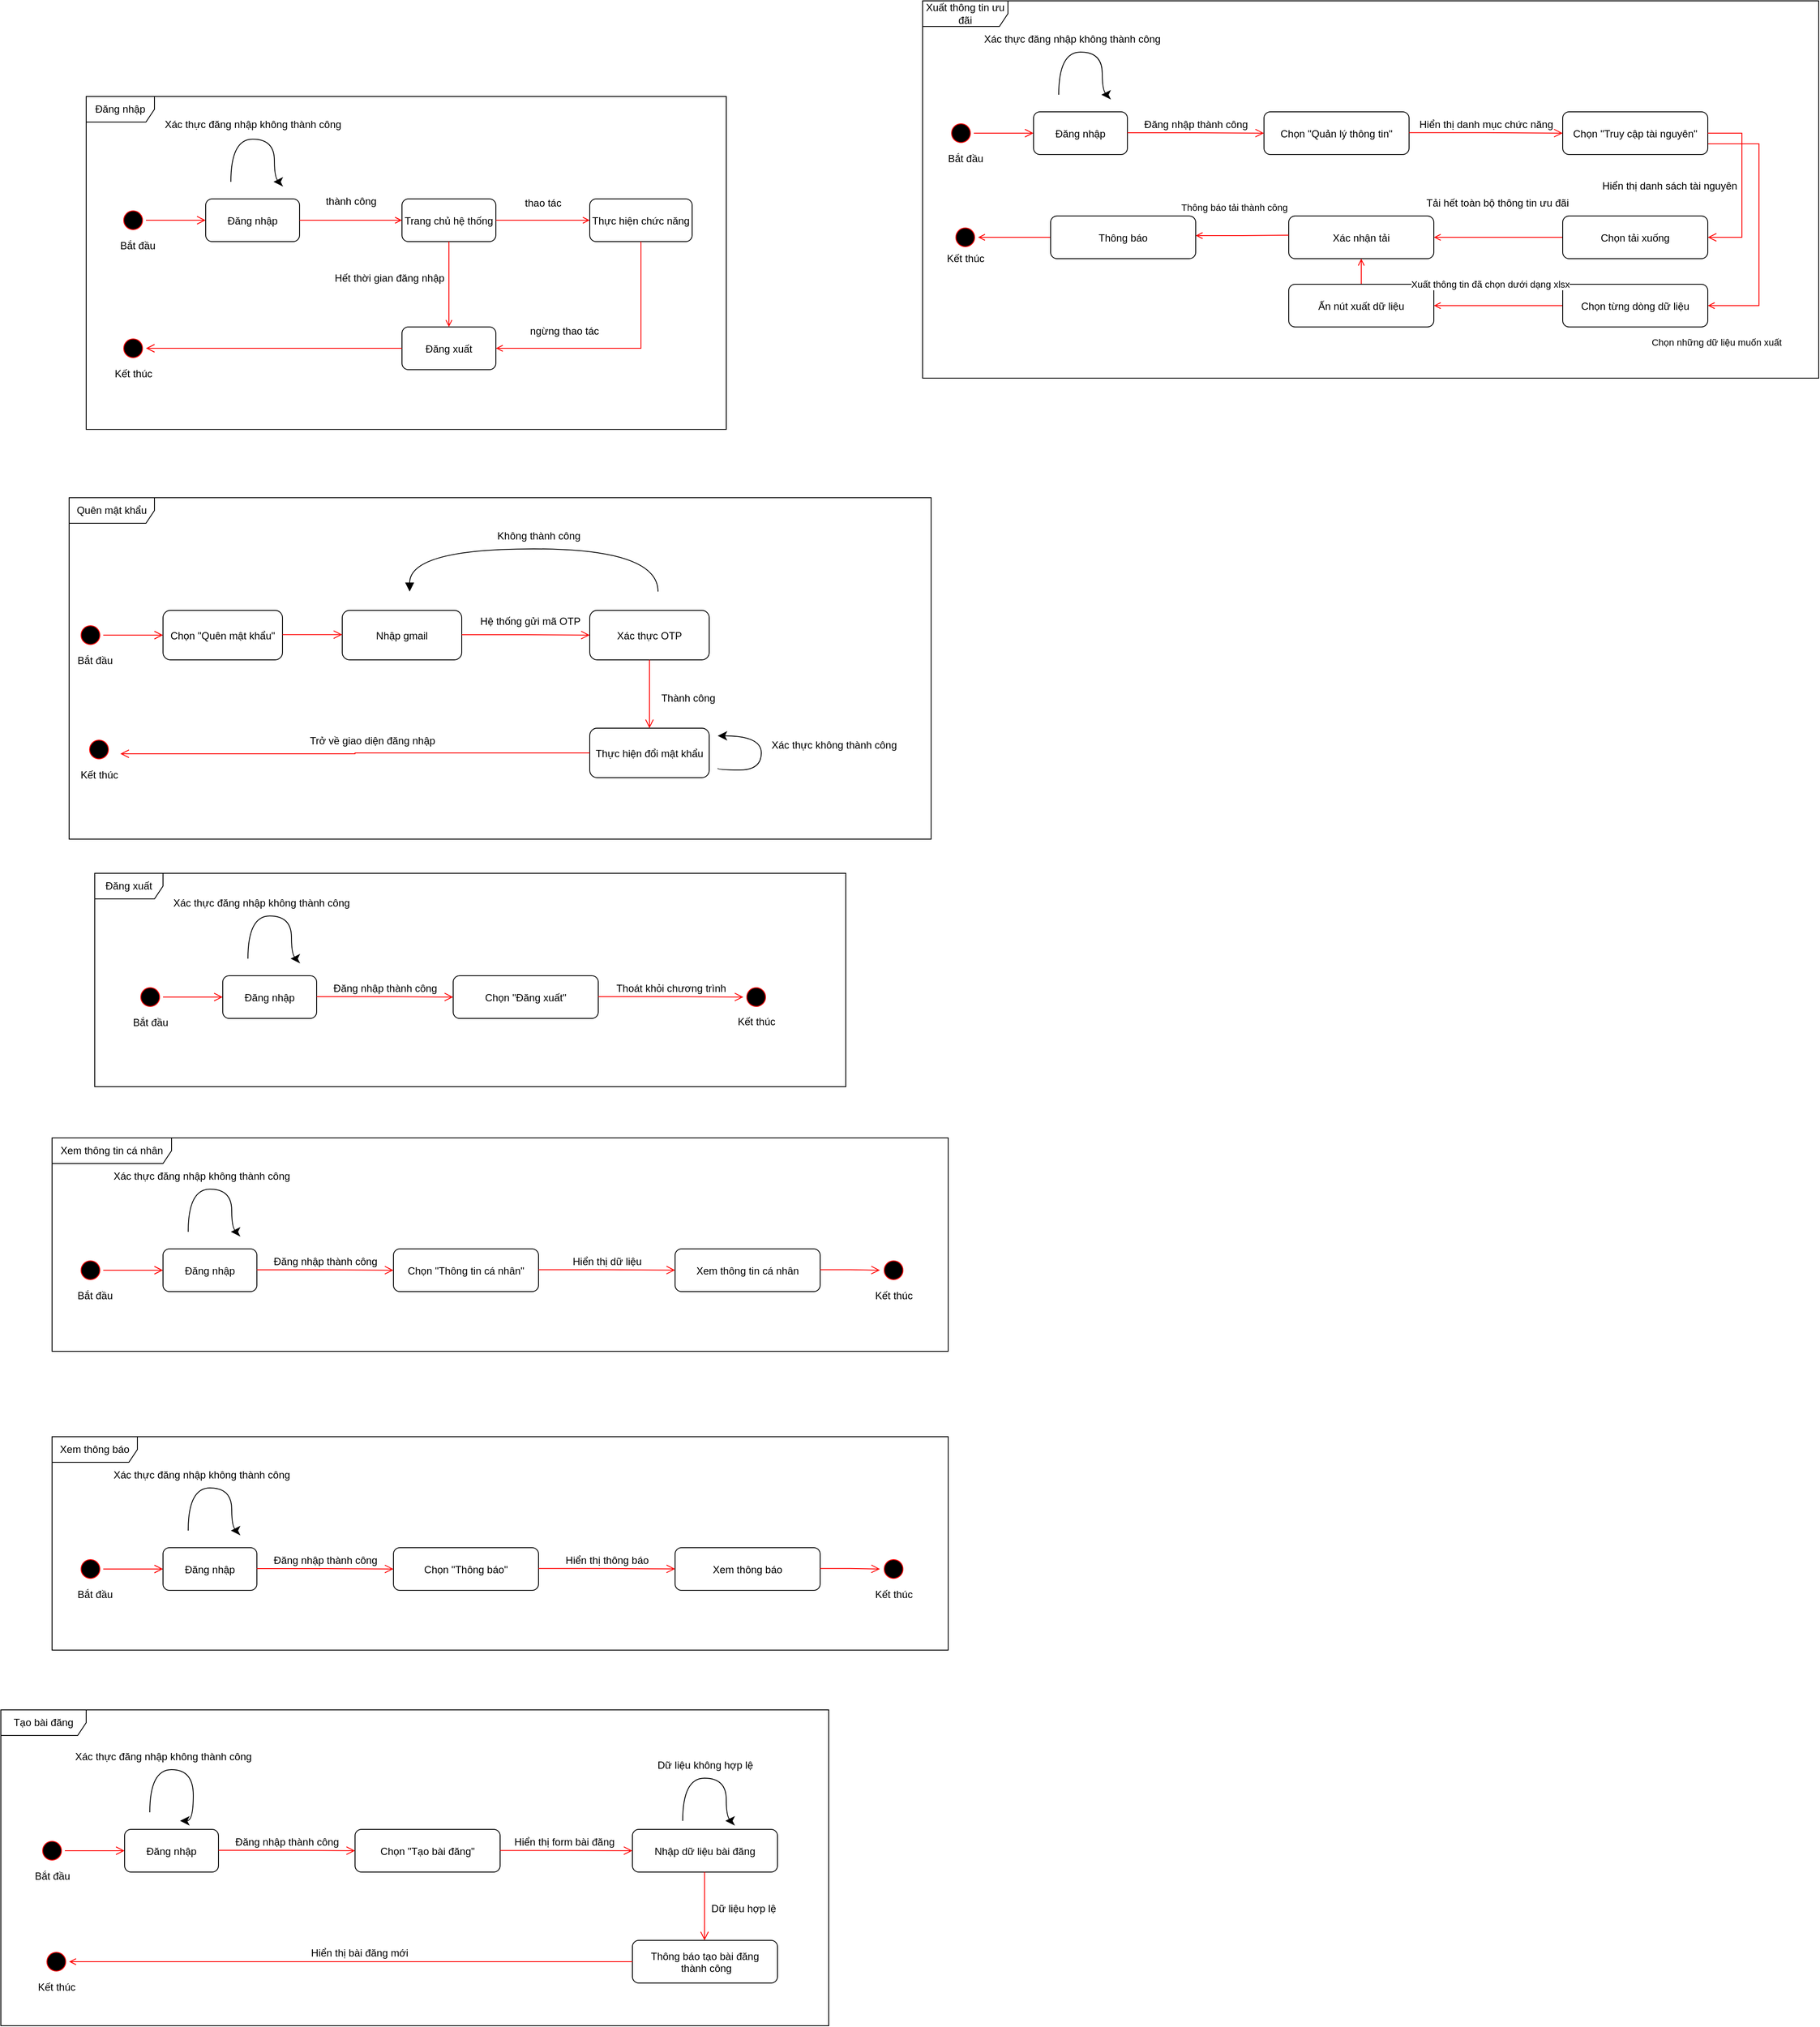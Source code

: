 <mxfile version="24.3.1" type="google" pages="10">
  <diagram name="Page-1" id="e7e014a7-5840-1c2e-5031-d8a46d1fe8dd">
    <mxGraphModel dx="2333" dy="1094" grid="1" gridSize="10" guides="1" tooltips="1" connect="1" arrows="1" fold="1" page="1" pageScale="1" pageWidth="1169" pageHeight="826" background="none" math="0" shadow="0">
      <root>
        <mxCell id="0" />
        <mxCell id="1" parent="0" />
        <mxCell id="fRW5-SnmuwAf-bnESL0A-41" value="" style="ellipse;shape=startState;fillColor=#000000;strokeColor=#ff0000;" parent="1" vertex="1">
          <mxGeometry x="300" y="270" width="30" height="30" as="geometry" />
        </mxCell>
        <mxCell id="fRW5-SnmuwAf-bnESL0A-42" value="" style="edgeStyle=elbowEdgeStyle;elbow=horizontal;verticalAlign=bottom;endArrow=open;endSize=8;strokeColor=#FF0000;endFill=1;rounded=0" parent="1" source="fRW5-SnmuwAf-bnESL0A-41" target="fRW5-SnmuwAf-bnESL0A-43" edge="1">
          <mxGeometry x="100" y="40" as="geometry">
            <mxPoint x="555" y="260" as="targetPoint" />
          </mxGeometry>
        </mxCell>
        <mxCell id="fRW5-SnmuwAf-bnESL0A-43" value="Đăng nhập" style="rounded=1;" parent="1" vertex="1">
          <mxGeometry x="400" y="260" width="110" height="50" as="geometry" />
        </mxCell>
        <mxCell id="fRW5-SnmuwAf-bnESL0A-44" value="Trang chủ hệ thống" style="rounded=1;" parent="1" vertex="1">
          <mxGeometry x="630" y="260" width="110" height="50" as="geometry" />
        </mxCell>
        <mxCell id="fRW5-SnmuwAf-bnESL0A-45" value="" style="endArrow=open;strokeColor=#FF0000;endFill=1;rounded=0" parent="1" source="fRW5-SnmuwAf-bnESL0A-43" target="fRW5-SnmuwAf-bnESL0A-44" edge="1">
          <mxGeometry relative="1" as="geometry" />
        </mxCell>
        <mxCell id="fRW5-SnmuwAf-bnESL0A-46" value="Thực hiện chức năng" style="rounded=1;" parent="1" vertex="1">
          <mxGeometry x="850" y="260" width="120" height="50" as="geometry" />
        </mxCell>
        <mxCell id="fRW5-SnmuwAf-bnESL0A-47" value="" style="endArrow=open;strokeColor=#FF0000;endFill=1;rounded=0" parent="1" source="fRW5-SnmuwAf-bnESL0A-44" target="fRW5-SnmuwAf-bnESL0A-46" edge="1">
          <mxGeometry relative="1" as="geometry" />
        </mxCell>
        <mxCell id="fRW5-SnmuwAf-bnESL0A-49" value="" style="edgeStyle=orthogonalEdgeStyle;elbow=horizontal;endArrow=classic;html=1;curved=1;rounded=0;endSize=8;startSize=8;" parent="1" edge="1">
          <mxGeometry width="50" height="50" relative="1" as="geometry">
            <mxPoint x="429.5" y="240" as="sourcePoint" />
            <mxPoint x="479.5" y="240" as="targetPoint" />
            <Array as="points">
              <mxPoint x="429.5" y="190" />
              <mxPoint x="480.5" y="190" />
            </Array>
          </mxGeometry>
        </mxCell>
        <mxCell id="fRW5-SnmuwAf-bnESL0A-50" value="Xác thực đăng nhập không thành công" style="text;html=1;align=center;verticalAlign=middle;resizable=0;points=[];autosize=1;strokeColor=none;fillColor=none;" parent="1" vertex="1">
          <mxGeometry x="340" y="158" width="230" height="30" as="geometry" />
        </mxCell>
        <mxCell id="fRW5-SnmuwAf-bnESL0A-51" value="thành công" style="text;html=1;align=center;verticalAlign=middle;resizable=0;points=[];autosize=1;strokeColor=none;fillColor=none;" parent="1" vertex="1">
          <mxGeometry x="530" y="248" width="80" height="30" as="geometry" />
        </mxCell>
        <mxCell id="fRW5-SnmuwAf-bnESL0A-52" value="thao tác" style="text;html=1;align=center;verticalAlign=middle;resizable=0;points=[];autosize=1;strokeColor=none;fillColor=none;" parent="1" vertex="1">
          <mxGeometry x="760" y="250" width="70" height="30" as="geometry" />
        </mxCell>
        <mxCell id="fRW5-SnmuwAf-bnESL0A-53" value="" style="endArrow=open;strokeColor=#FF0000;endFill=1;rounded=0" parent="1" source="fRW5-SnmuwAf-bnESL0A-46" target="fRW5-SnmuwAf-bnESL0A-54" edge="1">
          <mxGeometry relative="1" as="geometry">
            <mxPoint x="695" y="320" as="sourcePoint" />
            <mxPoint x="695" y="423" as="targetPoint" />
            <Array as="points">
              <mxPoint x="910" y="435" />
            </Array>
          </mxGeometry>
        </mxCell>
        <mxCell id="fRW5-SnmuwAf-bnESL0A-54" value="Đăng xuất" style="rounded=1;" parent="1" vertex="1">
          <mxGeometry x="630" y="410" width="110" height="50" as="geometry" />
        </mxCell>
        <mxCell id="fRW5-SnmuwAf-bnESL0A-56" value="ngừng thao tác" style="text;html=1;align=center;verticalAlign=middle;resizable=0;points=[];autosize=1;strokeColor=none;fillColor=none;" parent="1" vertex="1">
          <mxGeometry x="770" y="400" width="100" height="30" as="geometry" />
        </mxCell>
        <mxCell id="fRW5-SnmuwAf-bnESL0A-57" value="" style="ellipse;shape=startState;fillColor=#000000;strokeColor=#ff0000;" parent="1" vertex="1">
          <mxGeometry x="300" y="420" width="30" height="30" as="geometry" />
        </mxCell>
        <mxCell id="fRW5-SnmuwAf-bnESL0A-58" value="" style="edgeStyle=elbowEdgeStyle;elbow=horizontal;verticalAlign=bottom;endArrow=open;endSize=8;strokeColor=#FF0000;endFill=1;rounded=0;" parent="1" source="fRW5-SnmuwAf-bnESL0A-54" target="fRW5-SnmuwAf-bnESL0A-57" edge="1">
          <mxGeometry x="100" y="40" as="geometry">
            <mxPoint x="410" y="295" as="targetPoint" />
            <mxPoint x="340" y="295" as="sourcePoint" />
          </mxGeometry>
        </mxCell>
        <mxCell id="fRW5-SnmuwAf-bnESL0A-59" value="Kết thúc" style="text;html=1;align=center;verticalAlign=middle;resizable=0;points=[];autosize=1;strokeColor=none;fillColor=none;" parent="1" vertex="1">
          <mxGeometry x="280" y="450" width="70" height="30" as="geometry" />
        </mxCell>
        <mxCell id="fRW5-SnmuwAf-bnESL0A-60" value="Đăng nhập" style="shape=umlFrame;whiteSpace=wrap;html=1;pointerEvents=0;width=80;height=30;" parent="1" vertex="1">
          <mxGeometry x="260" y="140" width="750" height="390" as="geometry" />
        </mxCell>
        <mxCell id="ndQe3IfUUpGZ-npXgYBy-1" value="" style="ellipse;shape=startState;fillColor=#000000;strokeColor=#ff0000;" parent="1" vertex="1">
          <mxGeometry x="250" y="756" width="30" height="30" as="geometry" />
        </mxCell>
        <mxCell id="ndQe3IfUUpGZ-npXgYBy-2" value="" style="edgeStyle=elbowEdgeStyle;elbow=horizontal;verticalAlign=bottom;endArrow=open;endSize=8;strokeColor=#FF0000;endFill=1;rounded=0" parent="1" source="ndQe3IfUUpGZ-npXgYBy-1" target="ndQe3IfUUpGZ-npXgYBy-3" edge="1">
          <mxGeometry x="100" y="40" as="geometry">
            <mxPoint x="505" y="742" as="targetPoint" />
          </mxGeometry>
        </mxCell>
        <mxCell id="ndQe3IfUUpGZ-npXgYBy-3" value="Chọn &quot;Quên mật khẩu&quot;" style="rounded=1;" parent="1" vertex="1">
          <mxGeometry x="350" y="742" width="140" height="58" as="geometry" />
        </mxCell>
        <mxCell id="ndQe3IfUUpGZ-npXgYBy-6" value="" style="endArrow=open;strokeColor=#FF0000;endFill=1;rounded=0" parent="1" source="fRW5-SnmuwAf-bnESL0A-44" target="fRW5-SnmuwAf-bnESL0A-54" edge="1">
          <mxGeometry relative="1" as="geometry">
            <mxPoint x="750" y="295" as="sourcePoint" />
            <mxPoint x="860" y="295" as="targetPoint" />
          </mxGeometry>
        </mxCell>
        <mxCell id="ndQe3IfUUpGZ-npXgYBy-7" value="Hết thời gian đăng nhập" style="text;html=1;align=center;verticalAlign=middle;resizable=0;points=[];autosize=1;strokeColor=none;fillColor=none;" parent="1" vertex="1">
          <mxGeometry x="540" y="338" width="150" height="30" as="geometry" />
        </mxCell>
        <mxCell id="fBir86ZR8-2m-iCP0hnl-1" value="Nhập gmail" style="rounded=1;" parent="1" vertex="1">
          <mxGeometry x="560" y="742" width="140" height="58" as="geometry" />
        </mxCell>
        <mxCell id="fBir86ZR8-2m-iCP0hnl-2" value="" style="edgeStyle=elbowEdgeStyle;elbow=horizontal;verticalAlign=bottom;endArrow=open;endSize=8;strokeColor=#FF0000;endFill=1;rounded=0" parent="1" edge="1">
          <mxGeometry x="100" y="40" as="geometry">
            <mxPoint x="560" y="770.41" as="targetPoint" />
            <mxPoint x="490" y="770.41" as="sourcePoint" />
          </mxGeometry>
        </mxCell>
        <mxCell id="ndQe3IfUUpGZ-npXgYBy-9" value="Xác thực OTP" style="rounded=1;" parent="1" vertex="1">
          <mxGeometry x="850" y="742" width="140" height="58" as="geometry" />
        </mxCell>
        <mxCell id="ndQe3IfUUpGZ-npXgYBy-11" value="" style="edgeStyle=elbowEdgeStyle;elbow=horizontal;verticalAlign=bottom;endArrow=open;endSize=8;strokeColor=#FF0000;endFill=1;rounded=0" parent="1" target="ndQe3IfUUpGZ-npXgYBy-9" edge="1">
          <mxGeometry x="100" y="40" as="geometry">
            <mxPoint x="770" y="770.5" as="targetPoint" />
            <mxPoint x="700" y="770.5" as="sourcePoint" />
          </mxGeometry>
        </mxCell>
        <mxCell id="ndQe3IfUUpGZ-npXgYBy-12" value="Hệ thống gửi mã OTP" style="text;html=1;align=center;verticalAlign=middle;resizable=0;points=[];autosize=1;strokeColor=none;fillColor=none;" parent="1" vertex="1">
          <mxGeometry x="710" y="740" width="140" height="30" as="geometry" />
        </mxCell>
        <mxCell id="ndQe3IfUUpGZ-npXgYBy-13" value="" style="edgeStyle=orthogonalEdgeStyle;elbow=horizontal;endArrow=none;html=1;curved=1;rounded=0;endSize=8;startSize=8;startArrow=block;startFill=1;endFill=0;" parent="1" edge="1">
          <mxGeometry width="50" height="50" relative="1" as="geometry">
            <mxPoint x="639" y="720" as="sourcePoint" />
            <mxPoint x="930" y="720" as="targetPoint" />
            <Array as="points">
              <mxPoint x="639" y="670" />
              <mxPoint x="930" y="670" />
            </Array>
          </mxGeometry>
        </mxCell>
        <mxCell id="ndQe3IfUUpGZ-npXgYBy-14" value="Không thành công" style="text;html=1;align=center;verticalAlign=middle;resizable=0;points=[];autosize=1;strokeColor=none;fillColor=none;" parent="1" vertex="1">
          <mxGeometry x="730" y="640" width="120" height="30" as="geometry" />
        </mxCell>
        <mxCell id="ndQe3IfUUpGZ-npXgYBy-15" value="Thực hiện đổi mật khẩu" style="rounded=1;" parent="1" vertex="1">
          <mxGeometry x="850" y="880" width="140" height="58" as="geometry" />
        </mxCell>
        <mxCell id="ndQe3IfUUpGZ-npXgYBy-17" value="" style="edgeStyle=elbowEdgeStyle;elbow=horizontal;verticalAlign=bottom;endArrow=open;endSize=8;strokeColor=#FF0000;endFill=1;rounded=0" parent="1" source="ndQe3IfUUpGZ-npXgYBy-9" target="ndQe3IfUUpGZ-npXgYBy-15" edge="1">
          <mxGeometry x="100" y="40" as="geometry">
            <mxPoint x="570" y="780.41" as="targetPoint" />
            <mxPoint x="500" y="780.41" as="sourcePoint" />
          </mxGeometry>
        </mxCell>
        <mxCell id="ndQe3IfUUpGZ-npXgYBy-18" value="Thành công" style="text;html=1;align=center;verticalAlign=middle;resizable=0;points=[];autosize=1;strokeColor=none;fillColor=none;" parent="1" vertex="1">
          <mxGeometry x="920" y="830" width="90" height="30" as="geometry" />
        </mxCell>
        <mxCell id="fBir86ZR8-2m-iCP0hnl-6" value="" style="ellipse;shape=startState;fillColor=#000000;strokeColor=#ff0000;" parent="1" vertex="1">
          <mxGeometry x="260" y="890" width="30" height="30" as="geometry" />
        </mxCell>
        <mxCell id="fBir86ZR8-2m-iCP0hnl-8" value="Kết thúc" style="text;html=1;align=center;verticalAlign=middle;resizable=0;points=[];autosize=1;strokeColor=none;fillColor=none;" parent="1" vertex="1">
          <mxGeometry x="240" y="920" width="70" height="30" as="geometry" />
        </mxCell>
        <mxCell id="fBir86ZR8-2m-iCP0hnl-9" value="Xác thực không thành công" style="text;html=1;align=center;verticalAlign=middle;resizable=0;points=[];autosize=1;strokeColor=none;fillColor=none;" parent="1" vertex="1">
          <mxGeometry x="1051.03" y="885" width="170" height="30" as="geometry" />
        </mxCell>
        <mxCell id="fBir86ZR8-2m-iCP0hnl-10" value="" style="edgeStyle=orthogonalEdgeStyle;elbow=horizontal;endArrow=classic;html=1;curved=1;rounded=0;endSize=8;startSize=8;" parent="1" edge="1">
          <mxGeometry width="50" height="50" relative="1" as="geometry">
            <mxPoint x="999.999" y="927.001" as="sourcePoint" />
            <mxPoint x="1000" y="889" as="targetPoint" />
            <Array as="points">
              <mxPoint x="1000.03" y="929" />
              <mxPoint x="1051.03" y="929" />
              <mxPoint x="1051.03" y="889" />
            </Array>
          </mxGeometry>
        </mxCell>
        <mxCell id="fBir86ZR8-2m-iCP0hnl-11" value="" style="edgeStyle=elbowEdgeStyle;elbow=horizontal;verticalAlign=bottom;endArrow=open;endSize=8;strokeColor=#FF0000;endFill=1;rounded=0" parent="1" source="ndQe3IfUUpGZ-npXgYBy-15" edge="1">
          <mxGeometry x="100" y="40" as="geometry">
            <mxPoint x="300" y="910" as="targetPoint" />
            <mxPoint x="500" y="780.41" as="sourcePoint" />
          </mxGeometry>
        </mxCell>
        <mxCell id="fBir86ZR8-2m-iCP0hnl-12" value="Trở về giao diện đăng nhập" style="text;html=1;align=center;verticalAlign=middle;resizable=0;points=[];autosize=1;strokeColor=none;fillColor=none;" parent="1" vertex="1">
          <mxGeometry x="510" y="880" width="170" height="30" as="geometry" />
        </mxCell>
        <mxCell id="fBir86ZR8-2m-iCP0hnl-13" value="Quên mật khẩu" style="shape=umlFrame;whiteSpace=wrap;html=1;pointerEvents=0;width=100;height=30;" parent="1" vertex="1">
          <mxGeometry x="240" y="610" width="1010" height="400" as="geometry" />
        </mxCell>
        <mxCell id="fBir86ZR8-2m-iCP0hnl-14" value="Đăng xuất" style="shape=umlFrame;whiteSpace=wrap;html=1;pointerEvents=0;width=80;height=30;" parent="1" vertex="1">
          <mxGeometry x="270" y="1050" width="880" height="250" as="geometry" />
        </mxCell>
        <mxCell id="fBir86ZR8-2m-iCP0hnl-15" value="" style="ellipse;shape=startState;fillColor=#000000;strokeColor=#ff0000;" parent="1" vertex="1">
          <mxGeometry x="320" y="1180" width="30" height="30" as="geometry" />
        </mxCell>
        <mxCell id="fBir86ZR8-2m-iCP0hnl-16" value="" style="edgeStyle=elbowEdgeStyle;elbow=horizontal;verticalAlign=bottom;endArrow=open;endSize=8;strokeColor=#FF0000;endFill=1;rounded=0" parent="1" source="fBir86ZR8-2m-iCP0hnl-15" target="fBir86ZR8-2m-iCP0hnl-17" edge="1">
          <mxGeometry x="100" y="40" as="geometry">
            <mxPoint x="575" y="1170" as="targetPoint" />
          </mxGeometry>
        </mxCell>
        <mxCell id="fBir86ZR8-2m-iCP0hnl-17" value="Đăng nhập" style="rounded=1;" parent="1" vertex="1">
          <mxGeometry x="420" y="1170" width="110" height="50" as="geometry" />
        </mxCell>
        <mxCell id="fBir86ZR8-2m-iCP0hnl-18" value="" style="edgeStyle=orthogonalEdgeStyle;elbow=horizontal;endArrow=classic;html=1;curved=1;rounded=0;endSize=8;startSize=8;" parent="1" edge="1">
          <mxGeometry width="50" height="50" relative="1" as="geometry">
            <mxPoint x="449.5" y="1150" as="sourcePoint" />
            <mxPoint x="499.5" y="1150" as="targetPoint" />
            <Array as="points">
              <mxPoint x="449.5" y="1100" />
              <mxPoint x="500.5" y="1100" />
            </Array>
          </mxGeometry>
        </mxCell>
        <mxCell id="fBir86ZR8-2m-iCP0hnl-22" value="Chọn &quot;Đăng xuất&quot;" style="rounded=1;" parent="1" vertex="1">
          <mxGeometry x="690" y="1170" width="170" height="50" as="geometry" />
        </mxCell>
        <mxCell id="fBir86ZR8-2m-iCP0hnl-23" value="Xác thực đăng nhập không thành công" style="text;html=1;align=center;verticalAlign=middle;resizable=0;points=[];autosize=1;strokeColor=none;fillColor=none;" parent="1" vertex="1">
          <mxGeometry x="350" y="1070" width="230" height="30" as="geometry" />
        </mxCell>
        <mxCell id="fBir86ZR8-2m-iCP0hnl-25" value="" style="edgeStyle=elbowEdgeStyle;elbow=horizontal;verticalAlign=bottom;endArrow=open;endSize=8;strokeColor=#FF0000;endFill=1;rounded=0" parent="1" target="fBir86ZR8-2m-iCP0hnl-22" edge="1">
          <mxGeometry x="100" y="40" as="geometry">
            <mxPoint x="600" y="1194.5" as="targetPoint" />
            <mxPoint x="530" y="1194.5" as="sourcePoint" />
          </mxGeometry>
        </mxCell>
        <mxCell id="fBir86ZR8-2m-iCP0hnl-26" value="Kêt" style="ellipse;shape=startState;fillColor=#000000;strokeColor=#ff0000;" parent="1" vertex="1">
          <mxGeometry x="1030" y="1180" width="30" height="30" as="geometry" />
        </mxCell>
        <mxCell id="fBir86ZR8-2m-iCP0hnl-27" value="Đăng nhập thành công" style="text;html=1;align=center;verticalAlign=middle;resizable=0;points=[];autosize=1;strokeColor=none;fillColor=none;" parent="1" vertex="1">
          <mxGeometry x="540" y="1170" width="140" height="30" as="geometry" />
        </mxCell>
        <mxCell id="fBir86ZR8-2m-iCP0hnl-29" value="Kết thúc" style="text;html=1;align=center;verticalAlign=middle;resizable=0;points=[];autosize=1;strokeColor=none;fillColor=none;" parent="1" vertex="1">
          <mxGeometry x="1010" y="1209" width="70" height="30" as="geometry" />
        </mxCell>
        <mxCell id="fBir86ZR8-2m-iCP0hnl-30" value="" style="edgeStyle=elbowEdgeStyle;elbow=horizontal;verticalAlign=bottom;endArrow=open;endSize=8;strokeColor=#FF0000;endFill=1;rounded=0" parent="1" target="fBir86ZR8-2m-iCP0hnl-26" edge="1">
          <mxGeometry x="100" y="40" as="geometry">
            <mxPoint x="930" y="1194.5" as="targetPoint" />
            <mxPoint x="860" y="1194.5" as="sourcePoint" />
          </mxGeometry>
        </mxCell>
        <mxCell id="ndQe3IfUUpGZ-npXgYBy-19" value="" style="ellipse;shape=startState;fillColor=#000000;strokeColor=#ff0000;" parent="1" vertex="1">
          <mxGeometry x="250" y="1500" width="30" height="30" as="geometry" />
        </mxCell>
        <mxCell id="ndQe3IfUUpGZ-npXgYBy-20" value="" style="edgeStyle=elbowEdgeStyle;elbow=horizontal;verticalAlign=bottom;endArrow=open;endSize=8;strokeColor=#FF0000;endFill=1;rounded=0" parent="1" source="ndQe3IfUUpGZ-npXgYBy-19" target="ndQe3IfUUpGZ-npXgYBy-21" edge="1">
          <mxGeometry x="100" y="40" as="geometry">
            <mxPoint x="505" y="1490" as="targetPoint" />
          </mxGeometry>
        </mxCell>
        <mxCell id="ndQe3IfUUpGZ-npXgYBy-21" value="Đăng nhập" style="rounded=1;" parent="1" vertex="1">
          <mxGeometry x="350" y="1490" width="110" height="50" as="geometry" />
        </mxCell>
        <mxCell id="ndQe3IfUUpGZ-npXgYBy-22" value="" style="edgeStyle=orthogonalEdgeStyle;elbow=horizontal;endArrow=classic;html=1;curved=1;rounded=0;endSize=8;startSize=8;" parent="1" edge="1">
          <mxGeometry width="50" height="50" relative="1" as="geometry">
            <mxPoint x="379.5" y="1470" as="sourcePoint" />
            <mxPoint x="429.5" y="1470" as="targetPoint" />
            <Array as="points">
              <mxPoint x="379.5" y="1420" />
              <mxPoint x="430.5" y="1420" />
            </Array>
          </mxGeometry>
        </mxCell>
        <mxCell id="ndQe3IfUUpGZ-npXgYBy-23" value="Xác thực đăng nhập không thành công" style="text;html=1;align=center;verticalAlign=middle;resizable=0;points=[];autosize=1;strokeColor=none;fillColor=none;" parent="1" vertex="1">
          <mxGeometry x="280" y="1390" width="230" height="30" as="geometry" />
        </mxCell>
        <mxCell id="ndQe3IfUUpGZ-npXgYBy-25" value="Thoát khỏi chương trình" style="text;html=1;align=center;verticalAlign=middle;resizable=0;points=[];autosize=1;strokeColor=none;fillColor=none;" parent="1" vertex="1">
          <mxGeometry x="870" y="1170" width="150" height="30" as="geometry" />
        </mxCell>
        <mxCell id="fBir86ZR8-2m-iCP0hnl-31" value="Chọn &quot;Thông tin cá nhân&quot;" style="rounded=1;" parent="1" vertex="1">
          <mxGeometry x="620" y="1490" width="170" height="50" as="geometry" />
        </mxCell>
        <mxCell id="fBir86ZR8-2m-iCP0hnl-32" value="" style="edgeStyle=elbowEdgeStyle;elbow=horizontal;verticalAlign=bottom;endArrow=open;endSize=8;strokeColor=#FF0000;endFill=1;rounded=0" parent="1" edge="1">
          <mxGeometry x="100" y="40" as="geometry">
            <mxPoint x="620" y="1515" as="targetPoint" />
            <mxPoint x="460" y="1514.5" as="sourcePoint" />
          </mxGeometry>
        </mxCell>
        <mxCell id="fBir86ZR8-2m-iCP0hnl-33" value="Đăng nhập thành công" style="text;html=1;align=center;verticalAlign=middle;resizable=0;points=[];autosize=1;strokeColor=none;fillColor=none;" parent="1" vertex="1">
          <mxGeometry x="470" y="1490" width="140" height="30" as="geometry" />
        </mxCell>
        <mxCell id="fBir86ZR8-2m-iCP0hnl-42" value="" style="ellipse;shape=startState;fillColor=#000000;strokeColor=#ff0000;" parent="1" vertex="1">
          <mxGeometry x="205" y="2180" width="30" height="30" as="geometry" />
        </mxCell>
        <mxCell id="fBir86ZR8-2m-iCP0hnl-43" value="" style="edgeStyle=elbowEdgeStyle;elbow=horizontal;verticalAlign=bottom;endArrow=open;endSize=8;strokeColor=#FF0000;endFill=1;rounded=0" parent="1" source="fBir86ZR8-2m-iCP0hnl-42" target="fBir86ZR8-2m-iCP0hnl-44" edge="1">
          <mxGeometry x="100" y="40" as="geometry">
            <mxPoint x="460" y="2170" as="targetPoint" />
          </mxGeometry>
        </mxCell>
        <mxCell id="fBir86ZR8-2m-iCP0hnl-44" value="Đăng nhập" style="rounded=1;" parent="1" vertex="1">
          <mxGeometry x="305" y="2170" width="110" height="50" as="geometry" />
        </mxCell>
        <mxCell id="fBir86ZR8-2m-iCP0hnl-46" value="Xác thực đăng nhập không thành công" style="text;html=1;align=center;verticalAlign=middle;resizable=0;points=[];autosize=1;strokeColor=none;fillColor=none;" parent="1" vertex="1">
          <mxGeometry x="235" y="2070" width="230" height="30" as="geometry" />
        </mxCell>
        <mxCell id="fBir86ZR8-2m-iCP0hnl-47" value="Chọn &quot;Tạo bài đăng&quot;" style="rounded=1;" parent="1" vertex="1">
          <mxGeometry x="575" y="2170" width="170" height="50" as="geometry" />
        </mxCell>
        <mxCell id="fBir86ZR8-2m-iCP0hnl-48" value="" style="edgeStyle=elbowEdgeStyle;elbow=horizontal;verticalAlign=bottom;endArrow=open;endSize=8;strokeColor=#FF0000;endFill=1;rounded=0" parent="1" edge="1">
          <mxGeometry x="100" y="40" as="geometry">
            <mxPoint x="575" y="2195" as="targetPoint" />
            <mxPoint x="415" y="2194.5" as="sourcePoint" />
          </mxGeometry>
        </mxCell>
        <mxCell id="fBir86ZR8-2m-iCP0hnl-49" value="Đăng nhập thành công" style="text;html=1;align=center;verticalAlign=middle;resizable=0;points=[];autosize=1;strokeColor=none;fillColor=none;" parent="1" vertex="1">
          <mxGeometry x="425" y="2170" width="140" height="30" as="geometry" />
        </mxCell>
        <mxCell id="fBir86ZR8-2m-iCP0hnl-50" value="Xem thông tin cá nhân" style="rounded=1;" parent="1" vertex="1">
          <mxGeometry x="950" y="1490" width="170" height="50" as="geometry" />
        </mxCell>
        <mxCell id="fBir86ZR8-2m-iCP0hnl-51" value="" style="edgeStyle=elbowEdgeStyle;elbow=horizontal;verticalAlign=bottom;endArrow=open;endSize=8;strokeColor=#FF0000;endFill=1;rounded=0" parent="1" edge="1">
          <mxGeometry x="100" y="40" as="geometry">
            <mxPoint x="950" y="1514.91" as="targetPoint" />
            <mxPoint x="790" y="1514.41" as="sourcePoint" />
          </mxGeometry>
        </mxCell>
        <mxCell id="fBir86ZR8-2m-iCP0hnl-52" value="Hiển thị dữ liệu" style="text;html=1;align=center;verticalAlign=middle;resizable=0;points=[];autosize=1;strokeColor=none;fillColor=none;" parent="1" vertex="1">
          <mxGeometry x="820" y="1490" width="100" height="30" as="geometry" />
        </mxCell>
        <mxCell id="fBir86ZR8-2m-iCP0hnl-56" value="Kêt" style="ellipse;shape=startState;fillColor=#000000;strokeColor=#ff0000;" parent="1" vertex="1">
          <mxGeometry x="1191.03" y="1500" width="30" height="30" as="geometry" />
        </mxCell>
        <mxCell id="fBir86ZR8-2m-iCP0hnl-57" value="Kết thúc" style="text;html=1;align=center;verticalAlign=middle;resizable=0;points=[];autosize=1;strokeColor=none;fillColor=none;" parent="1" vertex="1">
          <mxGeometry x="1171.03" y="1530" width="70" height="30" as="geometry" />
        </mxCell>
        <mxCell id="fBir86ZR8-2m-iCP0hnl-58" value="" style="edgeStyle=elbowEdgeStyle;elbow=horizontal;verticalAlign=bottom;endArrow=open;endSize=8;strokeColor=#FF0000;endFill=1;rounded=0" parent="1" edge="1">
          <mxGeometry x="100" y="40" as="geometry">
            <mxPoint x="1190" y="1515" as="targetPoint" />
            <mxPoint x="1120" y="1514.41" as="sourcePoint" />
          </mxGeometry>
        </mxCell>
        <mxCell id="fBir86ZR8-2m-iCP0hnl-59" value="Xem thông tin cá nhân" style="shape=umlFrame;whiteSpace=wrap;html=1;pointerEvents=0;width=140;height=30;" parent="1" vertex="1">
          <mxGeometry x="220" y="1360" width="1050" height="250" as="geometry" />
        </mxCell>
        <mxCell id="ndQe3IfUUpGZ-npXgYBy-41" value="" style="ellipse;shape=startState;fillColor=#000000;strokeColor=#ff0000;" parent="1" vertex="1">
          <mxGeometry x="250" y="1850" width="30" height="30" as="geometry" />
        </mxCell>
        <mxCell id="ndQe3IfUUpGZ-npXgYBy-42" value="" style="edgeStyle=elbowEdgeStyle;elbow=horizontal;verticalAlign=bottom;endArrow=open;endSize=8;strokeColor=#FF0000;endFill=1;rounded=0" parent="1" source="ndQe3IfUUpGZ-npXgYBy-41" target="ndQe3IfUUpGZ-npXgYBy-43" edge="1">
          <mxGeometry x="100" y="40" as="geometry">
            <mxPoint x="505" y="1840" as="targetPoint" />
          </mxGeometry>
        </mxCell>
        <mxCell id="ndQe3IfUUpGZ-npXgYBy-43" value="Đăng nhập" style="rounded=1;" parent="1" vertex="1">
          <mxGeometry x="350" y="1840" width="110" height="50" as="geometry" />
        </mxCell>
        <mxCell id="ndQe3IfUUpGZ-npXgYBy-44" value="" style="edgeStyle=orthogonalEdgeStyle;elbow=horizontal;endArrow=classic;html=1;curved=1;rounded=0;endSize=8;startSize=8;" parent="1" edge="1">
          <mxGeometry width="50" height="50" relative="1" as="geometry">
            <mxPoint x="379.5" y="1820" as="sourcePoint" />
            <mxPoint x="429.5" y="1820" as="targetPoint" />
            <Array as="points">
              <mxPoint x="379.5" y="1770" />
              <mxPoint x="430.5" y="1770" />
            </Array>
          </mxGeometry>
        </mxCell>
        <mxCell id="ndQe3IfUUpGZ-npXgYBy-45" value="Xác thực đăng nhập không thành công" style="text;html=1;align=center;verticalAlign=middle;resizable=0;points=[];autosize=1;strokeColor=none;fillColor=none;" parent="1" vertex="1">
          <mxGeometry x="280" y="1740" width="230" height="30" as="geometry" />
        </mxCell>
        <mxCell id="ndQe3IfUUpGZ-npXgYBy-46" value="Chọn &quot;Thông báo&quot;" style="rounded=1;" parent="1" vertex="1">
          <mxGeometry x="620" y="1840" width="170" height="50" as="geometry" />
        </mxCell>
        <mxCell id="ndQe3IfUUpGZ-npXgYBy-47" value="" style="edgeStyle=elbowEdgeStyle;elbow=horizontal;verticalAlign=bottom;endArrow=open;endSize=8;strokeColor=#FF0000;endFill=1;rounded=0" parent="1" edge="1">
          <mxGeometry x="100" y="40" as="geometry">
            <mxPoint x="620" y="1864.97" as="targetPoint" />
            <mxPoint x="460" y="1864.47" as="sourcePoint" />
          </mxGeometry>
        </mxCell>
        <mxCell id="ndQe3IfUUpGZ-npXgYBy-48" value="Đăng nhập thành công" style="text;html=1;align=center;verticalAlign=middle;resizable=0;points=[];autosize=1;strokeColor=none;fillColor=none;" parent="1" vertex="1">
          <mxGeometry x="470" y="1840" width="140" height="30" as="geometry" />
        </mxCell>
        <mxCell id="ndQe3IfUUpGZ-npXgYBy-49" value="Xem thông báo" style="rounded=1;" parent="1" vertex="1">
          <mxGeometry x="950" y="1840" width="170" height="50" as="geometry" />
        </mxCell>
        <mxCell id="ndQe3IfUUpGZ-npXgYBy-50" value="" style="edgeStyle=elbowEdgeStyle;elbow=horizontal;verticalAlign=bottom;endArrow=open;endSize=8;strokeColor=#FF0000;endFill=1;rounded=0" parent="1" edge="1">
          <mxGeometry x="100" y="40" as="geometry">
            <mxPoint x="950" y="1864.91" as="targetPoint" />
            <mxPoint x="790" y="1864.41" as="sourcePoint" />
          </mxGeometry>
        </mxCell>
        <mxCell id="ndQe3IfUUpGZ-npXgYBy-51" value="Hiển thị thông báo" style="text;html=1;align=center;verticalAlign=middle;resizable=0;points=[];autosize=1;strokeColor=none;fillColor=none;" parent="1" vertex="1">
          <mxGeometry x="810" y="1840" width="120" height="30" as="geometry" />
        </mxCell>
        <mxCell id="ndQe3IfUUpGZ-npXgYBy-52" value="Kêt" style="ellipse;shape=startState;fillColor=#000000;strokeColor=#ff0000;" parent="1" vertex="1">
          <mxGeometry x="1191.03" y="1850" width="30" height="30" as="geometry" />
        </mxCell>
        <mxCell id="ndQe3IfUUpGZ-npXgYBy-53" value="Kết thúc" style="text;html=1;align=center;verticalAlign=middle;resizable=0;points=[];autosize=1;strokeColor=none;fillColor=none;" parent="1" vertex="1">
          <mxGeometry x="1171.03" y="1880" width="70" height="30" as="geometry" />
        </mxCell>
        <mxCell id="ndQe3IfUUpGZ-npXgYBy-54" value="" style="edgeStyle=elbowEdgeStyle;elbow=horizontal;verticalAlign=bottom;endArrow=open;endSize=8;strokeColor=#FF0000;endFill=1;rounded=0" parent="1" edge="1">
          <mxGeometry x="100" y="40" as="geometry">
            <mxPoint x="1190" y="1865" as="targetPoint" />
            <mxPoint x="1120" y="1864.41" as="sourcePoint" />
          </mxGeometry>
        </mxCell>
        <mxCell id="ndQe3IfUUpGZ-npXgYBy-55" value="Xem thông báo" style="shape=umlFrame;whiteSpace=wrap;html=1;pointerEvents=0;width=100;height=30;" parent="1" vertex="1">
          <mxGeometry x="220" y="1710" width="1050" height="250" as="geometry" />
        </mxCell>
        <mxCell id="ndQe3IfUUpGZ-npXgYBy-56" value="Nhập dữ liệu bài đăng" style="rounded=1;" parent="1" vertex="1">
          <mxGeometry x="900" y="2170" width="170" height="50" as="geometry" />
        </mxCell>
        <mxCell id="ndQe3IfUUpGZ-npXgYBy-57" value="" style="edgeStyle=elbowEdgeStyle;elbow=horizontal;verticalAlign=bottom;endArrow=open;endSize=8;strokeColor=#FF0000;endFill=1;rounded=0" parent="1" target="ndQe3IfUUpGZ-npXgYBy-56" edge="1">
          <mxGeometry x="100" y="40" as="geometry">
            <mxPoint x="905" y="2195.2" as="targetPoint" />
            <mxPoint x="745" y="2194.7" as="sourcePoint" />
          </mxGeometry>
        </mxCell>
        <mxCell id="ndQe3IfUUpGZ-npXgYBy-58" value="Hiển thị form bài đăng" style="text;html=1;align=center;verticalAlign=middle;resizable=0;points=[];autosize=1;strokeColor=none;fillColor=none;" parent="1" vertex="1">
          <mxGeometry x="750" y="2170" width="140" height="30" as="geometry" />
        </mxCell>
        <mxCell id="ndQe3IfUUpGZ-npXgYBy-59" value="" style="edgeStyle=orthogonalEdgeStyle;elbow=horizontal;endArrow=classic;html=1;curved=1;rounded=0;endSize=8;startSize=8;" parent="1" edge="1">
          <mxGeometry width="50" height="50" relative="1" as="geometry">
            <mxPoint x="958.93" y="2160" as="sourcePoint" />
            <mxPoint x="1008.93" y="2160" as="targetPoint" />
            <Array as="points">
              <mxPoint x="958.93" y="2110" />
              <mxPoint x="1009.93" y="2110" />
            </Array>
          </mxGeometry>
        </mxCell>
        <mxCell id="ndQe3IfUUpGZ-npXgYBy-60" value="Dữ liệu không hợp lệ" style="text;html=1;align=center;verticalAlign=middle;resizable=0;points=[];autosize=1;strokeColor=none;fillColor=none;" parent="1" vertex="1">
          <mxGeometry x="915" y="2080" width="140" height="30" as="geometry" />
        </mxCell>
        <mxCell id="ndQe3IfUUpGZ-npXgYBy-61" value="" style="edgeStyle=elbowEdgeStyle;elbow=horizontal;verticalAlign=bottom;endArrow=open;endSize=8;strokeColor=#FF0000;endFill=1;rounded=0" parent="1" edge="1">
          <mxGeometry x="100" y="40" as="geometry">
            <mxPoint x="984.58" y="2300" as="targetPoint" />
            <mxPoint x="984.58" y="2220" as="sourcePoint" />
          </mxGeometry>
        </mxCell>
        <mxCell id="ndQe3IfUUpGZ-npXgYBy-62" value="" style="edgeStyle=orthogonalEdgeStyle;elbow=horizontal;endArrow=classic;html=1;curved=1;rounded=0;endSize=8;startSize=8;" parent="1" edge="1">
          <mxGeometry width="50" height="50" relative="1" as="geometry">
            <mxPoint x="334.51" y="2150" as="sourcePoint" />
            <mxPoint x="370" y="2160" as="targetPoint" />
            <Array as="points">
              <mxPoint x="334.51" y="2100" />
              <mxPoint x="385.51" y="2100" />
            </Array>
          </mxGeometry>
        </mxCell>
        <mxCell id="ndQe3IfUUpGZ-npXgYBy-63" value="Dữ liệu hợp lệ" style="text;html=1;align=center;verticalAlign=middle;resizable=0;points=[];autosize=1;strokeColor=none;fillColor=none;" parent="1" vertex="1">
          <mxGeometry x="980" y="2248" width="100" height="30" as="geometry" />
        </mxCell>
        <mxCell id="ndQe3IfUUpGZ-npXgYBy-64" value="Thông báo tạo bài đăng&#xa; thành công" style="rounded=1;" parent="1" vertex="1">
          <mxGeometry x="900" y="2300" width="170" height="50" as="geometry" />
        </mxCell>
        <mxCell id="ndQe3IfUUpGZ-npXgYBy-65" value="" style="edgeStyle=elbowEdgeStyle;elbow=horizontal;verticalAlign=bottom;endArrow=none;endSize=8;strokeColor=#FF0000;endFill=0;rounded=0;startArrow=open;startFill=0;" parent="1" source="ndQe3IfUUpGZ-npXgYBy-67" target="ndQe3IfUUpGZ-npXgYBy-64" edge="1">
          <mxGeometry x="100" y="40" as="geometry">
            <mxPoint x="900" y="2327.48" as="targetPoint" />
            <mxPoint x="250" y="2322.52" as="sourcePoint" />
          </mxGeometry>
        </mxCell>
        <mxCell id="ndQe3IfUUpGZ-npXgYBy-66" value="Hiển thị bài đăng mới" style="text;html=1;align=center;verticalAlign=middle;resizable=0;points=[];autosize=1;strokeColor=none;fillColor=none;" parent="1" vertex="1">
          <mxGeometry x="510" y="2300" width="140" height="30" as="geometry" />
        </mxCell>
        <mxCell id="ndQe3IfUUpGZ-npXgYBy-67" value="" style="ellipse;shape=startState;fillColor=#000000;strokeColor=#ff0000;" parent="1" vertex="1">
          <mxGeometry x="210" y="2310" width="30" height="30" as="geometry" />
        </mxCell>
        <mxCell id="ndQe3IfUUpGZ-npXgYBy-68" value="Kết thúc" style="text;html=1;align=center;verticalAlign=middle;resizable=0;points=[];autosize=1;strokeColor=none;fillColor=none;" parent="1" vertex="1">
          <mxGeometry x="190" y="2340" width="70" height="30" as="geometry" />
        </mxCell>
        <mxCell id="ndQe3IfUUpGZ-npXgYBy-70" value="Tạo bài đăng" style="shape=umlFrame;whiteSpace=wrap;html=1;pointerEvents=0;width=100;height=30;" parent="1" vertex="1">
          <mxGeometry x="160" y="2030" width="970" height="370" as="geometry" />
        </mxCell>
        <mxCell id="ndQe3IfUUpGZ-npXgYBy-71" value="Bắt đầu" style="text;html=1;align=center;verticalAlign=middle;resizable=0;points=[];autosize=1;strokeColor=none;fillColor=none;" parent="1" vertex="1">
          <mxGeometry x="190" y="2210" width="60" height="30" as="geometry" />
        </mxCell>
        <mxCell id="ndQe3IfUUpGZ-npXgYBy-72" value="Bắt đầu" style="text;html=1;align=center;verticalAlign=middle;resizable=0;points=[];autosize=1;strokeColor=none;fillColor=none;" parent="1" vertex="1">
          <mxGeometry x="240" y="1880" width="60" height="30" as="geometry" />
        </mxCell>
        <mxCell id="ndQe3IfUUpGZ-npXgYBy-73" value="Bắt đầu" style="text;html=1;align=center;verticalAlign=middle;resizable=0;points=[];autosize=1;strokeColor=none;fillColor=none;" parent="1" vertex="1">
          <mxGeometry x="240" y="1530" width="60" height="30" as="geometry" />
        </mxCell>
        <mxCell id="ndQe3IfUUpGZ-npXgYBy-74" value="Bắt đầu" style="text;html=1;align=center;verticalAlign=middle;resizable=0;points=[];autosize=1;strokeColor=none;fillColor=none;" parent="1" vertex="1">
          <mxGeometry x="305" y="1210" width="60" height="30" as="geometry" />
        </mxCell>
        <mxCell id="ndQe3IfUUpGZ-npXgYBy-75" value="Bắt đầu" style="text;html=1;align=center;verticalAlign=middle;resizable=0;points=[];autosize=1;strokeColor=none;fillColor=none;" parent="1" vertex="1">
          <mxGeometry x="240" y="786" width="60" height="30" as="geometry" />
        </mxCell>
        <mxCell id="ndQe3IfUUpGZ-npXgYBy-76" value="Bắt đầu" style="text;html=1;align=center;verticalAlign=middle;resizable=0;points=[];autosize=1;strokeColor=none;fillColor=none;" parent="1" vertex="1">
          <mxGeometry x="290" y="300" width="60" height="30" as="geometry" />
        </mxCell>
        <mxCell id="DacNzlG6x4z7YsovqftA-17" value="" style="ellipse;shape=startState;fillColor=#000000;strokeColor=#ff0000;" parent="1" vertex="1">
          <mxGeometry x="1270" y="168" width="30" height="30" as="geometry" />
        </mxCell>
        <mxCell id="DacNzlG6x4z7YsovqftA-18" value="" style="edgeStyle=elbowEdgeStyle;elbow=horizontal;verticalAlign=bottom;endArrow=open;endSize=8;strokeColor=#FF0000;endFill=1;rounded=0" parent="1" source="DacNzlG6x4z7YsovqftA-17" target="DacNzlG6x4z7YsovqftA-19" edge="1">
          <mxGeometry x="100" y="40" as="geometry">
            <mxPoint x="1525" y="158" as="targetPoint" />
          </mxGeometry>
        </mxCell>
        <mxCell id="DacNzlG6x4z7YsovqftA-19" value="Đăng nhập" style="rounded=1;" parent="1" vertex="1">
          <mxGeometry x="1370" y="158" width="110" height="50" as="geometry" />
        </mxCell>
        <mxCell id="DacNzlG6x4z7YsovqftA-20" value="" style="edgeStyle=orthogonalEdgeStyle;elbow=horizontal;endArrow=classic;html=1;curved=1;rounded=0;endSize=8;startSize=8;" parent="1" edge="1">
          <mxGeometry width="50" height="50" relative="1" as="geometry">
            <mxPoint x="1399.5" y="138" as="sourcePoint" />
            <mxPoint x="1449.5" y="138" as="targetPoint" />
            <Array as="points">
              <mxPoint x="1399.5" y="88" />
              <mxPoint x="1450.5" y="88" />
            </Array>
          </mxGeometry>
        </mxCell>
        <mxCell id="DacNzlG6x4z7YsovqftA-21" value="Xác thực đăng nhập không thành công" style="text;html=1;align=center;verticalAlign=middle;resizable=0;points=[];autosize=1;strokeColor=none;fillColor=none;" parent="1" vertex="1">
          <mxGeometry x="1300" y="58" width="230" height="30" as="geometry" />
        </mxCell>
        <mxCell id="DacNzlG6x4z7YsovqftA-22" value="Chọn &quot;Quản lý thông tin&quot;" style="rounded=1;" parent="1" vertex="1">
          <mxGeometry x="1640" y="158" width="170" height="50" as="geometry" />
        </mxCell>
        <mxCell id="DacNzlG6x4z7YsovqftA-23" value="" style="edgeStyle=elbowEdgeStyle;elbow=horizontal;verticalAlign=bottom;endArrow=open;endSize=8;strokeColor=#FF0000;endFill=1;rounded=0" parent="1" edge="1">
          <mxGeometry x="100" y="40" as="geometry">
            <mxPoint x="1640" y="182.97" as="targetPoint" />
            <mxPoint x="1480" y="182.47" as="sourcePoint" />
          </mxGeometry>
        </mxCell>
        <mxCell id="DacNzlG6x4z7YsovqftA-24" value="Đăng nhập thành công" style="text;html=1;align=center;verticalAlign=middle;resizable=0;points=[];autosize=1;strokeColor=none;fillColor=none;" parent="1" vertex="1">
          <mxGeometry x="1490" y="158" width="140" height="30" as="geometry" />
        </mxCell>
        <mxCell id="DacNzlG6x4z7YsovqftA-59" style="edgeStyle=orthogonalEdgeStyle;rounded=0;orthogonalLoop=1;jettySize=auto;html=1;entryX=1;entryY=0.5;entryDx=0;entryDy=0;strokeColor=#FF0000;align=center;verticalAlign=middle;fontFamily=Helvetica;fontSize=11;fontColor=default;labelBackgroundColor=default;endArrow=open;endFill=0;exitX=1;exitY=0.75;exitDx=0;exitDy=0;" parent="1" source="DacNzlG6x4z7YsovqftA-25" target="DacNzlG6x4z7YsovqftA-58" edge="1">
          <mxGeometry relative="1" as="geometry">
            <Array as="points">
              <mxPoint x="2220" y="196" />
              <mxPoint x="2220" y="385" />
            </Array>
          </mxGeometry>
        </mxCell>
        <mxCell id="DacNzlG6x4z7YsovqftA-25" value="Chọn &quot;Truy cập tài nguyên&quot;" style="rounded=1;" parent="1" vertex="1">
          <mxGeometry x="1990" y="158" width="170" height="50" as="geometry" />
        </mxCell>
        <mxCell id="DacNzlG6x4z7YsovqftA-26" value="" style="edgeStyle=elbowEdgeStyle;elbow=horizontal;verticalAlign=bottom;endArrow=open;endSize=8;strokeColor=#FF0000;endFill=1;rounded=0;entryX=0;entryY=0.5;entryDx=0;entryDy=0;" parent="1" target="DacNzlG6x4z7YsovqftA-25" edge="1">
          <mxGeometry x="100" y="40" as="geometry">
            <mxPoint x="1970" y="182.91" as="targetPoint" />
            <mxPoint x="1810" y="182.41" as="sourcePoint" />
          </mxGeometry>
        </mxCell>
        <mxCell id="DacNzlG6x4z7YsovqftA-27" value="Hiển thị danh mục chức năng" style="text;html=1;align=center;verticalAlign=middle;resizable=0;points=[];autosize=1;strokeColor=none;fillColor=none;" parent="1" vertex="1">
          <mxGeometry x="1810" y="158" width="180" height="30" as="geometry" />
        </mxCell>
        <mxCell id="DacNzlG6x4z7YsovqftA-28" value="Kêt" style="ellipse;shape=startState;fillColor=#000000;strokeColor=#ff0000;" parent="1" vertex="1">
          <mxGeometry x="1275.0" y="290" width="30" height="30" as="geometry" />
        </mxCell>
        <mxCell id="DacNzlG6x4z7YsovqftA-29" value="Kết thúc" style="text;html=1;align=center;verticalAlign=middle;resizable=0;points=[];autosize=1;strokeColor=none;fillColor=none;" parent="1" vertex="1">
          <mxGeometry x="1255.0" y="315" width="70" height="30" as="geometry" />
        </mxCell>
        <mxCell id="DacNzlG6x4z7YsovqftA-30" value="" style="edgeStyle=orthogonalEdgeStyle;elbow=horizontal;verticalAlign=bottom;endArrow=open;endSize=8;strokeColor=#FF0000;endFill=1;rounded=0;exitX=1;exitY=0.5;exitDx=0;exitDy=0;entryX=1;entryY=0.5;entryDx=0;entryDy=0;" parent="1" source="DacNzlG6x4z7YsovqftA-25" target="DacNzlG6x4z7YsovqftA-33" edge="1">
          <mxGeometry x="100" y="40" as="geometry">
            <mxPoint x="2240" y="183.09" as="targetPoint" />
            <mxPoint x="2170" y="182.5" as="sourcePoint" />
            <Array as="points">
              <mxPoint x="2200" y="183" />
              <mxPoint x="2200" y="305" />
            </Array>
          </mxGeometry>
        </mxCell>
        <mxCell id="DacNzlG6x4z7YsovqftA-31" value="Xuất thông tin ưu đãi" style="shape=umlFrame;whiteSpace=wrap;html=1;pointerEvents=0;width=100;height=30;" parent="1" vertex="1">
          <mxGeometry x="1240" y="28" width="1050" height="442" as="geometry" />
        </mxCell>
        <mxCell id="DacNzlG6x4z7YsovqftA-32" value="Bắt đầu" style="text;html=1;align=center;verticalAlign=middle;resizable=0;points=[];autosize=1;strokeColor=none;fillColor=none;" parent="1" vertex="1">
          <mxGeometry x="1260" y="198" width="60" height="30" as="geometry" />
        </mxCell>
        <mxCell id="DacNzlG6x4z7YsovqftA-36" style="edgeStyle=orthogonalEdgeStyle;rounded=0;orthogonalLoop=1;jettySize=auto;html=1;endArrow=open;endFill=0;strokeColor=#FF0000;" parent="1" source="DacNzlG6x4z7YsovqftA-33" target="DacNzlG6x4z7YsovqftA-35" edge="1">
          <mxGeometry relative="1" as="geometry" />
        </mxCell>
        <mxCell id="DacNzlG6x4z7YsovqftA-33" value="Chọn tải xuống" style="rounded=1;" parent="1" vertex="1">
          <mxGeometry x="1990" y="280" width="170" height="50" as="geometry" />
        </mxCell>
        <mxCell id="DacNzlG6x4z7YsovqftA-34" value="Hiển thị danh sách tài nguyên" style="text;html=1;align=center;verticalAlign=middle;resizable=0;points=[];autosize=1;strokeColor=none;fillColor=none;" parent="1" vertex="1">
          <mxGeometry x="2025" y="230" width="180" height="30" as="geometry" />
        </mxCell>
        <mxCell id="DacNzlG6x4z7YsovqftA-35" value="Xác nhận tải" style="rounded=1;" parent="1" vertex="1">
          <mxGeometry x="1669" y="280" width="170" height="50" as="geometry" />
        </mxCell>
        <mxCell id="DacNzlG6x4z7YsovqftA-37" value="Tải hết toàn bộ thông tin ưu đãi&amp;nbsp;" style="text;html=1;align=center;verticalAlign=middle;resizable=0;points=[];autosize=1;strokeColor=none;fillColor=none;" parent="1" vertex="1">
          <mxGeometry x="1820" y="250" width="190" height="30" as="geometry" />
        </mxCell>
        <mxCell id="DacNzlG6x4z7YsovqftA-41" style="edgeStyle=orthogonalEdgeStyle;rounded=0;orthogonalLoop=1;jettySize=auto;html=1;endArrow=open;endFill=0;strokeColor=#FF0000;" parent="1" edge="1">
          <mxGeometry relative="1" as="geometry">
            <mxPoint x="1669" y="302.5" as="sourcePoint" />
            <mxPoint x="1560" y="303" as="targetPoint" />
          </mxGeometry>
        </mxCell>
        <mxCell id="DacNzlG6x4z7YsovqftA-62" style="edgeStyle=orthogonalEdgeStyle;rounded=0;orthogonalLoop=1;jettySize=auto;html=1;entryX=1;entryY=0.5;entryDx=0;entryDy=0;strokeColor=#FF0000;align=center;verticalAlign=middle;fontFamily=Helvetica;fontSize=11;fontColor=default;labelBackgroundColor=default;endArrow=open;endFill=0;" parent="1" source="DacNzlG6x4z7YsovqftA-58" target="DacNzlG6x4z7YsovqftA-61" edge="1">
          <mxGeometry relative="1" as="geometry" />
        </mxCell>
        <mxCell id="DacNzlG6x4z7YsovqftA-58" value="Chọn từng dòng dữ liệu" style="rounded=1;" parent="1" vertex="1">
          <mxGeometry x="1990" y="360" width="170" height="50" as="geometry" />
        </mxCell>
        <mxCell id="DacNzlG6x4z7YsovqftA-60" value="Chọn những dữ liệu muốn xuất" style="text;html=1;align=center;verticalAlign=middle;resizable=0;points=[];autosize=1;strokeColor=none;fillColor=none;fontFamily=Helvetica;fontSize=11;fontColor=default;labelBackgroundColor=default;" parent="1" vertex="1">
          <mxGeometry x="2080" y="413" width="180" height="30" as="geometry" />
        </mxCell>
        <mxCell id="DacNzlG6x4z7YsovqftA-65" style="edgeStyle=orthogonalEdgeStyle;rounded=0;orthogonalLoop=1;jettySize=auto;html=1;entryX=0.5;entryY=1;entryDx=0;entryDy=0;strokeColor=#FF0000;align=center;verticalAlign=middle;fontFamily=Helvetica;fontSize=11;fontColor=default;labelBackgroundColor=default;endArrow=open;endFill=0;exitX=0.5;exitY=0;exitDx=0;exitDy=0;" parent="1" source="DacNzlG6x4z7YsovqftA-61" target="DacNzlG6x4z7YsovqftA-35" edge="1">
          <mxGeometry relative="1" as="geometry">
            <mxPoint x="1610" y="385" as="targetPoint" />
          </mxGeometry>
        </mxCell>
        <mxCell id="DacNzlG6x4z7YsovqftA-61" value="Ấn nút xuất dữ liệu" style="rounded=1;" parent="1" vertex="1">
          <mxGeometry x="1669" y="360" width="170" height="50" as="geometry" />
        </mxCell>
        <mxCell id="DacNzlG6x4z7YsovqftA-63" value="Xuất thông tin đã chọn dưới dạng xlsx" style="text;html=1;align=center;verticalAlign=middle;resizable=0;points=[];autosize=1;strokeColor=none;fillColor=none;fontFamily=Helvetica;fontSize=11;fontColor=default;labelBackgroundColor=default;" parent="1" vertex="1">
          <mxGeometry x="1800" y="345" width="210" height="30" as="geometry" />
        </mxCell>
        <mxCell id="DacNzlG6x4z7YsovqftA-68" style="edgeStyle=orthogonalEdgeStyle;rounded=0;orthogonalLoop=1;jettySize=auto;html=1;entryX=1;entryY=0.5;entryDx=0;entryDy=0;strokeColor=#FF0000;align=center;verticalAlign=middle;fontFamily=Helvetica;fontSize=11;fontColor=default;labelBackgroundColor=default;endArrow=open;endFill=0;" parent="1" source="DacNzlG6x4z7YsovqftA-66" target="DacNzlG6x4z7YsovqftA-28" edge="1">
          <mxGeometry relative="1" as="geometry" />
        </mxCell>
        <mxCell id="DacNzlG6x4z7YsovqftA-66" value="Thông báo" style="rounded=1;" parent="1" vertex="1">
          <mxGeometry x="1390" y="280" width="170" height="50" as="geometry" />
        </mxCell>
        <mxCell id="DacNzlG6x4z7YsovqftA-67" value="Thông báo tải thành công" style="text;html=1;align=center;verticalAlign=middle;resizable=0;points=[];autosize=1;strokeColor=none;fillColor=none;fontFamily=Helvetica;fontSize=11;fontColor=default;labelBackgroundColor=default;" parent="1" vertex="1">
          <mxGeometry x="1530" y="255" width="150" height="30" as="geometry" />
        </mxCell>
      </root>
    </mxGraphModel>
  </diagram>
  <diagram id="K3HmndHyQ3zkdFPJuhCP" name="UC16">
    <mxGraphModel dx="1633" dy="766" grid="1" gridSize="10" guides="1" tooltips="1" connect="1" arrows="1" fold="1" page="1" pageScale="1" pageWidth="1169" pageHeight="827" math="0" shadow="0">
      <root>
        <mxCell id="0" />
        <mxCell id="1" parent="0" />
        <mxCell id="RQLhPcqIcNOrTwnkRGnf-32" value="Đánh giá nhân viên" style="shape=umlFrame;whiteSpace=wrap;html=1;pointerEvents=0;width=80;height=30;" parent="1" vertex="1">
          <mxGeometry x="180" y="150" width="910" height="440" as="geometry" />
        </mxCell>
        <mxCell id="RQLhPcqIcNOrTwnkRGnf-33" value="" style="ellipse;shape=startState;fillColor=#000000;strokeColor=#ff0000;" parent="1" vertex="1">
          <mxGeometry x="240" y="280" width="30" height="30" as="geometry" />
        </mxCell>
        <mxCell id="RQLhPcqIcNOrTwnkRGnf-34" value="" style="edgeStyle=elbowEdgeStyle;elbow=horizontal;verticalAlign=bottom;endArrow=open;endSize=8;strokeColor=#FF0000;endFill=1;rounded=0" parent="1" source="RQLhPcqIcNOrTwnkRGnf-33" target="RQLhPcqIcNOrTwnkRGnf-35" edge="1">
          <mxGeometry x="100" y="40" as="geometry">
            <mxPoint x="495" y="270" as="targetPoint" />
          </mxGeometry>
        </mxCell>
        <mxCell id="RQLhPcqIcNOrTwnkRGnf-35" value="Đăng nhập" style="rounded=1;" parent="1" vertex="1">
          <mxGeometry x="340" y="270" width="110" height="50" as="geometry" />
        </mxCell>
        <mxCell id="RQLhPcqIcNOrTwnkRGnf-36" value="Nhấn &quot;Danh sách&#xa;nhân viên&quot;" style="rounded=1;" parent="1" vertex="1">
          <mxGeometry x="710" y="270" width="110" height="50" as="geometry" />
        </mxCell>
        <mxCell id="RQLhPcqIcNOrTwnkRGnf-37" value="" style="endArrow=open;strokeColor=#FF0000;endFill=1;rounded=0;entryX=0;entryY=0.5;entryDx=0;entryDy=0;" parent="1" source="RQLhPcqIcNOrTwnkRGnf-35" target="RQLhPcqIcNOrTwnkRGnf-61" edge="1">
          <mxGeometry relative="1" as="geometry" />
        </mxCell>
        <mxCell id="RQLhPcqIcNOrTwnkRGnf-38" value="Trạng thái truy xuất&#xa;danh sách nhân viên" style="rounded=1;" parent="1" vertex="1">
          <mxGeometry x="931" y="270" width="120" height="50" as="geometry" />
        </mxCell>
        <mxCell id="RQLhPcqIcNOrTwnkRGnf-39" value="" style="endArrow=open;strokeColor=#FF0000;endFill=1;rounded=0" parent="1" source="RQLhPcqIcNOrTwnkRGnf-36" target="RQLhPcqIcNOrTwnkRGnf-38" edge="1">
          <mxGeometry relative="1" as="geometry" />
        </mxCell>
        <mxCell id="RQLhPcqIcNOrTwnkRGnf-40" value="" style="elbow=horizontal;endArrow=classic;html=1;rounded=0;endSize=8;startSize=8;edgeStyle=orthogonalEdgeStyle;curved=1;" parent="1" edge="1">
          <mxGeometry width="50" height="50" relative="1" as="geometry">
            <mxPoint x="369.5" y="259" as="sourcePoint" />
            <mxPoint x="419.5" y="259" as="targetPoint" />
            <Array as="points">
              <mxPoint x="370" y="209" />
              <mxPoint x="420" y="209" />
            </Array>
          </mxGeometry>
        </mxCell>
        <mxCell id="RQLhPcqIcNOrTwnkRGnf-41" value="Xác thực đăng nhập" style="text;html=1;align=center;verticalAlign=middle;resizable=0;points=[];autosize=1;strokeColor=none;fillColor=none;" parent="1" vertex="1">
          <mxGeometry x="330" y="177" width="130" height="30" as="geometry" />
        </mxCell>
        <mxCell id="RQLhPcqIcNOrTwnkRGnf-42" value="thành công" style="text;html=1;align=center;verticalAlign=middle;resizable=0;points=[];autosize=1;strokeColor=none;fillColor=none;" parent="1" vertex="1">
          <mxGeometry x="450" y="258" width="80" height="30" as="geometry" />
        </mxCell>
        <mxCell id="RQLhPcqIcNOrTwnkRGnf-43" value="truy xuất dữ liệu" style="text;html=1;align=center;verticalAlign=middle;resizable=0;points=[];autosize=1;strokeColor=none;fillColor=none;" parent="1" vertex="1">
          <mxGeometry x="820" y="258" width="110" height="30" as="geometry" />
        </mxCell>
        <mxCell id="RQLhPcqIcNOrTwnkRGnf-44" value="" style="endArrow=open;strokeColor=#FF0000;endFill=1;rounded=0;entryX=0.5;entryY=0;entryDx=0;entryDy=0;" parent="1" source="RQLhPcqIcNOrTwnkRGnf-38" target="RQLhPcqIcNOrTwnkRGnf-54" edge="1">
          <mxGeometry relative="1" as="geometry">
            <mxPoint x="705" y="330" as="sourcePoint" />
            <mxPoint x="705" y="433" as="targetPoint" />
          </mxGeometry>
        </mxCell>
        <mxCell id="RQLhPcqIcNOrTwnkRGnf-45" value="Chọn nhân viên&#xa;để đánh giá" style="rounded=1;" parent="1" vertex="1">
          <mxGeometry x="740" y="390" width="110" height="50" as="geometry" />
        </mxCell>
        <mxCell id="RQLhPcqIcNOrTwnkRGnf-46" value="" style="ellipse;shape=startState;fillColor=#000000;strokeColor=#ff0000;" parent="1" vertex="1">
          <mxGeometry x="540" y="522" width="30" height="30" as="geometry" />
        </mxCell>
        <mxCell id="RQLhPcqIcNOrTwnkRGnf-47" value="" style="elbow=horizontal;verticalAlign=bottom;endArrow=open;strokeColor=#FF0000;endFill=1;rounded=0;exitX=1;exitY=0.5;exitDx=0;exitDy=0;entryX=0;entryY=0.5;entryDx=0;entryDy=0;" parent="1" source="RQLhPcqIcNOrTwnkRGnf-52" target="RQLhPcqIcNOrTwnkRGnf-46" edge="1">
          <mxGeometry x="100" y="40" as="geometry">
            <mxPoint x="340" y="533" as="targetPoint" />
            <mxPoint x="640" y="537" as="sourcePoint" />
          </mxGeometry>
        </mxCell>
        <mxCell id="RQLhPcqIcNOrTwnkRGnf-48" value="" style="elbow=horizontal;endArrow=classic;html=1;rounded=0;endSize=8;startSize=8;edgeStyle=orthogonalEdgeStyle;curved=1;" parent="1" edge="1">
          <mxGeometry width="50" height="50" relative="1" as="geometry">
            <mxPoint x="965.5" y="260" as="sourcePoint" />
            <mxPoint x="1015.5" y="260" as="targetPoint" />
            <Array as="points">
              <mxPoint x="966" y="210" />
              <mxPoint x="1016" y="210" />
            </Array>
          </mxGeometry>
        </mxCell>
        <mxCell id="RQLhPcqIcNOrTwnkRGnf-49" value="Không thành công" style="text;html=1;align=center;verticalAlign=middle;resizable=0;points=[];autosize=1;strokeColor=none;fillColor=none;" parent="1" vertex="1">
          <mxGeometry x="931" y="177" width="120" height="30" as="geometry" />
        </mxCell>
        <mxCell id="RQLhPcqIcNOrTwnkRGnf-50" value="Đánh giá nhân viên&#xa;từ 1 đến 5 sao" style="rounded=1;" parent="1" vertex="1">
          <mxGeometry x="340" y="390" width="110" height="50" as="geometry" />
        </mxCell>
        <mxCell id="RQLhPcqIcNOrTwnkRGnf-51" value="" style="elbow=horizontal;verticalAlign=bottom;endArrow=open;strokeColor=#FF0000;endFill=1;rounded=0;exitX=0;exitY=0.5;exitDx=0;exitDy=0;entryX=1;entryY=0.5;entryDx=0;entryDy=0;" parent="1" source="RQLhPcqIcNOrTwnkRGnf-45" target="RQLhPcqIcNOrTwnkRGnf-56" edge="1">
          <mxGeometry x="100" y="40" as="geometry">
            <mxPoint x="350" y="547" as="targetPoint" />
            <mxPoint x="675" y="661" as="sourcePoint" />
          </mxGeometry>
        </mxCell>
        <mxCell id="RQLhPcqIcNOrTwnkRGnf-52" value="Trạng thái hiển thị thông báo&#xa;đánh giá thành công" style="rounded=1;" parent="1" vertex="1">
          <mxGeometry x="312.5" y="512" width="165" height="50" as="geometry" />
        </mxCell>
        <mxCell id="RQLhPcqIcNOrTwnkRGnf-53" value="" style="elbow=horizontal;verticalAlign=bottom;endArrow=open;strokeColor=#FF0000;endFill=1;rounded=0;exitX=0.5;exitY=1;exitDx=0;exitDy=0;entryX=0.5;entryY=0;entryDx=0;entryDy=0;" parent="1" source="RQLhPcqIcNOrTwnkRGnf-50" target="RQLhPcqIcNOrTwnkRGnf-52" edge="1">
          <mxGeometry x="100" y="40" as="geometry">
            <mxPoint x="760" y="547" as="targetPoint" />
            <mxPoint x="850" y="547" as="sourcePoint" />
          </mxGeometry>
        </mxCell>
        <mxCell id="RQLhPcqIcNOrTwnkRGnf-54" value="Trạng thái hiển thị&#xa;danh sách nhân viên" style="rounded=1;" parent="1" vertex="1">
          <mxGeometry x="930" y="390" width="121" height="50" as="geometry" />
        </mxCell>
        <mxCell id="RQLhPcqIcNOrTwnkRGnf-55" value="" style="endArrow=open;strokeColor=#FF0000;endFill=1;rounded=0;entryX=1;entryY=0.5;entryDx=0;entryDy=0;exitX=0;exitY=0.5;exitDx=0;exitDy=0;" parent="1" source="RQLhPcqIcNOrTwnkRGnf-54" target="RQLhPcqIcNOrTwnkRGnf-45" edge="1">
          <mxGeometry relative="1" as="geometry">
            <mxPoint x="1001" y="330" as="sourcePoint" />
            <mxPoint x="1001" y="400" as="targetPoint" />
          </mxGeometry>
        </mxCell>
        <mxCell id="RQLhPcqIcNOrTwnkRGnf-56" value="Trạng thái hiển thị&#xa;thông tin nhân viên" style="rounded=1;" parent="1" vertex="1">
          <mxGeometry x="540" y="390" width="121" height="50" as="geometry" />
        </mxCell>
        <mxCell id="RQLhPcqIcNOrTwnkRGnf-57" value="" style="elbow=horizontal;verticalAlign=bottom;endArrow=open;strokeColor=#FF0000;endFill=1;rounded=0;exitX=0;exitY=0.5;exitDx=0;exitDy=0;entryX=1;entryY=0.5;entryDx=0;entryDy=0;" parent="1" source="RQLhPcqIcNOrTwnkRGnf-56" target="RQLhPcqIcNOrTwnkRGnf-50" edge="1">
          <mxGeometry x="100" y="40" as="geometry">
            <mxPoint x="661" y="425" as="targetPoint" />
            <mxPoint x="750" y="425" as="sourcePoint" />
          </mxGeometry>
        </mxCell>
        <mxCell id="RQLhPcqIcNOrTwnkRGnf-58" value="thành công" style="text;html=1;align=center;verticalAlign=middle;resizable=0;points=[];autosize=1;strokeColor=none;fillColor=none;" parent="1" vertex="1">
          <mxGeometry x="990" y="350" width="80" height="30" as="geometry" />
        </mxCell>
        <mxCell id="RQLhPcqIcNOrTwnkRGnf-59" value="Kết thúc" style="text;html=1;align=center;verticalAlign=middle;resizable=0;points=[];autosize=1;strokeColor=none;fillColor=none;" parent="1" vertex="1">
          <mxGeometry x="520" y="492" width="70" height="30" as="geometry" />
        </mxCell>
        <mxCell id="RQLhPcqIcNOrTwnkRGnf-60" value="Bắt đầu" style="text;html=1;align=center;verticalAlign=middle;resizable=0;points=[];autosize=1;strokeColor=none;fillColor=none;" parent="1" vertex="1">
          <mxGeometry x="225" y="250" width="60" height="30" as="geometry" />
        </mxCell>
        <mxCell id="RQLhPcqIcNOrTwnkRGnf-61" value="Hiển thị giao diện&#xa;trang chủ" style="rounded=1;" parent="1" vertex="1">
          <mxGeometry x="540" y="270" width="110" height="50" as="geometry" />
        </mxCell>
        <mxCell id="RQLhPcqIcNOrTwnkRGnf-62" value="" style="endArrow=open;strokeColor=#FF0000;endFill=1;rounded=0;entryX=0;entryY=0.5;entryDx=0;entryDy=0;exitX=1;exitY=0.5;exitDx=0;exitDy=0;" parent="1" source="RQLhPcqIcNOrTwnkRGnf-61" target="RQLhPcqIcNOrTwnkRGnf-36" edge="1">
          <mxGeometry relative="1" as="geometry">
            <mxPoint x="523" y="330" as="sourcePoint" />
            <mxPoint x="590" y="365" as="targetPoint" />
          </mxGeometry>
        </mxCell>
      </root>
    </mxGraphModel>
  </diagram>
  <diagram id="-yxS5YZ2R8lqq0r2w6pa" name="UC18">
    <mxGraphModel dx="1633" dy="766" grid="1" gridSize="10" guides="1" tooltips="1" connect="1" arrows="1" fold="1" page="1" pageScale="1" pageWidth="1169" pageHeight="827" math="0" shadow="0">
      <root>
        <mxCell id="0" />
        <mxCell id="1" parent="0" />
        <mxCell id="Jkv_qxjKlZbMluWSjowi-1" value="Tạo tài khoản&lt;div&gt;và cấp quuyền&lt;/div&gt;" style="shape=umlFrame;whiteSpace=wrap;html=1;pointerEvents=0;width=110;height=40;" parent="1" vertex="1">
          <mxGeometry x="200" y="140" width="880" height="440" as="geometry" />
        </mxCell>
        <mxCell id="Jkv_qxjKlZbMluWSjowi-2" value="" style="ellipse;shape=startState;fillColor=#000000;strokeColor=#ff0000;" parent="1" vertex="1">
          <mxGeometry x="230" y="270" width="30" height="30" as="geometry" />
        </mxCell>
        <mxCell id="Jkv_qxjKlZbMluWSjowi-3" value="" style="edgeStyle=elbowEdgeStyle;elbow=horizontal;verticalAlign=bottom;endArrow=open;endSize=8;strokeColor=#FF0000;endFill=1;rounded=0" parent="1" source="Jkv_qxjKlZbMluWSjowi-2" target="Jkv_qxjKlZbMluWSjowi-4" edge="1">
          <mxGeometry x="100" y="40" as="geometry">
            <mxPoint x="485" y="260" as="targetPoint" />
          </mxGeometry>
        </mxCell>
        <mxCell id="Jkv_qxjKlZbMluWSjowi-4" value="Đăng nhập" style="rounded=1;" parent="1" vertex="1">
          <mxGeometry x="330" y="260" width="110" height="50" as="geometry" />
        </mxCell>
        <mxCell id="Jkv_qxjKlZbMluWSjowi-5" value="Nhấn &quot;Tài khoản&#xa;&amp; phân quyền&quot;" style="rounded=1;" parent="1" vertex="1">
          <mxGeometry x="700" y="260" width="110" height="50" as="geometry" />
        </mxCell>
        <mxCell id="Jkv_qxjKlZbMluWSjowi-6" value="" style="endArrow=open;strokeColor=#FF0000;endFill=1;rounded=0;entryX=0;entryY=0.5;entryDx=0;entryDy=0;" parent="1" source="Jkv_qxjKlZbMluWSjowi-4" target="Jkv_qxjKlZbMluWSjowi-30" edge="1">
          <mxGeometry relative="1" as="geometry" />
        </mxCell>
        <mxCell id="Jkv_qxjKlZbMluWSjowi-7" value="Trạng thái hiển thị&#xa;giao diện tạo tài khoản" style="rounded=1;" parent="1" vertex="1">
          <mxGeometry x="916.5" y="260" width="129" height="50" as="geometry" />
        </mxCell>
        <mxCell id="Jkv_qxjKlZbMluWSjowi-8" value="" style="endArrow=open;strokeColor=#FF0000;endFill=1;rounded=0" parent="1" source="Jkv_qxjKlZbMluWSjowi-5" target="Jkv_qxjKlZbMluWSjowi-7" edge="1">
          <mxGeometry relative="1" as="geometry" />
        </mxCell>
        <mxCell id="Jkv_qxjKlZbMluWSjowi-9" value="" style="elbow=horizontal;endArrow=classic;html=1;rounded=0;endSize=8;startSize=8;edgeStyle=orthogonalEdgeStyle;curved=1;" parent="1" edge="1">
          <mxGeometry width="50" height="50" relative="1" as="geometry">
            <mxPoint x="359.5" y="249" as="sourcePoint" />
            <mxPoint x="409.5" y="249" as="targetPoint" />
            <Array as="points">
              <mxPoint x="360" y="199" />
              <mxPoint x="410" y="199" />
            </Array>
          </mxGeometry>
        </mxCell>
        <mxCell id="Jkv_qxjKlZbMluWSjowi-10" value="Xác thực đăng nhập" style="text;html=1;align=center;verticalAlign=middle;resizable=0;points=[];autosize=1;strokeColor=none;fillColor=none;" parent="1" vertex="1">
          <mxGeometry x="320" y="167" width="130" height="30" as="geometry" />
        </mxCell>
        <mxCell id="Jkv_qxjKlZbMluWSjowi-11" value="thành công" style="text;html=1;align=center;verticalAlign=middle;resizable=0;points=[];autosize=1;strokeColor=none;fillColor=none;" parent="1" vertex="1">
          <mxGeometry x="440" y="248" width="80" height="30" as="geometry" />
        </mxCell>
        <mxCell id="Jkv_qxjKlZbMluWSjowi-13" value="" style="endArrow=open;strokeColor=#FF0000;endFill=1;rounded=0;entryX=0.5;entryY=0;entryDx=0;entryDy=0;" parent="1" source="Jkv_qxjKlZbMluWSjowi-7" target="Jkv_qxjKlZbMluWSjowi-23" edge="1">
          <mxGeometry relative="1" as="geometry">
            <mxPoint x="695" y="320" as="sourcePoint" />
            <mxPoint x="695" y="423" as="targetPoint" />
          </mxGeometry>
        </mxCell>
        <mxCell id="Jkv_qxjKlZbMluWSjowi-14" value="Trạng thái hiển thị thông báo&#xa;đã tạo tài khoản thành công" style="rounded=1;" parent="1" vertex="1">
          <mxGeometry x="597" y="380" width="170" height="50" as="geometry" />
        </mxCell>
        <mxCell id="Jkv_qxjKlZbMluWSjowi-15" value="" style="ellipse;shape=startState;fillColor=#000000;strokeColor=#ff0000;" parent="1" vertex="1">
          <mxGeometry x="422" y="390" width="30" height="30" as="geometry" />
        </mxCell>
        <mxCell id="Jkv_qxjKlZbMluWSjowi-20" value="" style="elbow=horizontal;verticalAlign=bottom;endArrow=open;strokeColor=#FF0000;endFill=1;rounded=0;exitX=0;exitY=0.5;exitDx=0;exitDy=0;entryX=1;entryY=0.5;entryDx=0;entryDy=0;" parent="1" source="Jkv_qxjKlZbMluWSjowi-14" target="Jkv_qxjKlZbMluWSjowi-15" edge="1">
          <mxGeometry x="100" y="40" as="geometry">
            <mxPoint x="558" y="405" as="targetPoint" />
            <mxPoint x="622" y="651" as="sourcePoint" />
          </mxGeometry>
        </mxCell>
        <mxCell id="Jkv_qxjKlZbMluWSjowi-23" value="Nhập thông tin cá nhân&#xa;và cấp quyền tài khoản" style="rounded=1;" parent="1" vertex="1">
          <mxGeometry x="911" y="380" width="140" height="50" as="geometry" />
        </mxCell>
        <mxCell id="Jkv_qxjKlZbMluWSjowi-24" value="" style="endArrow=open;strokeColor=#FF0000;endFill=1;rounded=0;entryX=1;entryY=0.5;entryDx=0;entryDy=0;exitX=0;exitY=0.5;exitDx=0;exitDy=0;" parent="1" source="Jkv_qxjKlZbMluWSjowi-23" target="Jkv_qxjKlZbMluWSjowi-14" edge="1">
          <mxGeometry relative="1" as="geometry">
            <mxPoint x="991" y="320" as="sourcePoint" />
            <mxPoint x="991" y="390" as="targetPoint" />
          </mxGeometry>
        </mxCell>
        <mxCell id="Jkv_qxjKlZbMluWSjowi-28" value="Kết thúc" style="text;html=1;align=center;verticalAlign=middle;resizable=0;points=[];autosize=1;strokeColor=none;fillColor=none;" parent="1" vertex="1">
          <mxGeometry x="402" y="360" width="70" height="30" as="geometry" />
        </mxCell>
        <mxCell id="Jkv_qxjKlZbMluWSjowi-29" value="Bắt đầu" style="text;html=1;align=center;verticalAlign=middle;resizable=0;points=[];autosize=1;strokeColor=none;fillColor=none;" parent="1" vertex="1">
          <mxGeometry x="215" y="240" width="60" height="30" as="geometry" />
        </mxCell>
        <mxCell id="Jkv_qxjKlZbMluWSjowi-30" value="Trạng thái hiển thị &#xa;giao diện trang chủ" style="rounded=1;" parent="1" vertex="1">
          <mxGeometry x="530" y="260" width="110" height="50" as="geometry" />
        </mxCell>
        <mxCell id="Jkv_qxjKlZbMluWSjowi-31" value="" style="endArrow=open;strokeColor=#FF0000;endFill=1;rounded=0;entryX=0;entryY=0.5;entryDx=0;entryDy=0;exitX=1;exitY=0.5;exitDx=0;exitDy=0;" parent="1" source="Jkv_qxjKlZbMluWSjowi-30" target="Jkv_qxjKlZbMluWSjowi-5" edge="1">
          <mxGeometry relative="1" as="geometry">
            <mxPoint x="513" y="320" as="sourcePoint" />
            <mxPoint x="580" y="355" as="targetPoint" />
          </mxGeometry>
        </mxCell>
        <mxCell id="Jkv_qxjKlZbMluWSjowi-32" value="" style="elbow=horizontal;endArrow=classic;html=1;rounded=0;endSize=8;startSize=8;edgeStyle=orthogonalEdgeStyle;curved=1;" parent="1" edge="1">
          <mxGeometry width="50" height="50" relative="1" as="geometry">
            <mxPoint x="956" y="439" as="sourcePoint" />
            <mxPoint x="1006" y="439" as="targetPoint" />
            <Array as="points">
              <mxPoint x="956" y="489" />
              <mxPoint x="1006" y="489" />
            </Array>
          </mxGeometry>
        </mxCell>
        <mxCell id="Jkv_qxjKlZbMluWSjowi-33" value="Không thành công" style="text;html=1;align=center;verticalAlign=middle;resizable=0;points=[];autosize=1;strokeColor=none;fillColor=none;" parent="1" vertex="1">
          <mxGeometry x="921" y="490" width="120" height="30" as="geometry" />
        </mxCell>
        <mxCell id="Jkv_qxjKlZbMluWSjowi-34" value="thành công" style="text;html=1;align=center;verticalAlign=middle;resizable=0;points=[];autosize=1;strokeColor=none;fillColor=none;" parent="1" vertex="1">
          <mxGeometry x="820" y="370" width="80" height="30" as="geometry" />
        </mxCell>
      </root>
    </mxGraphModel>
  </diagram>
  <diagram id="dtV8s6nEH6dlmYAVvMVZ" name="UC19">
    <mxGraphModel grid="1" page="1" gridSize="10" guides="1" tooltips="1" connect="1" arrows="1" fold="1" pageScale="1" pageWidth="1169" pageHeight="827" math="0" shadow="0">
      <root>
        <mxCell id="0" />
        <mxCell id="1" parent="0" />
        <mxCell id="g1f9fJOhtIRmAhY0mXc2-1" value="Chỉnh sửa thông tin nhân viên" style="shape=umlFrame;whiteSpace=wrap;html=1;pointerEvents=0;width=110;height=40;" vertex="1" parent="1">
          <mxGeometry x="200" y="140" width="880" height="440" as="geometry" />
        </mxCell>
        <mxCell id="g1f9fJOhtIRmAhY0mXc2-2" value="" style="ellipse;shape=startState;fillColor=#000000;strokeColor=#ff0000;" vertex="1" parent="1">
          <mxGeometry x="230" y="270" width="30" height="30" as="geometry" />
        </mxCell>
        <mxCell id="g1f9fJOhtIRmAhY0mXc2-3" value="" style="edgeStyle=elbowEdgeStyle;elbow=horizontal;verticalAlign=bottom;endArrow=open;endSize=8;strokeColor=#FF0000;endFill=1;rounded=0" edge="1" parent="1" source="g1f9fJOhtIRmAhY0mXc2-2" target="g1f9fJOhtIRmAhY0mXc2-4">
          <mxGeometry x="100" y="40" as="geometry">
            <mxPoint x="485" y="260" as="targetPoint" />
          </mxGeometry>
        </mxCell>
        <mxCell id="g1f9fJOhtIRmAhY0mXc2-4" value="Đăng nhập" style="rounded=1;" vertex="1" parent="1">
          <mxGeometry x="330" y="260" width="110" height="50" as="geometry" />
        </mxCell>
        <mxCell id="g1f9fJOhtIRmAhY0mXc2-5" value="Nhấn &quot;Danh sách&#xa;nhân viên&quot;" style="rounded=1;" vertex="1" parent="1">
          <mxGeometry x="700" y="260" width="110" height="50" as="geometry" />
        </mxCell>
        <mxCell id="g1f9fJOhtIRmAhY0mXc2-6" value="" style="endArrow=open;strokeColor=#FF0000;endFill=1;rounded=0;entryX=0;entryY=0.5;entryDx=0;entryDy=0;" edge="1" parent="1" source="g1f9fJOhtIRmAhY0mXc2-4" target="g1f9fJOhtIRmAhY0mXc2-30">
          <mxGeometry relative="1" as="geometry" />
        </mxCell>
        <mxCell id="g1f9fJOhtIRmAhY0mXc2-7" value="Trạng thái truy xuất&#xa;danh sách nhân viên" style="rounded=1;" vertex="1" parent="1">
          <mxGeometry x="921" y="260" width="120" height="50" as="geometry" />
        </mxCell>
        <mxCell id="g1f9fJOhtIRmAhY0mXc2-8" value="" style="endArrow=open;strokeColor=#FF0000;endFill=1;rounded=0" edge="1" parent="1" source="g1f9fJOhtIRmAhY0mXc2-5" target="g1f9fJOhtIRmAhY0mXc2-7">
          <mxGeometry relative="1" as="geometry" />
        </mxCell>
        <mxCell id="g1f9fJOhtIRmAhY0mXc2-9" value="" style="elbow=horizontal;endArrow=classic;html=1;rounded=0;endSize=8;startSize=8;edgeStyle=orthogonalEdgeStyle;curved=1;" edge="1" parent="1">
          <mxGeometry width="50" height="50" relative="1" as="geometry">
            <mxPoint x="359.5" y="249" as="sourcePoint" />
            <mxPoint x="409.5" y="249" as="targetPoint" />
            <Array as="points">
              <mxPoint x="360" y="199" />
              <mxPoint x="410" y="199" />
            </Array>
          </mxGeometry>
        </mxCell>
        <mxCell id="g1f9fJOhtIRmAhY0mXc2-10" value="Xác thực đăng nhập" style="text;html=1;align=center;verticalAlign=middle;resizable=0;points=[];autosize=1;strokeColor=none;fillColor=none;" vertex="1" parent="1">
          <mxGeometry x="320" y="167" width="130" height="30" as="geometry" />
        </mxCell>
        <mxCell id="g1f9fJOhtIRmAhY0mXc2-11" value="thành công" style="text;html=1;align=center;verticalAlign=middle;resizable=0;points=[];autosize=1;strokeColor=none;fillColor=none;" vertex="1" parent="1">
          <mxGeometry x="440" y="248" width="80" height="30" as="geometry" />
        </mxCell>
        <mxCell id="g1f9fJOhtIRmAhY0mXc2-12" value="truy xuất dữ liệu" style="text;html=1;align=center;verticalAlign=middle;resizable=0;points=[];autosize=1;strokeColor=none;fillColor=none;" vertex="1" parent="1">
          <mxGeometry x="810" y="248" width="110" height="30" as="geometry" />
        </mxCell>
        <mxCell id="g1f9fJOhtIRmAhY0mXc2-13" value="" style="endArrow=open;strokeColor=#FF0000;endFill=1;rounded=0;entryX=0.5;entryY=0;entryDx=0;entryDy=0;" edge="1" parent="1" source="g1f9fJOhtIRmAhY0mXc2-7" target="g1f9fJOhtIRmAhY0mXc2-23">
          <mxGeometry relative="1" as="geometry">
            <mxPoint x="695" y="320" as="sourcePoint" />
            <mxPoint x="695" y="423" as="targetPoint" />
          </mxGeometry>
        </mxCell>
        <mxCell id="g1f9fJOhtIRmAhY0mXc2-14" value="Chọn nhân viên&#xa;chỉnh sửa thông tin" style="rounded=1;" vertex="1" parent="1">
          <mxGeometry x="730" y="380" width="110" height="50" as="geometry" />
        </mxCell>
        <mxCell id="g1f9fJOhtIRmAhY0mXc2-15" value="" style="ellipse;shape=startState;fillColor=#000000;strokeColor=#ff0000;" vertex="1" parent="1">
          <mxGeometry x="903.75" y="512" width="30" height="30" as="geometry" />
        </mxCell>
        <mxCell id="g1f9fJOhtIRmAhY0mXc2-16" value="" style="elbow=horizontal;verticalAlign=bottom;endArrow=open;strokeColor=#FF0000;endFill=1;rounded=0;exitX=1;exitY=0.5;exitDx=0;exitDy=0;entryX=0;entryY=0.5;entryDx=0;entryDy=0;" edge="1" parent="1" source="g1f9fJOhtIRmAhY0mXc2-21" target="g1f9fJOhtIRmAhY0mXc2-15">
          <mxGeometry x="100" y="40" as="geometry">
            <mxPoint x="703.75" y="523" as="targetPoint" />
            <mxPoint x="1003.75" y="527" as="sourcePoint" />
          </mxGeometry>
        </mxCell>
        <mxCell id="g1f9fJOhtIRmAhY0mXc2-17" value="" style="elbow=horizontal;endArrow=classic;html=1;rounded=0;endSize=8;startSize=8;edgeStyle=orthogonalEdgeStyle;curved=1;" edge="1" parent="1">
          <mxGeometry width="50" height="50" relative="1" as="geometry">
            <mxPoint x="955.5" y="250" as="sourcePoint" />
            <mxPoint x="1005.5" y="250" as="targetPoint" />
            <Array as="points">
              <mxPoint x="956" y="200" />
              <mxPoint x="1006" y="200" />
            </Array>
          </mxGeometry>
        </mxCell>
        <mxCell id="g1f9fJOhtIRmAhY0mXc2-18" value="Không thành công" style="text;html=1;align=center;verticalAlign=middle;resizable=0;points=[];autosize=1;strokeColor=none;fillColor=none;" vertex="1" parent="1">
          <mxGeometry x="921" y="167" width="120" height="30" as="geometry" />
        </mxCell>
        <mxCell id="g1f9fJOhtIRmAhY0mXc2-19" value="Chỉnh sửa thông tin&#xa;nhân viên" style="rounded=1;" vertex="1" parent="1">
          <mxGeometry x="330" y="380" width="110" height="50" as="geometry" />
        </mxCell>
        <mxCell id="g1f9fJOhtIRmAhY0mXc2-20" value="" style="elbow=horizontal;verticalAlign=bottom;endArrow=open;strokeColor=#FF0000;endFill=1;rounded=0;exitX=0;exitY=0.5;exitDx=0;exitDy=0;entryX=1;entryY=0.5;entryDx=0;entryDy=0;" edge="1" parent="1" source="g1f9fJOhtIRmAhY0mXc2-14" target="g1f9fJOhtIRmAhY0mXc2-25">
          <mxGeometry x="100" y="40" as="geometry">
            <mxPoint x="340" y="537" as="targetPoint" />
            <mxPoint x="665" y="651" as="sourcePoint" />
          </mxGeometry>
        </mxCell>
        <mxCell id="g1f9fJOhtIRmAhY0mXc2-21" value="Trạng thái hiển thị thông báo đã &#xa;vô hiệu hóa tài khoản thành công" style="rounded=1;" vertex="1" parent="1">
          <mxGeometry x="670" y="502" width="183.75" height="50" as="geometry" />
        </mxCell>
        <mxCell id="g1f9fJOhtIRmAhY0mXc2-22" value="" style="elbow=horizontal;verticalAlign=bottom;endArrow=open;strokeColor=#FF0000;endFill=1;rounded=0;exitX=0.5;exitY=1;exitDx=0;exitDy=0;entryX=0.5;entryY=0;entryDx=0;entryDy=0;" edge="1" parent="1" source="g1f9fJOhtIRmAhY0mXc2-19" target="IKsgxfGkS8KN7lpsKa4N-1">
          <mxGeometry x="100" y="40" as="geometry">
            <mxPoint x="750" y="537" as="targetPoint" />
            <mxPoint x="840" y="537" as="sourcePoint" />
          </mxGeometry>
        </mxCell>
        <mxCell id="g1f9fJOhtIRmAhY0mXc2-23" value="Trạng thái hiển thị&#xa;danh sách nhân viên" style="rounded=1;" vertex="1" parent="1">
          <mxGeometry x="920" y="380" width="121" height="50" as="geometry" />
        </mxCell>
        <mxCell id="g1f9fJOhtIRmAhY0mXc2-24" value="" style="endArrow=open;strokeColor=#FF0000;endFill=1;rounded=0;entryX=1;entryY=0.5;entryDx=0;entryDy=0;exitX=0;exitY=0.5;exitDx=0;exitDy=0;" edge="1" parent="1" source="g1f9fJOhtIRmAhY0mXc2-23" target="g1f9fJOhtIRmAhY0mXc2-14">
          <mxGeometry relative="1" as="geometry">
            <mxPoint x="991" y="320" as="sourcePoint" />
            <mxPoint x="991" y="390" as="targetPoint" />
          </mxGeometry>
        </mxCell>
        <mxCell id="g1f9fJOhtIRmAhY0mXc2-25" value="Trạng thái hiển thị&#xa;thông tin nhân viên" style="rounded=1;" vertex="1" parent="1">
          <mxGeometry x="530" y="380" width="121" height="50" as="geometry" />
        </mxCell>
        <mxCell id="g1f9fJOhtIRmAhY0mXc2-26" value="" style="elbow=horizontal;verticalAlign=bottom;endArrow=open;strokeColor=#FF0000;endFill=1;rounded=0;exitX=0;exitY=0.5;exitDx=0;exitDy=0;entryX=1;entryY=0.5;entryDx=0;entryDy=0;" edge="1" parent="1" source="g1f9fJOhtIRmAhY0mXc2-25" target="g1f9fJOhtIRmAhY0mXc2-19">
          <mxGeometry x="100" y="40" as="geometry">
            <mxPoint x="651" y="415" as="targetPoint" />
            <mxPoint x="740" y="415" as="sourcePoint" />
          </mxGeometry>
        </mxCell>
        <mxCell id="g1f9fJOhtIRmAhY0mXc2-27" value="thành công" style="text;html=1;align=center;verticalAlign=middle;resizable=0;points=[];autosize=1;strokeColor=none;fillColor=none;" vertex="1" parent="1">
          <mxGeometry x="980" y="340" width="80" height="30" as="geometry" />
        </mxCell>
        <mxCell id="g1f9fJOhtIRmAhY0mXc2-28" value="Kết thúc" style="text;html=1;align=center;verticalAlign=middle;resizable=0;points=[];autosize=1;strokeColor=none;fillColor=none;" vertex="1" parent="1">
          <mxGeometry x="883.75" y="482" width="70" height="30" as="geometry" />
        </mxCell>
        <mxCell id="g1f9fJOhtIRmAhY0mXc2-29" value="Bắt đầu" style="text;html=1;align=center;verticalAlign=middle;resizable=0;points=[];autosize=1;strokeColor=none;fillColor=none;" vertex="1" parent="1">
          <mxGeometry x="215" y="240" width="60" height="30" as="geometry" />
        </mxCell>
        <mxCell id="g1f9fJOhtIRmAhY0mXc2-30" value="Trạng thái hiển thị &#xa;giao diện trang chủ" style="rounded=1;" vertex="1" parent="1">
          <mxGeometry x="530" y="260" width="110" height="50" as="geometry" />
        </mxCell>
        <mxCell id="g1f9fJOhtIRmAhY0mXc2-31" value="" style="endArrow=open;strokeColor=#FF0000;endFill=1;rounded=0;entryX=0;entryY=0.5;entryDx=0;entryDy=0;exitX=1;exitY=0.5;exitDx=0;exitDy=0;" edge="1" parent="1" source="g1f9fJOhtIRmAhY0mXc2-30" target="g1f9fJOhtIRmAhY0mXc2-5">
          <mxGeometry relative="1" as="geometry">
            <mxPoint x="513" y="320" as="sourcePoint" />
            <mxPoint x="580" y="355" as="targetPoint" />
          </mxGeometry>
        </mxCell>
        <mxCell id="IKsgxfGkS8KN7lpsKa4N-1" value="Trạng thái hiển thị&#xa;thông báo xác nhận" style="rounded=1;" vertex="1" parent="1">
          <mxGeometry x="324.5" y="502" width="121" height="50" as="geometry" />
        </mxCell>
        <mxCell id="IKsgxfGkS8KN7lpsKa4N-3" value="" style="curved=1;endArrow=classic;html=1;rounded=0;" edge="1" parent="1">
          <mxGeometry width="50" height="50" relative="1" as="geometry">
            <mxPoint x="320" y="553" as="sourcePoint" />
            <mxPoint x="320" y="506" as="targetPoint" />
            <Array as="points">
              <mxPoint x="280" y="543" />
              <mxPoint x="280" y="513" />
            </Array>
          </mxGeometry>
        </mxCell>
        <mxCell id="IKsgxfGkS8KN7lpsKa4N-4" value="Không thành công" style="text;html=1;align=center;verticalAlign=middle;resizable=0;points=[];autosize=1;strokeColor=none;fillColor=none;" vertex="1" parent="1">
          <mxGeometry x="200" y="482" width="120" height="30" as="geometry" />
        </mxCell>
        <mxCell id="vCztB4ka8il1AiS6wald-1" value="" style="elbow=horizontal;verticalAlign=bottom;endArrow=open;strokeColor=#FF0000;endFill=1;rounded=0;exitX=1;exitY=0.5;exitDx=0;exitDy=0;entryX=0;entryY=0.5;entryDx=0;entryDy=0;" edge="1" parent="1" source="IKsgxfGkS8KN7lpsKa4N-1" target="g1f9fJOhtIRmAhY0mXc2-21">
          <mxGeometry x="100" y="40" as="geometry">
            <mxPoint x="450" y="415" as="targetPoint" />
            <mxPoint x="540" y="415" as="sourcePoint" />
          </mxGeometry>
        </mxCell>
      </root>
    </mxGraphModel>
  </diagram>
  <diagram id="92pEIF6J9In8juO6h3QE" name="UC20">
    <mxGraphModel grid="1" page="1" gridSize="10" guides="1" tooltips="1" connect="1" arrows="1" fold="1" pageScale="1" pageWidth="1169" pageHeight="827" math="0" shadow="0">
      <root>
        <mxCell id="0" />
        <mxCell id="1" parent="0" />
        <mxCell id="we-CtWRPrcjo54a1P0rm-1" value="Xuất danh sách nhân viên" style="shape=umlFrame;whiteSpace=wrap;html=1;pointerEvents=0;width=100;height=40;" vertex="1" parent="1">
          <mxGeometry x="200" y="140" width="880" height="320" as="geometry" />
        </mxCell>
        <mxCell id="we-CtWRPrcjo54a1P0rm-2" value="" style="ellipse;shape=startState;fillColor=#000000;strokeColor=#ff0000;" vertex="1" parent="1">
          <mxGeometry x="230" y="270" width="30" height="30" as="geometry" />
        </mxCell>
        <mxCell id="we-CtWRPrcjo54a1P0rm-3" value="" style="edgeStyle=elbowEdgeStyle;elbow=horizontal;verticalAlign=bottom;endArrow=open;endSize=8;strokeColor=#FF0000;endFill=1;rounded=0" edge="1" parent="1" source="we-CtWRPrcjo54a1P0rm-2" target="we-CtWRPrcjo54a1P0rm-4">
          <mxGeometry x="100" y="40" as="geometry">
            <mxPoint x="485" y="260" as="targetPoint" />
          </mxGeometry>
        </mxCell>
        <mxCell id="we-CtWRPrcjo54a1P0rm-4" value="Đăng nhập" style="rounded=1;" vertex="1" parent="1">
          <mxGeometry x="330" y="260" width="110" height="50" as="geometry" />
        </mxCell>
        <mxCell id="we-CtWRPrcjo54a1P0rm-5" value="Nhấn &quot;Danh sách&#xa;nhân viên&quot;" style="rounded=1;" vertex="1" parent="1">
          <mxGeometry x="700" y="260" width="110" height="50" as="geometry" />
        </mxCell>
        <mxCell id="we-CtWRPrcjo54a1P0rm-6" value="" style="endArrow=open;strokeColor=#FF0000;endFill=1;rounded=0;entryX=0;entryY=0.5;entryDx=0;entryDy=0;" edge="1" parent="1" source="we-CtWRPrcjo54a1P0rm-4" target="we-CtWRPrcjo54a1P0rm-30">
          <mxGeometry relative="1" as="geometry" />
        </mxCell>
        <mxCell id="we-CtWRPrcjo54a1P0rm-7" value="Trạng thái truy xuất&#xa;danh sách nhân viên" style="rounded=1;" vertex="1" parent="1">
          <mxGeometry x="921" y="260" width="120" height="50" as="geometry" />
        </mxCell>
        <mxCell id="we-CtWRPrcjo54a1P0rm-8" value="" style="endArrow=open;strokeColor=#FF0000;endFill=1;rounded=0" edge="1" parent="1" source="we-CtWRPrcjo54a1P0rm-5" target="we-CtWRPrcjo54a1P0rm-7">
          <mxGeometry relative="1" as="geometry" />
        </mxCell>
        <mxCell id="we-CtWRPrcjo54a1P0rm-9" value="" style="elbow=horizontal;endArrow=classic;html=1;rounded=0;endSize=8;startSize=8;edgeStyle=orthogonalEdgeStyle;curved=1;" edge="1" parent="1">
          <mxGeometry width="50" height="50" relative="1" as="geometry">
            <mxPoint x="359.5" y="249" as="sourcePoint" />
            <mxPoint x="409.5" y="249" as="targetPoint" />
            <Array as="points">
              <mxPoint x="360" y="199" />
              <mxPoint x="410" y="199" />
            </Array>
          </mxGeometry>
        </mxCell>
        <mxCell id="we-CtWRPrcjo54a1P0rm-10" value="Xác thực đăng nhập" style="text;html=1;align=center;verticalAlign=middle;resizable=0;points=[];autosize=1;strokeColor=none;fillColor=none;" vertex="1" parent="1">
          <mxGeometry x="320" y="167" width="130" height="30" as="geometry" />
        </mxCell>
        <mxCell id="we-CtWRPrcjo54a1P0rm-11" value="thành công" style="text;html=1;align=center;verticalAlign=middle;resizable=0;points=[];autosize=1;strokeColor=none;fillColor=none;" vertex="1" parent="1">
          <mxGeometry x="440" y="248" width="80" height="30" as="geometry" />
        </mxCell>
        <mxCell id="we-CtWRPrcjo54a1P0rm-12" value="truy xuất dữ liệu" style="text;html=1;align=center;verticalAlign=middle;resizable=0;points=[];autosize=1;strokeColor=none;fillColor=none;" vertex="1" parent="1">
          <mxGeometry x="810" y="248" width="110" height="30" as="geometry" />
        </mxCell>
        <mxCell id="we-CtWRPrcjo54a1P0rm-13" value="" style="endArrow=open;strokeColor=#FF0000;endFill=1;rounded=0;entryX=0.5;entryY=0;entryDx=0;entryDy=0;" edge="1" parent="1" source="we-CtWRPrcjo54a1P0rm-7" target="we-CtWRPrcjo54a1P0rm-23">
          <mxGeometry relative="1" as="geometry">
            <mxPoint x="695" y="320" as="sourcePoint" />
            <mxPoint x="695" y="423" as="targetPoint" />
          </mxGeometry>
        </mxCell>
        <mxCell id="we-CtWRPrcjo54a1P0rm-14" value="Chọn nhân viên hoặc&#xa;tất cả để xuất ra file .xlsx" style="rounded=1;" vertex="1" parent="1">
          <mxGeometry x="670" y="380" width="150" height="50" as="geometry" />
        </mxCell>
        <mxCell id="we-CtWRPrcjo54a1P0rm-15" value="" style="ellipse;shape=startState;fillColor=#000000;strokeColor=#ff0000;" vertex="1" parent="1">
          <mxGeometry x="230" y="390" width="30" height="30" as="geometry" />
        </mxCell>
        <mxCell id="we-CtWRPrcjo54a1P0rm-16" value="" style="elbow=horizontal;verticalAlign=bottom;endArrow=open;strokeColor=#FF0000;endFill=1;rounded=0;exitX=0;exitY=0.5;exitDx=0;exitDy=0;entryX=1;entryY=0.5;entryDx=0;entryDy=0;" edge="1" parent="1" source="we-CtWRPrcjo54a1P0rm-21" target="we-CtWRPrcjo54a1P0rm-15">
          <mxGeometry x="100" y="40" as="geometry">
            <mxPoint x="543" y="523" as="targetPoint" />
            <mxPoint x="843" y="527" as="sourcePoint" />
          </mxGeometry>
        </mxCell>
        <mxCell id="we-CtWRPrcjo54a1P0rm-17" value="" style="elbow=horizontal;endArrow=classic;html=1;rounded=0;endSize=8;startSize=8;edgeStyle=orthogonalEdgeStyle;curved=1;" edge="1" parent="1">
          <mxGeometry width="50" height="50" relative="1" as="geometry">
            <mxPoint x="955.5" y="250" as="sourcePoint" />
            <mxPoint x="1005.5" y="250" as="targetPoint" />
            <Array as="points">
              <mxPoint x="956" y="200" />
              <mxPoint x="1006" y="200" />
            </Array>
          </mxGeometry>
        </mxCell>
        <mxCell id="we-CtWRPrcjo54a1P0rm-18" value="Không thành công" style="text;html=1;align=center;verticalAlign=middle;resizable=0;points=[];autosize=1;strokeColor=none;fillColor=none;" vertex="1" parent="1">
          <mxGeometry x="921" y="167" width="120" height="30" as="geometry" />
        </mxCell>
        <mxCell id="we-CtWRPrcjo54a1P0rm-20" value="" style="elbow=horizontal;verticalAlign=bottom;endArrow=open;strokeColor=#FF0000;endFill=1;rounded=0;exitX=0;exitY=0.5;exitDx=0;exitDy=0;entryX=1;entryY=0.5;entryDx=0;entryDy=0;" edge="1" parent="1" source="we-CtWRPrcjo54a1P0rm-14" target="we-CtWRPrcjo54a1P0rm-21">
          <mxGeometry x="100" y="40" as="geometry">
            <mxPoint x="645" y="405" as="targetPoint" />
            <mxPoint x="665" y="651" as="sourcePoint" />
          </mxGeometry>
        </mxCell>
        <mxCell id="we-CtWRPrcjo54a1P0rm-21" value="Trạng thái hiển thị thông báo&#xa;xuất danh sách thành công" style="rounded=1;" vertex="1" parent="1">
          <mxGeometry x="407" y="380" width="177.5" height="50" as="geometry" />
        </mxCell>
        <mxCell id="we-CtWRPrcjo54a1P0rm-23" value="Trạng thái hiển thị&#xa;danh sách nhân viên" style="rounded=1;" vertex="1" parent="1">
          <mxGeometry x="920" y="380" width="121" height="50" as="geometry" />
        </mxCell>
        <mxCell id="we-CtWRPrcjo54a1P0rm-24" value="" style="endArrow=open;strokeColor=#FF0000;endFill=1;rounded=0;entryX=1;entryY=0.5;entryDx=0;entryDy=0;exitX=0;exitY=0.5;exitDx=0;exitDy=0;" edge="1" parent="1" source="we-CtWRPrcjo54a1P0rm-23" target="we-CtWRPrcjo54a1P0rm-14">
          <mxGeometry relative="1" as="geometry">
            <mxPoint x="991" y="320" as="sourcePoint" />
            <mxPoint x="991" y="390" as="targetPoint" />
          </mxGeometry>
        </mxCell>
        <mxCell id="we-CtWRPrcjo54a1P0rm-27" value="thành công" style="text;html=1;align=center;verticalAlign=middle;resizable=0;points=[];autosize=1;strokeColor=none;fillColor=none;" vertex="1" parent="1">
          <mxGeometry x="980" y="340" width="80" height="30" as="geometry" />
        </mxCell>
        <mxCell id="we-CtWRPrcjo54a1P0rm-28" value="Kết thúc" style="text;html=1;align=center;verticalAlign=middle;resizable=0;points=[];autosize=1;strokeColor=none;fillColor=none;" vertex="1" parent="1">
          <mxGeometry x="210" y="360" width="70" height="30" as="geometry" />
        </mxCell>
        <mxCell id="we-CtWRPrcjo54a1P0rm-29" value="Bắt đầu" style="text;html=1;align=center;verticalAlign=middle;resizable=0;points=[];autosize=1;strokeColor=none;fillColor=none;" vertex="1" parent="1">
          <mxGeometry x="215" y="240" width="60" height="30" as="geometry" />
        </mxCell>
        <mxCell id="we-CtWRPrcjo54a1P0rm-30" value="Trạng thái hiển thị &#xa;giao diện trang chủ" style="rounded=1;" vertex="1" parent="1">
          <mxGeometry x="530" y="260" width="110" height="50" as="geometry" />
        </mxCell>
        <mxCell id="we-CtWRPrcjo54a1P0rm-31" value="" style="endArrow=open;strokeColor=#FF0000;endFill=1;rounded=0;entryX=0;entryY=0.5;entryDx=0;entryDy=0;exitX=1;exitY=0.5;exitDx=0;exitDy=0;" edge="1" parent="1" source="we-CtWRPrcjo54a1P0rm-30" target="we-CtWRPrcjo54a1P0rm-5">
          <mxGeometry relative="1" as="geometry">
            <mxPoint x="513" y="320" as="sourcePoint" />
            <mxPoint x="580" y="355" as="targetPoint" />
          </mxGeometry>
        </mxCell>
      </root>
    </mxGraphModel>
  </diagram>
  <diagram id="pUPqGked7BKj1pjgtTDx" name="UC21">
    <mxGraphModel dx="1633" dy="766" grid="1" gridSize="10" guides="1" tooltips="1" connect="1" arrows="1" fold="1" page="1" pageScale="1" pageWidth="1169" pageHeight="827" math="0" shadow="0">
      <root>
        <mxCell id="0" />
        <mxCell id="1" parent="0" />
        <mxCell id="FdoNkx_3wESHQcGB6fV1-1" value="Vô hiệu hóa tài khoản" style="shape=umlFrame;whiteSpace=wrap;html=1;pointerEvents=0;width=80;height=40;" parent="1" vertex="1">
          <mxGeometry x="200" y="140" width="880" height="440" as="geometry" />
        </mxCell>
        <mxCell id="FdoNkx_3wESHQcGB6fV1-2" value="" style="ellipse;shape=startState;fillColor=#000000;strokeColor=#ff0000;" parent="1" vertex="1">
          <mxGeometry x="230" y="270" width="30" height="30" as="geometry" />
        </mxCell>
        <mxCell id="FdoNkx_3wESHQcGB6fV1-3" value="" style="edgeStyle=elbowEdgeStyle;elbow=horizontal;verticalAlign=bottom;endArrow=open;endSize=8;strokeColor=#FF0000;endFill=1;rounded=0" parent="1" source="FdoNkx_3wESHQcGB6fV1-2" target="FdoNkx_3wESHQcGB6fV1-4" edge="1">
          <mxGeometry x="100" y="40" as="geometry">
            <mxPoint x="485" y="260" as="targetPoint" />
          </mxGeometry>
        </mxCell>
        <mxCell id="FdoNkx_3wESHQcGB6fV1-4" value="Đăng nhập" style="rounded=1;" parent="1" vertex="1">
          <mxGeometry x="330" y="260" width="110" height="50" as="geometry" />
        </mxCell>
        <mxCell id="FdoNkx_3wESHQcGB6fV1-5" value="Nhấn &quot;Danh sách&#xa;nhân viên&quot;" style="rounded=1;" parent="1" vertex="1">
          <mxGeometry x="700" y="260" width="110" height="50" as="geometry" />
        </mxCell>
        <mxCell id="FdoNkx_3wESHQcGB6fV1-6" value="" style="endArrow=open;strokeColor=#FF0000;endFill=1;rounded=0;entryX=0;entryY=0.5;entryDx=0;entryDy=0;" parent="1" source="FdoNkx_3wESHQcGB6fV1-4" target="FdoNkx_3wESHQcGB6fV1-30" edge="1">
          <mxGeometry relative="1" as="geometry" />
        </mxCell>
        <mxCell id="FdoNkx_3wESHQcGB6fV1-7" value="Trạng thái truy xuất&#xa;danh sách nhân viên" style="rounded=1;" parent="1" vertex="1">
          <mxGeometry x="921" y="260" width="120" height="50" as="geometry" />
        </mxCell>
        <mxCell id="FdoNkx_3wESHQcGB6fV1-8" value="" style="endArrow=open;strokeColor=#FF0000;endFill=1;rounded=0" parent="1" source="FdoNkx_3wESHQcGB6fV1-5" target="FdoNkx_3wESHQcGB6fV1-7" edge="1">
          <mxGeometry relative="1" as="geometry" />
        </mxCell>
        <mxCell id="FdoNkx_3wESHQcGB6fV1-9" value="" style="elbow=horizontal;endArrow=classic;html=1;rounded=0;endSize=8;startSize=8;edgeStyle=orthogonalEdgeStyle;curved=1;" parent="1" edge="1">
          <mxGeometry width="50" height="50" relative="1" as="geometry">
            <mxPoint x="359.5" y="249" as="sourcePoint" />
            <mxPoint x="409.5" y="249" as="targetPoint" />
            <Array as="points">
              <mxPoint x="360" y="199" />
              <mxPoint x="410" y="199" />
            </Array>
          </mxGeometry>
        </mxCell>
        <mxCell id="FdoNkx_3wESHQcGB6fV1-10" value="Xác thực đăng nhập" style="text;html=1;align=center;verticalAlign=middle;resizable=0;points=[];autosize=1;strokeColor=none;fillColor=none;" parent="1" vertex="1">
          <mxGeometry x="320" y="167" width="130" height="30" as="geometry" />
        </mxCell>
        <mxCell id="FdoNkx_3wESHQcGB6fV1-11" value="thành công" style="text;html=1;align=center;verticalAlign=middle;resizable=0;points=[];autosize=1;strokeColor=none;fillColor=none;" parent="1" vertex="1">
          <mxGeometry x="440" y="248" width="80" height="30" as="geometry" />
        </mxCell>
        <mxCell id="FdoNkx_3wESHQcGB6fV1-12" value="truy xuất dữ liệu" style="text;html=1;align=center;verticalAlign=middle;resizable=0;points=[];autosize=1;strokeColor=none;fillColor=none;" parent="1" vertex="1">
          <mxGeometry x="810" y="248" width="110" height="30" as="geometry" />
        </mxCell>
        <mxCell id="FdoNkx_3wESHQcGB6fV1-13" value="" style="endArrow=open;strokeColor=#FF0000;endFill=1;rounded=0;entryX=0.5;entryY=0;entryDx=0;entryDy=0;" parent="1" source="FdoNkx_3wESHQcGB6fV1-7" target="FdoNkx_3wESHQcGB6fV1-23" edge="1">
          <mxGeometry relative="1" as="geometry">
            <mxPoint x="695" y="320" as="sourcePoint" />
            <mxPoint x="695" y="423" as="targetPoint" />
          </mxGeometry>
        </mxCell>
        <mxCell id="FdoNkx_3wESHQcGB6fV1-14" value="Chọn nhân viên để&#xa;vô hiệu hóa tài khoản" style="rounded=1;" parent="1" vertex="1">
          <mxGeometry x="720" y="380" width="130" height="50" as="geometry" />
        </mxCell>
        <mxCell id="FdoNkx_3wESHQcGB6fV1-15" value="" style="ellipse;shape=startState;fillColor=#000000;strokeColor=#ff0000;" parent="1" vertex="1">
          <mxGeometry x="743" y="512" width="30" height="30" as="geometry" />
        </mxCell>
        <mxCell id="FdoNkx_3wESHQcGB6fV1-16" value="" style="elbow=horizontal;verticalAlign=bottom;endArrow=open;strokeColor=#FF0000;endFill=1;rounded=0;exitX=1;exitY=0.5;exitDx=0;exitDy=0;entryX=0;entryY=0.5;entryDx=0;entryDy=0;" parent="1" source="FdoNkx_3wESHQcGB6fV1-21" target="FdoNkx_3wESHQcGB6fV1-15" edge="1">
          <mxGeometry x="100" y="40" as="geometry">
            <mxPoint x="543" y="523" as="targetPoint" />
            <mxPoint x="843" y="527" as="sourcePoint" />
          </mxGeometry>
        </mxCell>
        <mxCell id="FdoNkx_3wESHQcGB6fV1-17" value="" style="elbow=horizontal;endArrow=classic;html=1;rounded=0;endSize=8;startSize=8;edgeStyle=orthogonalEdgeStyle;curved=1;" parent="1" edge="1">
          <mxGeometry width="50" height="50" relative="1" as="geometry">
            <mxPoint x="955.5" y="250" as="sourcePoint" />
            <mxPoint x="1005.5" y="250" as="targetPoint" />
            <Array as="points">
              <mxPoint x="956" y="200" />
              <mxPoint x="1006" y="200" />
            </Array>
          </mxGeometry>
        </mxCell>
        <mxCell id="FdoNkx_3wESHQcGB6fV1-18" value="Không thành công" style="text;html=1;align=center;verticalAlign=middle;resizable=0;points=[];autosize=1;strokeColor=none;fillColor=none;" parent="1" vertex="1">
          <mxGeometry x="921" y="167" width="120" height="30" as="geometry" />
        </mxCell>
        <mxCell id="FdoNkx_3wESHQcGB6fV1-19" value="Nhấn &quot;Vô hiệu hóa&#xa;tài khoản&quot;" style="rounded=1;" parent="1" vertex="1">
          <mxGeometry x="330" y="380" width="110" height="50" as="geometry" />
        </mxCell>
        <mxCell id="FdoNkx_3wESHQcGB6fV1-20" value="" style="elbow=horizontal;verticalAlign=bottom;endArrow=open;strokeColor=#FF0000;endFill=1;rounded=0;exitX=0;exitY=0.5;exitDx=0;exitDy=0;entryX=1;entryY=0.5;entryDx=0;entryDy=0;" parent="1" source="FdoNkx_3wESHQcGB6fV1-14" target="FdoNkx_3wESHQcGB6fV1-25" edge="1">
          <mxGeometry x="100" y="40" as="geometry">
            <mxPoint x="340" y="537" as="targetPoint" />
            <mxPoint x="665" y="651" as="sourcePoint" />
          </mxGeometry>
        </mxCell>
        <mxCell id="FdoNkx_3wESHQcGB6fV1-21" value="Trạng thái hiển thị thông báo&#xa;chỉnh sửa thông tin thành công" style="rounded=1;" parent="1" vertex="1">
          <mxGeometry x="509.25" y="502" width="177.5" height="50" as="geometry" />
        </mxCell>
        <mxCell id="FdoNkx_3wESHQcGB6fV1-22" value="" style="elbow=horizontal;verticalAlign=bottom;endArrow=open;strokeColor=#FF0000;endFill=1;rounded=0;exitX=0.5;exitY=1;exitDx=0;exitDy=0;" parent="1" source="FdoNkx_3wESHQcGB6fV1-19" target="cJKry_a_WQOQlJ0MLgLj-1" edge="1">
          <mxGeometry x="100" y="40" as="geometry">
            <mxPoint x="750" y="537" as="targetPoint" />
            <mxPoint x="840" y="537" as="sourcePoint" />
          </mxGeometry>
        </mxCell>
        <mxCell id="FdoNkx_3wESHQcGB6fV1-23" value="Trạng thái hiển thị&#xa;danh sách nhân viên" style="rounded=1;" parent="1" vertex="1">
          <mxGeometry x="920" y="380" width="121" height="50" as="geometry" />
        </mxCell>
        <mxCell id="FdoNkx_3wESHQcGB6fV1-24" value="" style="endArrow=open;strokeColor=#FF0000;endFill=1;rounded=0;entryX=1;entryY=0.5;entryDx=0;entryDy=0;exitX=0;exitY=0.5;exitDx=0;exitDy=0;" parent="1" source="FdoNkx_3wESHQcGB6fV1-23" target="FdoNkx_3wESHQcGB6fV1-14" edge="1">
          <mxGeometry relative="1" as="geometry">
            <mxPoint x="991" y="320" as="sourcePoint" />
            <mxPoint x="991" y="390" as="targetPoint" />
          </mxGeometry>
        </mxCell>
        <mxCell id="FdoNkx_3wESHQcGB6fV1-25" value="Trạng thái hiển thị&#xa;thông tin nhân viên" style="rounded=1;" parent="1" vertex="1">
          <mxGeometry x="524" y="380" width="121" height="50" as="geometry" />
        </mxCell>
        <mxCell id="FdoNkx_3wESHQcGB6fV1-26" value="" style="elbow=horizontal;verticalAlign=bottom;endArrow=open;strokeColor=#FF0000;endFill=1;rounded=0;exitX=0;exitY=0.5;exitDx=0;exitDy=0;entryX=1;entryY=0.5;entryDx=0;entryDy=0;" parent="1" source="FdoNkx_3wESHQcGB6fV1-25" target="FdoNkx_3wESHQcGB6fV1-19" edge="1">
          <mxGeometry x="100" y="40" as="geometry">
            <mxPoint x="651" y="415" as="targetPoint" />
            <mxPoint x="740" y="415" as="sourcePoint" />
          </mxGeometry>
        </mxCell>
        <mxCell id="FdoNkx_3wESHQcGB6fV1-27" value="thành công" style="text;html=1;align=center;verticalAlign=middle;resizable=0;points=[];autosize=1;strokeColor=none;fillColor=none;" parent="1" vertex="1">
          <mxGeometry x="980" y="340" width="80" height="30" as="geometry" />
        </mxCell>
        <mxCell id="FdoNkx_3wESHQcGB6fV1-28" value="Kết thúc" style="text;html=1;align=center;verticalAlign=middle;resizable=0;points=[];autosize=1;strokeColor=none;fillColor=none;" parent="1" vertex="1">
          <mxGeometry x="723" y="482" width="70" height="30" as="geometry" />
        </mxCell>
        <mxCell id="FdoNkx_3wESHQcGB6fV1-29" value="Bắt đầu" style="text;html=1;align=center;verticalAlign=middle;resizable=0;points=[];autosize=1;strokeColor=none;fillColor=none;" parent="1" vertex="1">
          <mxGeometry x="215" y="240" width="60" height="30" as="geometry" />
        </mxCell>
        <mxCell id="FdoNkx_3wESHQcGB6fV1-30" value="Trạng thái hiển thị &#xa;giao diện trang chủ" style="rounded=1;" parent="1" vertex="1">
          <mxGeometry x="530" y="260" width="110" height="50" as="geometry" />
        </mxCell>
        <mxCell id="FdoNkx_3wESHQcGB6fV1-31" value="" style="endArrow=open;strokeColor=#FF0000;endFill=1;rounded=0;entryX=0;entryY=0.5;entryDx=0;entryDy=0;exitX=1;exitY=0.5;exitDx=0;exitDy=0;" parent="1" source="FdoNkx_3wESHQcGB6fV1-30" target="FdoNkx_3wESHQcGB6fV1-5" edge="1">
          <mxGeometry relative="1" as="geometry">
            <mxPoint x="513" y="320" as="sourcePoint" />
            <mxPoint x="580" y="355" as="targetPoint" />
          </mxGeometry>
        </mxCell>
        <mxCell id="cJKry_a_WQOQlJ0MLgLj-1" value="Trạng thái hiển thị&#xa;thông báo xác nhận" style="rounded=1;" parent="1" vertex="1">
          <mxGeometry x="324.5" y="502" width="121" height="50" as="geometry" />
        </mxCell>
        <mxCell id="cJKry_a_WQOQlJ0MLgLj-2" value="" style="elbow=horizontal;verticalAlign=bottom;endArrow=open;strokeColor=#FF0000;endFill=1;rounded=0;exitX=1;exitY=0.5;exitDx=0;exitDy=0;entryX=0;entryY=0.5;entryDx=0;entryDy=0;" parent="1" source="cJKry_a_WQOQlJ0MLgLj-1" target="FdoNkx_3wESHQcGB6fV1-21" edge="1">
          <mxGeometry x="100" y="40" as="geometry">
            <mxPoint x="450" y="415" as="targetPoint" />
            <mxPoint x="534" y="415" as="sourcePoint" />
          </mxGeometry>
        </mxCell>
      </root>
    </mxGraphModel>
  </diagram>
  <diagram id="0UaKhck72oXs4Hw0xQhG" name="UC22">
    <mxGraphModel dx="1633" dy="766" grid="1" gridSize="10" guides="1" tooltips="1" connect="1" arrows="1" fold="1" page="1" pageScale="1" pageWidth="1169" pageHeight="827" math="0" shadow="0">
      <root>
        <mxCell id="0" />
        <mxCell id="1" parent="0" />
        <mxCell id="xFtTkZhl7BkuvOuNIxc1-1" value="Xem danh sách vô hiệu hóa tài khoản và khôi phục" style="shape=umlFrame;whiteSpace=wrap;html=1;pointerEvents=0;width=120;height=50;" parent="1" vertex="1">
          <mxGeometry x="200" y="140" width="880" height="430" as="geometry" />
        </mxCell>
        <mxCell id="xFtTkZhl7BkuvOuNIxc1-2" value="" style="ellipse;shape=startState;fillColor=#000000;strokeColor=#ff0000;" parent="1" vertex="1">
          <mxGeometry x="230" y="270" width="30" height="30" as="geometry" />
        </mxCell>
        <mxCell id="xFtTkZhl7BkuvOuNIxc1-3" value="" style="edgeStyle=elbowEdgeStyle;elbow=horizontal;verticalAlign=bottom;endArrow=open;endSize=8;strokeColor=#FF0000;endFill=1;rounded=0" parent="1" source="xFtTkZhl7BkuvOuNIxc1-2" target="xFtTkZhl7BkuvOuNIxc1-4" edge="1">
          <mxGeometry x="100" y="40" as="geometry">
            <mxPoint x="485" y="260" as="targetPoint" />
          </mxGeometry>
        </mxCell>
        <mxCell id="xFtTkZhl7BkuvOuNIxc1-4" value="Đăng nhập" style="rounded=1;" parent="1" vertex="1">
          <mxGeometry x="330" y="260" width="110" height="50" as="geometry" />
        </mxCell>
        <mxCell id="xFtTkZhl7BkuvOuNIxc1-5" value="Nhấn &quot;Danh sách&#xa;nhân viên vô hiệu hóa&quot;" style="rounded=1;" parent="1" vertex="1">
          <mxGeometry x="686.75" y="260" width="133" height="50" as="geometry" />
        </mxCell>
        <mxCell id="xFtTkZhl7BkuvOuNIxc1-6" value="" style="endArrow=open;strokeColor=#FF0000;endFill=1;rounded=0;entryX=0;entryY=0.5;entryDx=0;entryDy=0;" parent="1" source="xFtTkZhl7BkuvOuNIxc1-4" target="xFtTkZhl7BkuvOuNIxc1-30" edge="1">
          <mxGeometry relative="1" as="geometry" />
        </mxCell>
        <mxCell id="xFtTkZhl7BkuvOuNIxc1-7" value="Trạng thái truy xuất&#xa;danh sách nhân viên&#xa;vô hiệu hóa" style="rounded=1;" parent="1" vertex="1">
          <mxGeometry x="921" y="260" width="120" height="50" as="geometry" />
        </mxCell>
        <mxCell id="xFtTkZhl7BkuvOuNIxc1-8" value="" style="endArrow=open;strokeColor=#FF0000;endFill=1;rounded=0" parent="1" source="xFtTkZhl7BkuvOuNIxc1-5" target="xFtTkZhl7BkuvOuNIxc1-7" edge="1">
          <mxGeometry relative="1" as="geometry" />
        </mxCell>
        <mxCell id="xFtTkZhl7BkuvOuNIxc1-9" value="" style="elbow=horizontal;endArrow=classic;html=1;rounded=0;endSize=8;startSize=8;edgeStyle=orthogonalEdgeStyle;curved=1;" parent="1" edge="1">
          <mxGeometry width="50" height="50" relative="1" as="geometry">
            <mxPoint x="359.5" y="249" as="sourcePoint" />
            <mxPoint x="409.5" y="249" as="targetPoint" />
            <Array as="points">
              <mxPoint x="360" y="199" />
              <mxPoint x="410" y="199" />
            </Array>
          </mxGeometry>
        </mxCell>
        <mxCell id="xFtTkZhl7BkuvOuNIxc1-10" value="Xác thực đăng nhập" style="text;html=1;align=center;verticalAlign=middle;resizable=0;points=[];autosize=1;strokeColor=none;fillColor=none;" parent="1" vertex="1">
          <mxGeometry x="320" y="167" width="130" height="30" as="geometry" />
        </mxCell>
        <mxCell id="xFtTkZhl7BkuvOuNIxc1-11" value="thành công" style="text;html=1;align=center;verticalAlign=middle;resizable=0;points=[];autosize=1;strokeColor=none;fillColor=none;" parent="1" vertex="1">
          <mxGeometry x="440" y="248" width="80" height="30" as="geometry" />
        </mxCell>
        <mxCell id="xFtTkZhl7BkuvOuNIxc1-12" value="truy xuất dữ liệu" style="text;html=1;align=center;verticalAlign=middle;resizable=0;points=[];autosize=1;strokeColor=none;fillColor=none;" parent="1" vertex="1">
          <mxGeometry x="819.75" y="248" width="110" height="30" as="geometry" />
        </mxCell>
        <mxCell id="xFtTkZhl7BkuvOuNIxc1-13" value="" style="endArrow=open;strokeColor=#FF0000;endFill=1;rounded=0;entryX=0.5;entryY=0;entryDx=0;entryDy=0;" parent="1" source="xFtTkZhl7BkuvOuNIxc1-7" target="xFtTkZhl7BkuvOuNIxc1-23" edge="1">
          <mxGeometry relative="1" as="geometry">
            <mxPoint x="695" y="320" as="sourcePoint" />
            <mxPoint x="695" y="423" as="targetPoint" />
          </mxGeometry>
        </mxCell>
        <mxCell id="xFtTkZhl7BkuvOuNIxc1-14" value="Chọn nhân viên để&#xa;khôi phục hoặc&#xa;xóa vĩnh " style="rounded=1;" parent="1" vertex="1">
          <mxGeometry x="720" y="380" width="130" height="50" as="geometry" />
        </mxCell>
        <mxCell id="xFtTkZhl7BkuvOuNIxc1-15" value="" style="ellipse;shape=startState;fillColor=#000000;strokeColor=#ff0000;" parent="1" vertex="1">
          <mxGeometry x="336.25" y="490" width="30" height="30" as="geometry" />
        </mxCell>
        <mxCell id="xFtTkZhl7BkuvOuNIxc1-16" value="" style="elbow=horizontal;verticalAlign=bottom;endArrow=open;strokeColor=#FF0000;endFill=1;rounded=0;exitX=0.5;exitY=1;exitDx=0;exitDy=0;entryX=0.5;entryY=0;entryDx=0;entryDy=0;" parent="1" source="xFtTkZhl7BkuvOuNIxc1-21" target="xFtTkZhl7BkuvOuNIxc1-15" edge="1">
          <mxGeometry x="100" y="40" as="geometry">
            <mxPoint x="543" y="523" as="targetPoint" />
            <mxPoint x="843" y="527" as="sourcePoint" />
          </mxGeometry>
        </mxCell>
        <mxCell id="xFtTkZhl7BkuvOuNIxc1-17" value="" style="elbow=horizontal;endArrow=classic;html=1;rounded=0;endSize=8;startSize=8;edgeStyle=orthogonalEdgeStyle;curved=1;" parent="1" edge="1">
          <mxGeometry width="50" height="50" relative="1" as="geometry">
            <mxPoint x="955.5" y="250" as="sourcePoint" />
            <mxPoint x="1005.5" y="250" as="targetPoint" />
            <Array as="points">
              <mxPoint x="956" y="200" />
              <mxPoint x="1006" y="200" />
            </Array>
          </mxGeometry>
        </mxCell>
        <mxCell id="xFtTkZhl7BkuvOuNIxc1-18" value="Không thành công" style="text;html=1;align=center;verticalAlign=middle;resizable=0;points=[];autosize=1;strokeColor=none;fillColor=none;" parent="1" vertex="1">
          <mxGeometry x="921" y="167" width="120" height="30" as="geometry" />
        </mxCell>
        <mxCell id="xFtTkZhl7BkuvOuNIxc1-20" value="" style="elbow=horizontal;verticalAlign=bottom;endArrow=open;strokeColor=#FF0000;endFill=1;rounded=0;exitX=0;exitY=0.5;exitDx=0;exitDy=0;entryX=1;entryY=0.5;entryDx=0;entryDy=0;" parent="1" source="xFtTkZhl7BkuvOuNIxc1-14" target="xFtTkZhl7BkuvOuNIxc1-25" edge="1">
          <mxGeometry x="100" y="40" as="geometry">
            <mxPoint x="340" y="537" as="targetPoint" />
            <mxPoint x="665" y="651" as="sourcePoint" />
          </mxGeometry>
        </mxCell>
        <mxCell id="xFtTkZhl7BkuvOuNIxc1-21" value="Trạng thái tài khoản đã được&#xa;khôi phục hoặc xóa vĩnh viễn" style="rounded=1;" parent="1" vertex="1">
          <mxGeometry x="262.5" y="380" width="177.5" height="50" as="geometry" />
        </mxCell>
        <mxCell id="xFtTkZhl7BkuvOuNIxc1-23" value="Trạng thái hiển thị&#xa;danh sách nhân viên&#xa;vô hiệu hóa" style="rounded=1;" parent="1" vertex="1">
          <mxGeometry x="920" y="380" width="121" height="50" as="geometry" />
        </mxCell>
        <mxCell id="xFtTkZhl7BkuvOuNIxc1-24" value="" style="endArrow=open;strokeColor=#FF0000;endFill=1;rounded=0;entryX=1;entryY=0.5;entryDx=0;entryDy=0;exitX=0;exitY=0.5;exitDx=0;exitDy=0;" parent="1" source="xFtTkZhl7BkuvOuNIxc1-23" target="xFtTkZhl7BkuvOuNIxc1-14" edge="1">
          <mxGeometry relative="1" as="geometry">
            <mxPoint x="991" y="320" as="sourcePoint" />
            <mxPoint x="991" y="390" as="targetPoint" />
          </mxGeometry>
        </mxCell>
        <mxCell id="xFtTkZhl7BkuvOuNIxc1-25" value="Trạng thái hiển thị&#xa;thông báo xác " style="rounded=1;" parent="1" vertex="1">
          <mxGeometry x="524" y="380" width="121" height="50" as="geometry" />
        </mxCell>
        <mxCell id="xFtTkZhl7BkuvOuNIxc1-26" value="" style="elbow=horizontal;verticalAlign=bottom;endArrow=open;strokeColor=#FF0000;endFill=1;rounded=0;exitX=0;exitY=0.5;exitDx=0;exitDy=0;entryX=1;entryY=0.5;entryDx=0;entryDy=0;" parent="1" source="xFtTkZhl7BkuvOuNIxc1-25" target="xFtTkZhl7BkuvOuNIxc1-21" edge="1">
          <mxGeometry x="100" y="40" as="geometry">
            <mxPoint x="440" y="405" as="targetPoint" />
            <mxPoint x="740" y="415" as="sourcePoint" />
          </mxGeometry>
        </mxCell>
        <mxCell id="xFtTkZhl7BkuvOuNIxc1-27" value="thành công" style="text;html=1;align=center;verticalAlign=middle;resizable=0;points=[];autosize=1;strokeColor=none;fillColor=none;" parent="1" vertex="1">
          <mxGeometry x="980" y="340" width="80" height="30" as="geometry" />
        </mxCell>
        <mxCell id="xFtTkZhl7BkuvOuNIxc1-28" value="Kết thúc" style="text;html=1;align=center;verticalAlign=middle;resizable=0;points=[];autosize=1;strokeColor=none;fillColor=none;" parent="1" vertex="1">
          <mxGeometry x="316.25" y="520" width="70" height="30" as="geometry" />
        </mxCell>
        <mxCell id="xFtTkZhl7BkuvOuNIxc1-29" value="Bắt đầu" style="text;html=1;align=center;verticalAlign=middle;resizable=0;points=[];autosize=1;strokeColor=none;fillColor=none;" parent="1" vertex="1">
          <mxGeometry x="215" y="240" width="60" height="30" as="geometry" />
        </mxCell>
        <mxCell id="xFtTkZhl7BkuvOuNIxc1-30" value="Trạng thái hiển thị &#xa;giao diện trang chủ" style="rounded=1;" parent="1" vertex="1">
          <mxGeometry x="524" y="260" width="110" height="50" as="geometry" />
        </mxCell>
        <mxCell id="xFtTkZhl7BkuvOuNIxc1-31" value="" style="endArrow=open;strokeColor=#FF0000;endFill=1;rounded=0;entryX=0;entryY=0.5;entryDx=0;entryDy=0;exitX=1;exitY=0.5;exitDx=0;exitDy=0;" parent="1" source="xFtTkZhl7BkuvOuNIxc1-30" target="xFtTkZhl7BkuvOuNIxc1-5" edge="1">
          <mxGeometry relative="1" as="geometry">
            <mxPoint x="513" y="320" as="sourcePoint" />
            <mxPoint x="580" y="355" as="targetPoint" />
          </mxGeometry>
        </mxCell>
      </root>
    </mxGraphModel>
  </diagram>
  <diagram id="o7g5e_rpxM5iiU5_7vS7" name="UC22 - UC26">
    <mxGraphModel dx="2460" dy="766" grid="1" gridSize="10" guides="1" tooltips="1" connect="1" arrows="1" fold="1" page="1" pageScale="1" pageWidth="827" pageHeight="1169" math="0" shadow="0">
      <root>
        <mxCell id="0" />
        <mxCell id="1" parent="0" />
        <mxCell id="mo6fzaAVWNNHo7dedCRm-59" value="Cấp quyền và phân công, chỉnh sửa công việc" style="shape=umlFrame;whiteSpace=wrap;html=1;pointerEvents=0;width=120;height=50;" parent="1" vertex="1">
          <mxGeometry x="-800" y="50" width="880" height="430" as="geometry" />
        </mxCell>
        <mxCell id="mo6fzaAVWNNHo7dedCRm-60" value="" style="ellipse;shape=startState;fillColor=#000000;strokeColor=#ff0000;" parent="1" vertex="1">
          <mxGeometry x="-770" y="180" width="30" height="30" as="geometry" />
        </mxCell>
        <mxCell id="mo6fzaAVWNNHo7dedCRm-61" value="" style="edgeStyle=elbowEdgeStyle;elbow=horizontal;verticalAlign=bottom;endArrow=open;endSize=8;strokeColor=#FF0000;endFill=1;rounded=0" parent="1" source="mo6fzaAVWNNHo7dedCRm-60" target="mo6fzaAVWNNHo7dedCRm-62" edge="1">
          <mxGeometry x="100" y="40" as="geometry">
            <mxPoint x="-515" y="170" as="targetPoint" />
          </mxGeometry>
        </mxCell>
        <mxCell id="mo6fzaAVWNNHo7dedCRm-62" value="Đăng nhập" style="rounded=1;" parent="1" vertex="1">
          <mxGeometry x="-670" y="170" width="110" height="50" as="geometry" />
        </mxCell>
        <mxCell id="mo6fzaAVWNNHo7dedCRm-63" value="Nhấn &quot;Phân công công&#xa;việc&quot;" style="rounded=1;" parent="1" vertex="1">
          <mxGeometry x="-313.25" y="170" width="133" height="50" as="geometry" />
        </mxCell>
        <mxCell id="mo6fzaAVWNNHo7dedCRm-64" value="" style="endArrow=open;strokeColor=#FF0000;endFill=1;rounded=0;entryX=0;entryY=0.5;entryDx=0;entryDy=0;" parent="1" source="mo6fzaAVWNNHo7dedCRm-62" target="mo6fzaAVWNNHo7dedCRm-86" edge="1">
          <mxGeometry relative="1" as="geometry" />
        </mxCell>
        <mxCell id="mo6fzaAVWNNHo7dedCRm-65" value="Trạng thái truy xuất&#xa;dữ liệu phân công" style="rounded=1;" parent="1" vertex="1">
          <mxGeometry x="-79" y="170" width="120" height="50" as="geometry" />
        </mxCell>
        <mxCell id="mo6fzaAVWNNHo7dedCRm-66" value="" style="endArrow=open;strokeColor=#FF0000;endFill=1;rounded=0" parent="1" source="mo6fzaAVWNNHo7dedCRm-63" target="mo6fzaAVWNNHo7dedCRm-65" edge="1">
          <mxGeometry relative="1" as="geometry" />
        </mxCell>
        <mxCell id="mo6fzaAVWNNHo7dedCRm-67" value="" style="elbow=horizontal;endArrow=classic;html=1;rounded=0;endSize=8;startSize=8;edgeStyle=orthogonalEdgeStyle;curved=1;" parent="1" edge="1">
          <mxGeometry width="50" height="50" relative="1" as="geometry">
            <mxPoint x="-640.5" y="159" as="sourcePoint" />
            <mxPoint x="-590.5" y="159" as="targetPoint" />
            <Array as="points">
              <mxPoint x="-640" y="109" />
              <mxPoint x="-590" y="109" />
            </Array>
          </mxGeometry>
        </mxCell>
        <mxCell id="mo6fzaAVWNNHo7dedCRm-68" value="Xác thực đăng nhập&lt;div&gt;không thành công&lt;/div&gt;" style="text;html=1;align=center;verticalAlign=middle;resizable=0;points=[];autosize=1;strokeColor=none;fillColor=none;" parent="1" vertex="1">
          <mxGeometry x="-680" y="72" width="130" height="40" as="geometry" />
        </mxCell>
        <mxCell id="mo6fzaAVWNNHo7dedCRm-69" value="thành công" style="text;html=1;align=center;verticalAlign=middle;resizable=0;points=[];autosize=1;strokeColor=none;fillColor=none;" parent="1" vertex="1">
          <mxGeometry x="-560" y="158" width="80" height="30" as="geometry" />
        </mxCell>
        <mxCell id="mo6fzaAVWNNHo7dedCRm-70" value="truy xuất dữ liệu" style="text;html=1;align=center;verticalAlign=middle;resizable=0;points=[];autosize=1;strokeColor=none;fillColor=none;" parent="1" vertex="1">
          <mxGeometry x="-189" y="158" width="110" height="30" as="geometry" />
        </mxCell>
        <mxCell id="mo6fzaAVWNNHo7dedCRm-71" value="" style="endArrow=open;strokeColor=#FF0000;endFill=1;rounded=0;entryX=0.408;entryY=-0.026;entryDx=0;entryDy=0;entryPerimeter=0;" parent="1" source="mo6fzaAVWNNHo7dedCRm-65" target="mo6fzaAVWNNHo7dedCRm-79" edge="1">
          <mxGeometry relative="1" as="geometry">
            <mxPoint x="-305" y="230" as="sourcePoint" />
            <mxPoint x="-305" y="333" as="targetPoint" />
          </mxGeometry>
        </mxCell>
        <mxCell id="mo6fzaAVWNNHo7dedCRm-72" value="Chọn nhân viên để&#xa;phân công " style="rounded=1;" parent="1" vertex="1">
          <mxGeometry x="-280" y="290" width="130" height="50" as="geometry" />
        </mxCell>
        <mxCell id="mo6fzaAVWNNHo7dedCRm-73" value="" style="ellipse;shape=startState;fillColor=#000000;strokeColor=#ff0000;" parent="1" vertex="1">
          <mxGeometry x="-663.75" y="400" width="30" height="30" as="geometry" />
        </mxCell>
        <mxCell id="mo6fzaAVWNNHo7dedCRm-74" value="" style="elbow=horizontal;verticalAlign=bottom;endArrow=open;strokeColor=#FF0000;endFill=1;rounded=0;exitX=0.5;exitY=1;exitDx=0;exitDy=0;entryX=0.5;entryY=0;entryDx=0;entryDy=0;" parent="1" source="mo6fzaAVWNNHo7dedCRm-78" target="mo6fzaAVWNNHo7dedCRm-73" edge="1">
          <mxGeometry x="100" y="40" as="geometry">
            <mxPoint x="-457" y="433" as="targetPoint" />
            <mxPoint x="-157" y="437" as="sourcePoint" />
          </mxGeometry>
        </mxCell>
        <mxCell id="mo6fzaAVWNNHo7dedCRm-75" value="" style="elbow=horizontal;endArrow=classic;html=1;rounded=0;endSize=8;startSize=8;edgeStyle=orthogonalEdgeStyle;curved=1;" parent="1" edge="1">
          <mxGeometry width="50" height="50" relative="1" as="geometry">
            <mxPoint x="-44.5" y="160" as="sourcePoint" />
            <mxPoint x="5.5" y="160" as="targetPoint" />
            <Array as="points">
              <mxPoint x="-44" y="110" />
              <mxPoint x="6" y="110" />
            </Array>
          </mxGeometry>
        </mxCell>
        <mxCell id="mo6fzaAVWNNHo7dedCRm-76" value="Không thành công" style="text;html=1;align=center;verticalAlign=middle;resizable=0;points=[];autosize=1;strokeColor=none;fillColor=none;" parent="1" vertex="1">
          <mxGeometry x="-79" y="77" width="120" height="30" as="geometry" />
        </mxCell>
        <mxCell id="mo6fzaAVWNNHo7dedCRm-77" value="" style="elbow=horizontal;verticalAlign=bottom;endArrow=open;strokeColor=#FF0000;endFill=1;rounded=0;exitX=0;exitY=0.5;exitDx=0;exitDy=0;entryX=1;entryY=0.5;entryDx=0;entryDy=0;" parent="1" source="mo6fzaAVWNNHo7dedCRm-72" target="mo6fzaAVWNNHo7dedCRm-81" edge="1">
          <mxGeometry x="100" y="40" as="geometry">
            <mxPoint x="-660" y="447" as="targetPoint" />
            <mxPoint x="-335" y="561" as="sourcePoint" />
          </mxGeometry>
        </mxCell>
        <mxCell id="mo6fzaAVWNNHo7dedCRm-78" value="Chọn ngày đến hạn công việc" style="rounded=1;" parent="1" vertex="1">
          <mxGeometry x="-737.5" y="290" width="177.5" height="50" as="geometry" />
        </mxCell>
        <mxCell id="mo6fzaAVWNNHo7dedCRm-79" value="Hiển thị bảng phân công&#xa;và bảng lịch sử phân công" style="rounded=1;" parent="1" vertex="1">
          <mxGeometry x="-80" y="290" width="150" height="50" as="geometry" />
        </mxCell>
        <mxCell id="mo6fzaAVWNNHo7dedCRm-80" value="" style="endArrow=open;strokeColor=#FF0000;endFill=1;rounded=0;entryX=1;entryY=0.5;entryDx=0;entryDy=0;exitX=0;exitY=0.5;exitDx=0;exitDy=0;" parent="1" source="mo6fzaAVWNNHo7dedCRm-79" target="mo6fzaAVWNNHo7dedCRm-72" edge="1">
          <mxGeometry relative="1" as="geometry">
            <mxPoint x="-9" y="230" as="sourcePoint" />
            <mxPoint x="-9" y="300" as="targetPoint" />
          </mxGeometry>
        </mxCell>
        <mxCell id="mo6fzaAVWNNHo7dedCRm-81" value="Chọn số lượng &#xa;công việc" style="rounded=1;" parent="1" vertex="1">
          <mxGeometry x="-476" y="290" width="121" height="50" as="geometry" />
        </mxCell>
        <mxCell id="mo6fzaAVWNNHo7dedCRm-82" value="" style="elbow=horizontal;verticalAlign=bottom;endArrow=open;strokeColor=#FF0000;endFill=1;rounded=0;exitX=0;exitY=0.5;exitDx=0;exitDy=0;entryX=1;entryY=0.5;entryDx=0;entryDy=0;" parent="1" source="mo6fzaAVWNNHo7dedCRm-81" target="mo6fzaAVWNNHo7dedCRm-78" edge="1">
          <mxGeometry x="100" y="40" as="geometry">
            <mxPoint x="-560" y="315" as="targetPoint" />
            <mxPoint x="-260" y="325" as="sourcePoint" />
          </mxGeometry>
        </mxCell>
        <mxCell id="mo6fzaAVWNNHo7dedCRm-83" value="thành công" style="text;html=1;align=center;verticalAlign=middle;resizable=0;points=[];autosize=1;strokeColor=none;fillColor=none;" parent="1" vertex="1">
          <mxGeometry x="-20" y="250" width="80" height="30" as="geometry" />
        </mxCell>
        <mxCell id="mo6fzaAVWNNHo7dedCRm-84" value="Kết thúc" style="text;html=1;align=center;verticalAlign=middle;resizable=0;points=[];autosize=1;strokeColor=none;fillColor=none;" parent="1" vertex="1">
          <mxGeometry x="-683.75" y="430" width="70" height="30" as="geometry" />
        </mxCell>
        <mxCell id="mo6fzaAVWNNHo7dedCRm-85" value="Bắt đầu" style="text;html=1;align=center;verticalAlign=middle;resizable=0;points=[];autosize=1;strokeColor=none;fillColor=none;" parent="1" vertex="1">
          <mxGeometry x="-785" y="150" width="60" height="30" as="geometry" />
        </mxCell>
        <mxCell id="mo6fzaAVWNNHo7dedCRm-86" value="Trạng thái hiển thị &#xa;giao diện trang chủ" style="rounded=1;" parent="1" vertex="1">
          <mxGeometry x="-476" y="170" width="110" height="50" as="geometry" />
        </mxCell>
        <mxCell id="mo6fzaAVWNNHo7dedCRm-87" value="" style="endArrow=open;strokeColor=#FF0000;endFill=1;rounded=0;entryX=0;entryY=0.5;entryDx=0;entryDy=0;exitX=1;exitY=0.5;exitDx=0;exitDy=0;" parent="1" source="mo6fzaAVWNNHo7dedCRm-86" target="mo6fzaAVWNNHo7dedCRm-63" edge="1">
          <mxGeometry relative="1" as="geometry">
            <mxPoint x="-487" y="230" as="sourcePoint" />
            <mxPoint x="-420" y="265" as="targetPoint" />
          </mxGeometry>
        </mxCell>
        <mxCell id="8lNqR0Rr5n6QrDh9T1tZ-1" value="Thu thập thông tin" style="shape=umlFrame;whiteSpace=wrap;html=1;pointerEvents=0;width=120;height=50;" parent="1" vertex="1">
          <mxGeometry x="-800" y="540" width="880" height="380" as="geometry" />
        </mxCell>
        <mxCell id="8lNqR0Rr5n6QrDh9T1tZ-2" value="" style="ellipse;shape=startState;fillColor=#000000;strokeColor=#ff0000;" parent="1" vertex="1">
          <mxGeometry x="-770" y="670" width="30" height="30" as="geometry" />
        </mxCell>
        <mxCell id="8lNqR0Rr5n6QrDh9T1tZ-3" value="" style="edgeStyle=elbowEdgeStyle;elbow=horizontal;verticalAlign=bottom;endArrow=open;endSize=8;strokeColor=#FF0000;endFill=1;rounded=0" parent="1" source="8lNqR0Rr5n6QrDh9T1tZ-2" target="8lNqR0Rr5n6QrDh9T1tZ-4" edge="1">
          <mxGeometry x="100" y="40" as="geometry">
            <mxPoint x="-515" y="660" as="targetPoint" />
          </mxGeometry>
        </mxCell>
        <mxCell id="8lNqR0Rr5n6QrDh9T1tZ-4" value="Đăng nhập" style="rounded=1;" parent="1" vertex="1">
          <mxGeometry x="-670" y="660" width="110" height="50" as="geometry" />
        </mxCell>
        <mxCell id="8lNqR0Rr5n6QrDh9T1tZ-5" value="Nhấn &quot;Thu thập &#xa;thông tin&quot;" style="rounded=1;" parent="1" vertex="1">
          <mxGeometry x="-313.25" y="660" width="133" height="50" as="geometry" />
        </mxCell>
        <mxCell id="8lNqR0Rr5n6QrDh9T1tZ-6" value="" style="endArrow=open;strokeColor=#FF0000;endFill=1;rounded=0;entryX=0;entryY=0.5;entryDx=0;entryDy=0;" parent="1" source="8lNqR0Rr5n6QrDh9T1tZ-4" target="8lNqR0Rr5n6QrDh9T1tZ-28" edge="1">
          <mxGeometry relative="1" as="geometry" />
        </mxCell>
        <mxCell id="8lNqR0Rr5n6QrDh9T1tZ-7" value="Chọn vị trí thu thập,&#xa;Nhấn &quot;Thu thập&quot;" style="rounded=1;" parent="1" vertex="1">
          <mxGeometry x="-79" y="660" width="120" height="50" as="geometry" />
        </mxCell>
        <mxCell id="8lNqR0Rr5n6QrDh9T1tZ-8" value="" style="endArrow=open;strokeColor=#FF0000;endFill=1;rounded=0" parent="1" source="8lNqR0Rr5n6QrDh9T1tZ-5" target="8lNqR0Rr5n6QrDh9T1tZ-7" edge="1">
          <mxGeometry relative="1" as="geometry" />
        </mxCell>
        <mxCell id="8lNqR0Rr5n6QrDh9T1tZ-9" value="" style="elbow=horizontal;endArrow=classic;html=1;rounded=0;endSize=8;startSize=8;edgeStyle=orthogonalEdgeStyle;curved=1;" parent="1" edge="1">
          <mxGeometry width="50" height="50" relative="1" as="geometry">
            <mxPoint x="-640.5" y="649" as="sourcePoint" />
            <mxPoint x="-590.5" y="649" as="targetPoint" />
            <Array as="points">
              <mxPoint x="-640" y="599" />
              <mxPoint x="-590" y="599" />
            </Array>
          </mxGeometry>
        </mxCell>
        <mxCell id="8lNqR0Rr5n6QrDh9T1tZ-10" value="Xác thực đăng nhập&lt;div&gt;không thành công&lt;/div&gt;" style="text;html=1;align=center;verticalAlign=middle;resizable=0;points=[];autosize=1;strokeColor=none;fillColor=none;" parent="1" vertex="1">
          <mxGeometry x="-680" y="562" width="130" height="40" as="geometry" />
        </mxCell>
        <mxCell id="8lNqR0Rr5n6QrDh9T1tZ-11" value="thành công" style="text;html=1;align=center;verticalAlign=middle;resizable=0;points=[];autosize=1;strokeColor=none;fillColor=none;" parent="1" vertex="1">
          <mxGeometry x="-560" y="648" width="80" height="30" as="geometry" />
        </mxCell>
        <mxCell id="8lNqR0Rr5n6QrDh9T1tZ-12" value="truy xuất dữ liệu" style="text;html=1;align=center;verticalAlign=middle;resizable=0;points=[];autosize=1;strokeColor=none;fillColor=none;" parent="1" vertex="1">
          <mxGeometry x="-20" y="730" width="110" height="30" as="geometry" />
        </mxCell>
        <mxCell id="8lNqR0Rr5n6QrDh9T1tZ-13" value="" style="endArrow=open;strokeColor=#FF0000;endFill=1;rounded=0;entryX=0.408;entryY=-0.026;entryDx=0;entryDy=0;entryPerimeter=0;" parent="1" source="8lNqR0Rr5n6QrDh9T1tZ-7" target="8lNqR0Rr5n6QrDh9T1tZ-21" edge="1">
          <mxGeometry relative="1" as="geometry">
            <mxPoint x="-305" y="720" as="sourcePoint" />
            <mxPoint x="-305" y="823" as="targetPoint" />
          </mxGeometry>
        </mxCell>
        <mxCell id="8lNqR0Rr5n6QrDh9T1tZ-14" value="Hiển thị thông tin dựa &#xa;trên khu vực đã chọn" style="rounded=1;" parent="1" vertex="1">
          <mxGeometry x="-280" y="780" width="130" height="50" as="geometry" />
        </mxCell>
        <mxCell id="8lNqR0Rr5n6QrDh9T1tZ-15" value="" style="ellipse;shape=startState;fillColor=#000000;strokeColor=#ff0000;" parent="1" vertex="1">
          <mxGeometry x="-693.75" y="790" width="30" height="30" as="geometry" />
        </mxCell>
        <mxCell id="8lNqR0Rr5n6QrDh9T1tZ-17" value="" style="elbow=horizontal;endArrow=classic;html=1;rounded=0;endSize=8;startSize=8;edgeStyle=orthogonalEdgeStyle;curved=1;" parent="1" edge="1">
          <mxGeometry width="50" height="50" relative="1" as="geometry">
            <mxPoint x="-29.5" y="840" as="sourcePoint" />
            <mxPoint x="19.5" y="840" as="targetPoint" />
            <Array as="points">
              <mxPoint x="-29.5" y="880" />
              <mxPoint x="19.5" y="880" />
            </Array>
          </mxGeometry>
        </mxCell>
        <mxCell id="8lNqR0Rr5n6QrDh9T1tZ-18" value="Không thành công" style="text;html=1;align=center;verticalAlign=middle;resizable=0;points=[];autosize=1;strokeColor=none;fillColor=none;" parent="1" vertex="1">
          <mxGeometry x="-60" y="890" width="120" height="30" as="geometry" />
        </mxCell>
        <mxCell id="8lNqR0Rr5n6QrDh9T1tZ-19" value="" style="elbow=horizontal;verticalAlign=bottom;endArrow=open;strokeColor=#FF0000;endFill=1;rounded=0;exitX=0;exitY=0.5;exitDx=0;exitDy=0;entryX=1;entryY=0.5;entryDx=0;entryDy=0;" parent="1" source="8lNqR0Rr5n6QrDh9T1tZ-14" target="8lNqR0Rr5n6QrDh9T1tZ-23" edge="1">
          <mxGeometry x="100" y="40" as="geometry">
            <mxPoint x="-660" y="937" as="targetPoint" />
            <mxPoint x="-335" y="1051" as="sourcePoint" />
          </mxGeometry>
        </mxCell>
        <mxCell id="8lNqR0Rr5n6QrDh9T1tZ-21" value="Trạng thái truy xuất dữ liệu&#xa;thông tin khu vực" style="rounded=1;" parent="1" vertex="1">
          <mxGeometry x="-80" y="780" width="150" height="50" as="geometry" />
        </mxCell>
        <mxCell id="8lNqR0Rr5n6QrDh9T1tZ-22" value="" style="endArrow=open;strokeColor=#FF0000;endFill=1;rounded=0;entryX=1;entryY=0.5;entryDx=0;entryDy=0;exitX=0;exitY=0.5;exitDx=0;exitDy=0;" parent="1" source="8lNqR0Rr5n6QrDh9T1tZ-21" target="8lNqR0Rr5n6QrDh9T1tZ-14" edge="1">
          <mxGeometry relative="1" as="geometry">
            <mxPoint x="-9" y="720" as="sourcePoint" />
            <mxPoint x="-9" y="790" as="targetPoint" />
          </mxGeometry>
        </mxCell>
        <mxCell id="8lNqR0Rr5n6QrDh9T1tZ-23" value="Chọn số lượng thông &#xa;tin cần lưu" style="rounded=1;" parent="1" vertex="1">
          <mxGeometry x="-476" y="780" width="121" height="50" as="geometry" />
        </mxCell>
        <mxCell id="8lNqR0Rr5n6QrDh9T1tZ-24" value="" style="elbow=horizontal;verticalAlign=bottom;endArrow=open;strokeColor=#FF0000;endFill=1;rounded=0;exitX=0;exitY=0.5;exitDx=0;exitDy=0;entryX=1;entryY=0.5;entryDx=0;entryDy=0;" parent="1" source="8lNqR0Rr5n6QrDh9T1tZ-23" target="8lNqR0Rr5n6QrDh9T1tZ-15" edge="1">
          <mxGeometry x="100" y="40" as="geometry">
            <mxPoint x="-560" y="805" as="targetPoint" />
            <mxPoint x="-260" y="815" as="sourcePoint" />
          </mxGeometry>
        </mxCell>
        <mxCell id="8lNqR0Rr5n6QrDh9T1tZ-25" value="thành công" style="text;html=1;align=center;verticalAlign=middle;resizable=0;points=[];autosize=1;strokeColor=none;fillColor=none;" parent="1" vertex="1">
          <mxGeometry x="-150" y="770" width="80" height="30" as="geometry" />
        </mxCell>
        <mxCell id="8lNqR0Rr5n6QrDh9T1tZ-26" value="Kết thúc" style="text;html=1;align=center;verticalAlign=middle;resizable=0;points=[];autosize=1;strokeColor=none;fillColor=none;" parent="1" vertex="1">
          <mxGeometry x="-713.75" y="830" width="70" height="30" as="geometry" />
        </mxCell>
        <mxCell id="8lNqR0Rr5n6QrDh9T1tZ-27" value="Bắt đầu" style="text;html=1;align=center;verticalAlign=middle;resizable=0;points=[];autosize=1;strokeColor=none;fillColor=none;" parent="1" vertex="1">
          <mxGeometry x="-785" y="640" width="60" height="30" as="geometry" />
        </mxCell>
        <mxCell id="8lNqR0Rr5n6QrDh9T1tZ-28" value="Trạng thái hiển thị &#xa;giao diện trang chủ" style="rounded=1;" parent="1" vertex="1">
          <mxGeometry x="-476" y="660" width="110" height="50" as="geometry" />
        </mxCell>
        <mxCell id="8lNqR0Rr5n6QrDh9T1tZ-29" value="" style="endArrow=open;strokeColor=#FF0000;endFill=1;rounded=0;entryX=0;entryY=0.5;entryDx=0;entryDy=0;exitX=1;exitY=0.5;exitDx=0;exitDy=0;" parent="1" source="8lNqR0Rr5n6QrDh9T1tZ-28" target="8lNqR0Rr5n6QrDh9T1tZ-5" edge="1">
          <mxGeometry relative="1" as="geometry">
            <mxPoint x="-487" y="720" as="sourcePoint" />
            <mxPoint x="-420" y="755" as="targetPoint" />
          </mxGeometry>
        </mxCell>
        <mxCell id="XhmpK271SM6CBoXOmxd3-32" value="Chỉnh sửa thông tin&lt;div&gt;ưu đãi&lt;/div&gt;" style="shape=umlFrame;whiteSpace=wrap;html=1;pointerEvents=0;width=120;height=50;" parent="1" vertex="1">
          <mxGeometry x="-800" y="1010" width="880" height="550" as="geometry" />
        </mxCell>
        <mxCell id="XhmpK271SM6CBoXOmxd3-33" value="" style="ellipse;shape=startState;fillColor=#000000;strokeColor=#ff0000;" parent="1" vertex="1">
          <mxGeometry x="-770" y="1140" width="30" height="30" as="geometry" />
        </mxCell>
        <mxCell id="XhmpK271SM6CBoXOmxd3-34" value="" style="edgeStyle=elbowEdgeStyle;elbow=horizontal;verticalAlign=bottom;endArrow=open;endSize=8;strokeColor=#FF0000;endFill=1;rounded=0" parent="1" source="XhmpK271SM6CBoXOmxd3-33" target="XhmpK271SM6CBoXOmxd3-35" edge="1">
          <mxGeometry x="100" y="40" as="geometry">
            <mxPoint x="-515" y="1130" as="targetPoint" />
          </mxGeometry>
        </mxCell>
        <mxCell id="XhmpK271SM6CBoXOmxd3-35" value="Đăng nhập" style="rounded=1;" parent="1" vertex="1">
          <mxGeometry x="-670" y="1130" width="110" height="50" as="geometry" />
        </mxCell>
        <mxCell id="XhmpK271SM6CBoXOmxd3-36" value="Nhấn &quot;Truy xuất tài &#xa;nguyên&quot;" style="rounded=1;" parent="1" vertex="1">
          <mxGeometry x="-313.25" y="1130" width="133" height="50" as="geometry" />
        </mxCell>
        <mxCell id="XhmpK271SM6CBoXOmxd3-37" value="" style="endArrow=open;strokeColor=#FF0000;endFill=1;rounded=0;entryX=0;entryY=0.5;entryDx=0;entryDy=0;" parent="1" source="XhmpK271SM6CBoXOmxd3-35" target="XhmpK271SM6CBoXOmxd3-59" edge="1">
          <mxGeometry relative="1" as="geometry" />
        </mxCell>
        <mxCell id="XhmpK271SM6CBoXOmxd3-38" value="Trạng thái truy xuất &#xa;dữ liệu thông tin" style="rounded=1;" parent="1" vertex="1">
          <mxGeometry x="-79" y="1130" width="120" height="50" as="geometry" />
        </mxCell>
        <mxCell id="XhmpK271SM6CBoXOmxd3-39" value="" style="endArrow=open;strokeColor=#FF0000;endFill=1;rounded=0" parent="1" source="XhmpK271SM6CBoXOmxd3-36" target="XhmpK271SM6CBoXOmxd3-38" edge="1">
          <mxGeometry relative="1" as="geometry" />
        </mxCell>
        <mxCell id="XhmpK271SM6CBoXOmxd3-40" value="" style="elbow=horizontal;endArrow=classic;html=1;rounded=0;endSize=8;startSize=8;edgeStyle=orthogonalEdgeStyle;curved=1;" parent="1" edge="1">
          <mxGeometry width="50" height="50" relative="1" as="geometry">
            <mxPoint x="-640.5" y="1119" as="sourcePoint" />
            <mxPoint x="-590.5" y="1119" as="targetPoint" />
            <Array as="points">
              <mxPoint x="-640" y="1069" />
              <mxPoint x="-590" y="1069" />
            </Array>
          </mxGeometry>
        </mxCell>
        <mxCell id="XhmpK271SM6CBoXOmxd3-41" value="Xác thực đăng nhập&lt;div&gt;không thành công&lt;/div&gt;" style="text;html=1;align=center;verticalAlign=middle;resizable=0;points=[];autosize=1;strokeColor=none;fillColor=none;" parent="1" vertex="1">
          <mxGeometry x="-680" y="1032" width="130" height="40" as="geometry" />
        </mxCell>
        <mxCell id="XhmpK271SM6CBoXOmxd3-42" value="thành công" style="text;html=1;align=center;verticalAlign=middle;resizable=0;points=[];autosize=1;strokeColor=none;fillColor=none;" parent="1" vertex="1">
          <mxGeometry x="-560" y="1118" width="80" height="30" as="geometry" />
        </mxCell>
        <mxCell id="XhmpK271SM6CBoXOmxd3-43" value="truy xuất dữ liệu" style="text;html=1;align=center;verticalAlign=middle;resizable=0;points=[];autosize=1;strokeColor=none;fillColor=none;" parent="1" vertex="1">
          <mxGeometry x="-189" y="1118" width="110" height="30" as="geometry" />
        </mxCell>
        <mxCell id="XhmpK271SM6CBoXOmxd3-44" value="" style="endArrow=open;strokeColor=#FF0000;endFill=1;rounded=0;entryX=0.408;entryY=-0.026;entryDx=0;entryDy=0;entryPerimeter=0;" parent="1" source="XhmpK271SM6CBoXOmxd3-38" target="XhmpK271SM6CBoXOmxd3-52" edge="1">
          <mxGeometry relative="1" as="geometry">
            <mxPoint x="-305" y="1190" as="sourcePoint" />
            <mxPoint x="-305" y="1293" as="targetPoint" />
          </mxGeometry>
        </mxCell>
        <mxCell id="XhmpK271SM6CBoXOmxd3-45" value="Nhấn vào nút mũi tên&#xa;cạnh thông tin cập nhật" style="rounded=1;" parent="1" vertex="1">
          <mxGeometry x="-280" y="1250" width="130" height="50" as="geometry" />
        </mxCell>
        <mxCell id="XhmpK271SM6CBoXOmxd3-46" value="" style="ellipse;shape=startState;fillColor=#000000;strokeColor=#ff0000;" parent="1" vertex="1">
          <mxGeometry x="-219" y="1460" width="30" height="30" as="geometry" />
        </mxCell>
        <mxCell id="XhmpK271SM6CBoXOmxd3-47" value="" style="elbow=horizontal;verticalAlign=bottom;endArrow=open;strokeColor=#FF0000;endFill=1;rounded=0;" parent="1" source="XhmpK271SM6CBoXOmxd3-51" target="XhmpK271SM6CBoXOmxd3-46" edge="1">
          <mxGeometry x="100" y="40" as="geometry">
            <mxPoint x="-252.25" y="1593" as="targetPoint" />
            <mxPoint x="47.75" y="1597" as="sourcePoint" />
          </mxGeometry>
        </mxCell>
        <mxCell id="XhmpK271SM6CBoXOmxd3-50" value="" style="elbow=horizontal;verticalAlign=bottom;endArrow=open;strokeColor=#FF0000;endFill=1;rounded=0;exitX=0;exitY=0.5;exitDx=0;exitDy=0;entryX=1;entryY=0.5;entryDx=0;entryDy=0;" parent="1" source="XhmpK271SM6CBoXOmxd3-45" target="XhmpK271SM6CBoXOmxd3-54" edge="1">
          <mxGeometry x="100" y="40" as="geometry">
            <mxPoint x="-660" y="1407" as="targetPoint" />
            <mxPoint x="-335" y="1521" as="sourcePoint" />
          </mxGeometry>
        </mxCell>
        <mxCell id="XhmpK271SM6CBoXOmxd3-51" value="Nhấn &quot;Tạo bài đăng&quot;" style="rounded=1;" parent="1" vertex="1">
          <mxGeometry x="-532.75" y="1450" width="177.5" height="50" as="geometry" />
        </mxCell>
        <mxCell id="XhmpK271SM6CBoXOmxd3-52" value="Hiển thị danh sách &#xa;thông tin " style="rounded=1;" parent="1" vertex="1">
          <mxGeometry x="-80" y="1250" width="150" height="50" as="geometry" />
        </mxCell>
        <mxCell id="XhmpK271SM6CBoXOmxd3-53" value="" style="endArrow=open;strokeColor=#FF0000;endFill=1;rounded=0;entryX=1;entryY=0.5;entryDx=0;entryDy=0;exitX=0;exitY=0.5;exitDx=0;exitDy=0;" parent="1" source="XhmpK271SM6CBoXOmxd3-52" target="XhmpK271SM6CBoXOmxd3-45" edge="1">
          <mxGeometry relative="1" as="geometry">
            <mxPoint x="-9" y="1190" as="sourcePoint" />
            <mxPoint x="-9" y="1260" as="targetPoint" />
          </mxGeometry>
        </mxCell>
        <mxCell id="XhmpK271SM6CBoXOmxd3-54" value="Truy xuất thông tin&#xa;thương hiệu, bài đăng" style="rounded=1;" parent="1" vertex="1">
          <mxGeometry x="-510" y="1250" width="121" height="50" as="geometry" />
        </mxCell>
        <mxCell id="XhmpK271SM6CBoXOmxd3-56" value="thành công" style="text;html=1;align=center;verticalAlign=middle;resizable=0;points=[];autosize=1;strokeColor=none;fillColor=none;" parent="1" vertex="1">
          <mxGeometry x="-20" y="1200" width="80" height="30" as="geometry" />
        </mxCell>
        <mxCell id="XhmpK271SM6CBoXOmxd3-57" value="Kết thúc" style="text;html=1;align=center;verticalAlign=middle;resizable=0;points=[];autosize=1;strokeColor=none;fillColor=none;" parent="1" vertex="1">
          <mxGeometry x="-230" y="1490" width="70" height="30" as="geometry" />
        </mxCell>
        <mxCell id="XhmpK271SM6CBoXOmxd3-58" value="Bắt đầu" style="text;html=1;align=center;verticalAlign=middle;resizable=0;points=[];autosize=1;strokeColor=none;fillColor=none;" parent="1" vertex="1">
          <mxGeometry x="-785" y="1110" width="60" height="30" as="geometry" />
        </mxCell>
        <mxCell id="XhmpK271SM6CBoXOmxd3-59" value="Trạng thái hiển thị &#xa;giao diện trang chủ" style="rounded=1;" parent="1" vertex="1">
          <mxGeometry x="-476" y="1130" width="110" height="50" as="geometry" />
        </mxCell>
        <mxCell id="XhmpK271SM6CBoXOmxd3-60" value="" style="endArrow=open;strokeColor=#FF0000;endFill=1;rounded=0;entryX=0;entryY=0.5;entryDx=0;entryDy=0;exitX=1;exitY=0.5;exitDx=0;exitDy=0;" parent="1" source="XhmpK271SM6CBoXOmxd3-59" target="XhmpK271SM6CBoXOmxd3-36" edge="1">
          <mxGeometry relative="1" as="geometry">
            <mxPoint x="-487" y="1190" as="sourcePoint" />
            <mxPoint x="-420" y="1225" as="targetPoint" />
          </mxGeometry>
        </mxCell>
        <mxCell id="XhmpK271SM6CBoXOmxd3-62" value="" style="elbow=horizontal;endArrow=classic;html=1;rounded=0;endSize=8;startSize=8;edgeStyle=orthogonalEdgeStyle;curved=1;" parent="1" edge="1">
          <mxGeometry width="50" height="50" relative="1" as="geometry">
            <mxPoint x="-45.5" y="1118" as="sourcePoint" />
            <mxPoint x="4.5" y="1118" as="targetPoint" />
            <Array as="points">
              <mxPoint x="-45" y="1068" />
              <mxPoint x="5" y="1068" />
            </Array>
          </mxGeometry>
        </mxCell>
        <mxCell id="XhmpK271SM6CBoXOmxd3-63" value="Không thành công" style="text;html=1;align=center;verticalAlign=middle;resizable=0;points=[];autosize=1;strokeColor=none;fillColor=none;" parent="1" vertex="1">
          <mxGeometry x="-80" y="1035" width="120" height="30" as="geometry" />
        </mxCell>
        <mxCell id="XhmpK271SM6CBoXOmxd3-64" value="truy xuất dữ liệu" style="text;html=1;align=center;verticalAlign=middle;resizable=0;points=[];autosize=1;strokeColor=none;fillColor=none;" parent="1" vertex="1">
          <mxGeometry x="-389" y="1240" width="110" height="30" as="geometry" />
        </mxCell>
        <mxCell id="XhmpK271SM6CBoXOmxd3-65" value="" style="elbow=horizontal;endArrow=classic;html=1;rounded=0;endSize=8;startSize=8;edgeStyle=orthogonalEdgeStyle;curved=1;" parent="1" edge="1">
          <mxGeometry width="50" height="50" relative="1" as="geometry">
            <mxPoint x="-478.5" y="1310" as="sourcePoint" />
            <mxPoint x="-429.5" y="1310" as="targetPoint" />
            <Array as="points">
              <mxPoint x="-478.5" y="1350" />
              <mxPoint x="-429.5" y="1350" />
            </Array>
          </mxGeometry>
        </mxCell>
        <mxCell id="XhmpK271SM6CBoXOmxd3-66" value="Không thành công" style="text;html=1;align=center;verticalAlign=middle;resizable=0;points=[];autosize=1;strokeColor=none;fillColor=none;" parent="1" vertex="1">
          <mxGeometry x="-509" y="1360" width="120" height="30" as="geometry" />
        </mxCell>
        <mxCell id="XhmpK271SM6CBoXOmxd3-69" value="" style="elbow=horizontal;verticalAlign=bottom;endArrow=open;strokeColor=#FF0000;endFill=1;rounded=0;" parent="1" source="XhmpK271SM6CBoXOmxd3-54" target="XhmpK271SM6CBoXOmxd3-70" edge="1">
          <mxGeometry x="100" y="40" as="geometry">
            <mxPoint x="-580" y="1275" as="targetPoint" />
            <mxPoint x="-511" y="1274.64" as="sourcePoint" />
          </mxGeometry>
        </mxCell>
        <mxCell id="XhmpK271SM6CBoXOmxd3-70" value="Hiển thị chi tiết &#xa;thông tin ưu đã " style="rounded=1;" parent="1" vertex="1">
          <mxGeometry x="-743.75" y="1250" width="130" height="50" as="geometry" />
        </mxCell>
        <mxCell id="XhmpK271SM6CBoXOmxd3-71" value="" style="endArrow=open;strokeColor=#FF0000;endFill=1;rounded=0;" parent="1" source="XhmpK271SM6CBoXOmxd3-70" target="XhmpK271SM6CBoXOmxd3-72" edge="1">
          <mxGeometry relative="1" as="geometry">
            <mxPoint x="-684.46" y="1350" as="sourcePoint" />
            <mxPoint x="-684.46" y="1419" as="targetPoint" />
          </mxGeometry>
        </mxCell>
        <mxCell id="XhmpK271SM6CBoXOmxd3-72" value="Chỉnh sửa trực tiếp&#xa;các thông tin" style="rounded=1;" parent="1" vertex="1">
          <mxGeometry x="-743.75" y="1450" width="130" height="50" as="geometry" />
        </mxCell>
        <mxCell id="XhmpK271SM6CBoXOmxd3-73" value="" style="edgeStyle=elbowEdgeStyle;elbow=horizontal;verticalAlign=bottom;endArrow=open;endSize=8;strokeColor=#FF0000;endFill=1;rounded=0" parent="1" source="XhmpK271SM6CBoXOmxd3-72" target="XhmpK271SM6CBoXOmxd3-51" edge="1">
          <mxGeometry x="100" y="40" as="geometry">
            <mxPoint x="-543.75" y="1474.64" as="targetPoint" />
            <mxPoint x="-613.75" y="1474.64" as="sourcePoint" />
          </mxGeometry>
        </mxCell>
        <mxCell id="XhmpK271SM6CBoXOmxd3-74" value="Tạo hợp đồng" style="shape=umlFrame;whiteSpace=wrap;html=1;pointerEvents=0;width=120;height=50;" parent="1" vertex="1">
          <mxGeometry x="130" y="50" width="880" height="330" as="geometry" />
        </mxCell>
        <mxCell id="XhmpK271SM6CBoXOmxd3-75" value="" style="ellipse;shape=startState;fillColor=#000000;strokeColor=#ff0000;" parent="1" vertex="1">
          <mxGeometry x="160" y="180" width="30" height="30" as="geometry" />
        </mxCell>
        <mxCell id="XhmpK271SM6CBoXOmxd3-76" value="" style="edgeStyle=elbowEdgeStyle;elbow=horizontal;verticalAlign=bottom;endArrow=open;endSize=8;strokeColor=#FF0000;endFill=1;rounded=0" parent="1" source="XhmpK271SM6CBoXOmxd3-75" target="XhmpK271SM6CBoXOmxd3-77" edge="1">
          <mxGeometry x="100" y="40" as="geometry">
            <mxPoint x="415" y="170" as="targetPoint" />
          </mxGeometry>
        </mxCell>
        <mxCell id="XhmpK271SM6CBoXOmxd3-77" value="Đăng nhập" style="rounded=1;" parent="1" vertex="1">
          <mxGeometry x="260" y="170" width="110" height="50" as="geometry" />
        </mxCell>
        <mxCell id="XhmpK271SM6CBoXOmxd3-78" value="Nhấn &quot;Tạo hợp đồng &#xa;mới&quot;" style="rounded=1;" parent="1" vertex="1">
          <mxGeometry x="616.75" y="170" width="133" height="50" as="geometry" />
        </mxCell>
        <mxCell id="XhmpK271SM6CBoXOmxd3-79" value="" style="endArrow=open;strokeColor=#FF0000;endFill=1;rounded=0;entryX=0;entryY=0.5;entryDx=0;entryDy=0;" parent="1" source="XhmpK271SM6CBoXOmxd3-77" target="XhmpK271SM6CBoXOmxd3-101" edge="1">
          <mxGeometry relative="1" as="geometry" />
        </mxCell>
        <mxCell id="XhmpK271SM6CBoXOmxd3-80" value="Nhập các thông tin &#xa;của hợp đồng" style="rounded=1;" parent="1" vertex="1">
          <mxGeometry x="851" y="170" width="120" height="50" as="geometry" />
        </mxCell>
        <mxCell id="XhmpK271SM6CBoXOmxd3-81" value="" style="endArrow=open;strokeColor=#FF0000;endFill=1;rounded=0" parent="1" source="XhmpK271SM6CBoXOmxd3-78" target="XhmpK271SM6CBoXOmxd3-80" edge="1">
          <mxGeometry relative="1" as="geometry" />
        </mxCell>
        <mxCell id="XhmpK271SM6CBoXOmxd3-82" value="" style="elbow=horizontal;endArrow=classic;html=1;rounded=0;endSize=8;startSize=8;edgeStyle=orthogonalEdgeStyle;curved=1;" parent="1" edge="1">
          <mxGeometry width="50" height="50" relative="1" as="geometry">
            <mxPoint x="289.5" y="159" as="sourcePoint" />
            <mxPoint x="339.5" y="159" as="targetPoint" />
            <Array as="points">
              <mxPoint x="290" y="109" />
              <mxPoint x="340" y="109" />
            </Array>
          </mxGeometry>
        </mxCell>
        <mxCell id="XhmpK271SM6CBoXOmxd3-83" value="Xác thực đăng nhập&lt;div&gt;không thành công&lt;/div&gt;" style="text;html=1;align=center;verticalAlign=middle;resizable=0;points=[];autosize=1;strokeColor=none;fillColor=none;" parent="1" vertex="1">
          <mxGeometry x="250" y="72" width="130" height="40" as="geometry" />
        </mxCell>
        <mxCell id="XhmpK271SM6CBoXOmxd3-84" value="thành công" style="text;html=1;align=center;verticalAlign=middle;resizable=0;points=[];autosize=1;strokeColor=none;fillColor=none;" parent="1" vertex="1">
          <mxGeometry x="370" y="158" width="80" height="30" as="geometry" />
        </mxCell>
        <mxCell id="XhmpK271SM6CBoXOmxd3-86" value="" style="endArrow=open;strokeColor=#FF0000;endFill=1;rounded=0;entryX=0.408;entryY=-0.026;entryDx=0;entryDy=0;entryPerimeter=0;" parent="1" source="XhmpK271SM6CBoXOmxd3-80" target="XhmpK271SM6CBoXOmxd3-94" edge="1">
          <mxGeometry relative="1" as="geometry">
            <mxPoint x="625" y="230" as="sourcePoint" />
            <mxPoint x="625" y="333" as="targetPoint" />
          </mxGeometry>
        </mxCell>
        <mxCell id="XhmpK271SM6CBoXOmxd3-88" value="" style="ellipse;shape=startState;fillColor=#000000;strokeColor=#ff0000;" parent="1" vertex="1">
          <mxGeometry x="700" y="300" width="30" height="30" as="geometry" />
        </mxCell>
        <mxCell id="XhmpK271SM6CBoXOmxd3-94" value="Nhấn &quot;Tạo hợp đồng&quot;" style="rounded=1;" parent="1" vertex="1">
          <mxGeometry x="850" y="290" width="150" height="50" as="geometry" />
        </mxCell>
        <mxCell id="XhmpK271SM6CBoXOmxd3-95" value="" style="endArrow=open;strokeColor=#FF0000;endFill=1;rounded=0;exitX=0;exitY=0.5;exitDx=0;exitDy=0;entryX=1;entryY=0.5;entryDx=0;entryDy=0;" parent="1" source="XhmpK271SM6CBoXOmxd3-94" target="XhmpK271SM6CBoXOmxd3-88" edge="1">
          <mxGeometry relative="1" as="geometry">
            <mxPoint x="921" y="230" as="sourcePoint" />
            <mxPoint x="780" y="315" as="targetPoint" />
          </mxGeometry>
        </mxCell>
        <mxCell id="XhmpK271SM6CBoXOmxd3-100" value="Bắt đầu" style="text;html=1;align=center;verticalAlign=middle;resizable=0;points=[];autosize=1;strokeColor=none;fillColor=none;" parent="1" vertex="1">
          <mxGeometry x="145" y="150" width="60" height="30" as="geometry" />
        </mxCell>
        <mxCell id="XhmpK271SM6CBoXOmxd3-101" value="Trạng thái hiển thị &#xa;giao diện trang chủ" style="rounded=1;" parent="1" vertex="1">
          <mxGeometry x="454" y="170" width="110" height="50" as="geometry" />
        </mxCell>
        <mxCell id="XhmpK271SM6CBoXOmxd3-102" value="" style="endArrow=open;strokeColor=#FF0000;endFill=1;rounded=0;entryX=0;entryY=0.5;entryDx=0;entryDy=0;exitX=1;exitY=0.5;exitDx=0;exitDy=0;" parent="1" source="XhmpK271SM6CBoXOmxd3-101" target="XhmpK271SM6CBoXOmxd3-78" edge="1">
          <mxGeometry relative="1" as="geometry">
            <mxPoint x="443" y="230" as="sourcePoint" />
            <mxPoint x="510" y="265" as="targetPoint" />
          </mxGeometry>
        </mxCell>
        <mxCell id="XhmpK271SM6CBoXOmxd3-132" value="thành công" style="text;html=1;align=center;verticalAlign=middle;resizable=0;points=[];autosize=1;strokeColor=none;fillColor=none;" parent="1" vertex="1">
          <mxGeometry x="-600" y="1250" width="80" height="30" as="geometry" />
        </mxCell>
        <mxCell id="XhmpK271SM6CBoXOmxd3-134" value="Kết thúc" style="text;html=1;align=center;verticalAlign=middle;resizable=0;points=[];autosize=1;strokeColor=none;fillColor=none;" vertex="1" parent="1">
          <mxGeometry x="680" y="330" width="70" height="30" as="geometry" />
        </mxCell>
        <mxCell id="XhmpK271SM6CBoXOmxd3-172" value="Cập nhật thông tin" style="shape=umlFrame;whiteSpace=wrap;html=1;pointerEvents=0;width=120;height=50;" vertex="1" parent="1">
          <mxGeometry x="150" y="540" width="880" height="430" as="geometry" />
        </mxCell>
        <mxCell id="XhmpK271SM6CBoXOmxd3-173" value="" style="ellipse;shape=startState;fillColor=#000000;strokeColor=#ff0000;" vertex="1" parent="1">
          <mxGeometry x="180" y="670" width="30" height="30" as="geometry" />
        </mxCell>
        <mxCell id="XhmpK271SM6CBoXOmxd3-174" value="" style="edgeStyle=elbowEdgeStyle;elbow=horizontal;verticalAlign=bottom;endArrow=open;endSize=8;strokeColor=#FF0000;endFill=1;rounded=0" edge="1" parent="1" source="XhmpK271SM6CBoXOmxd3-173" target="XhmpK271SM6CBoXOmxd3-175">
          <mxGeometry x="100" y="40" as="geometry">
            <mxPoint x="435" y="660" as="targetPoint" />
          </mxGeometry>
        </mxCell>
        <mxCell id="XhmpK271SM6CBoXOmxd3-175" value="Đăng nhập" style="rounded=1;" vertex="1" parent="1">
          <mxGeometry x="280" y="660" width="110" height="50" as="geometry" />
        </mxCell>
        <mxCell id="XhmpK271SM6CBoXOmxd3-176" value="Nhấn &quot;Cập nhật &#xa;thông tin&quot;" style="rounded=1;" vertex="1" parent="1">
          <mxGeometry x="636.75" y="660" width="133" height="50" as="geometry" />
        </mxCell>
        <mxCell id="XhmpK271SM6CBoXOmxd3-177" value="" style="endArrow=open;strokeColor=#FF0000;endFill=1;rounded=0;entryX=0;entryY=0.5;entryDx=0;entryDy=0;" edge="1" parent="1" source="XhmpK271SM6CBoXOmxd3-175" target="XhmpK271SM6CBoXOmxd3-199">
          <mxGeometry relative="1" as="geometry" />
        </mxCell>
        <mxCell id="XhmpK271SM6CBoXOmxd3-178" value="Chọn vị trí cập nhật,&#xa;Nhấn &quot;Thu thập&quot;" style="rounded=1;" vertex="1" parent="1">
          <mxGeometry x="871" y="660" width="120" height="50" as="geometry" />
        </mxCell>
        <mxCell id="XhmpK271SM6CBoXOmxd3-179" value="" style="endArrow=open;strokeColor=#FF0000;endFill=1;rounded=0" edge="1" parent="1" source="XhmpK271SM6CBoXOmxd3-176" target="XhmpK271SM6CBoXOmxd3-178">
          <mxGeometry relative="1" as="geometry" />
        </mxCell>
        <mxCell id="XhmpK271SM6CBoXOmxd3-180" value="" style="elbow=horizontal;endArrow=classic;html=1;rounded=0;endSize=8;startSize=8;edgeStyle=orthogonalEdgeStyle;curved=1;" edge="1" parent="1">
          <mxGeometry width="50" height="50" relative="1" as="geometry">
            <mxPoint x="309.5" y="649" as="sourcePoint" />
            <mxPoint x="359.5" y="649" as="targetPoint" />
            <Array as="points">
              <mxPoint x="310" y="599" />
              <mxPoint x="360" y="599" />
            </Array>
          </mxGeometry>
        </mxCell>
        <mxCell id="XhmpK271SM6CBoXOmxd3-181" value="Xác thực đăng nhập&lt;div&gt;không thành công&lt;/div&gt;" style="text;html=1;align=center;verticalAlign=middle;resizable=0;points=[];autosize=1;strokeColor=none;fillColor=none;" vertex="1" parent="1">
          <mxGeometry x="270" y="562" width="130" height="40" as="geometry" />
        </mxCell>
        <mxCell id="XhmpK271SM6CBoXOmxd3-182" value="thành công" style="text;html=1;align=center;verticalAlign=middle;resizable=0;points=[];autosize=1;strokeColor=none;fillColor=none;" vertex="1" parent="1">
          <mxGeometry x="390" y="648" width="80" height="30" as="geometry" />
        </mxCell>
        <mxCell id="XhmpK271SM6CBoXOmxd3-183" value="truy xuất dữ liệu" style="text;html=1;align=center;verticalAlign=middle;resizable=0;points=[];autosize=1;strokeColor=none;fillColor=none;" vertex="1" parent="1">
          <mxGeometry x="930" y="730" width="110" height="30" as="geometry" />
        </mxCell>
        <mxCell id="XhmpK271SM6CBoXOmxd3-184" value="" style="endArrow=open;strokeColor=#FF0000;endFill=1;rounded=0;entryX=0.408;entryY=-0.026;entryDx=0;entryDy=0;entryPerimeter=0;" edge="1" parent="1" source="XhmpK271SM6CBoXOmxd3-178" target="XhmpK271SM6CBoXOmxd3-192">
          <mxGeometry relative="1" as="geometry">
            <mxPoint x="645" y="720" as="sourcePoint" />
            <mxPoint x="645" y="823" as="targetPoint" />
          </mxGeometry>
        </mxCell>
        <mxCell id="XhmpK271SM6CBoXOmxd3-185" value="Hiển thị thông tin dựa &#xa;trên khu vực đã chọn" style="rounded=1;" vertex="1" parent="1">
          <mxGeometry x="670" y="780" width="130" height="50" as="geometry" />
        </mxCell>
        <mxCell id="XhmpK271SM6CBoXOmxd3-186" value="" style="ellipse;shape=startState;fillColor=#000000;strokeColor=#ff0000;" vertex="1" parent="1">
          <mxGeometry x="286.25" y="890" width="30" height="30" as="geometry" />
        </mxCell>
        <mxCell id="XhmpK271SM6CBoXOmxd3-187" value="" style="elbow=horizontal;verticalAlign=bottom;endArrow=open;strokeColor=#FF0000;endFill=1;rounded=0;exitX=0.5;exitY=1;exitDx=0;exitDy=0;entryX=0.5;entryY=0;entryDx=0;entryDy=0;" edge="1" parent="1" source="XhmpK271SM6CBoXOmxd3-191" target="XhmpK271SM6CBoXOmxd3-186">
          <mxGeometry x="100" y="40" as="geometry">
            <mxPoint x="493" y="923" as="targetPoint" />
            <mxPoint x="793" y="927" as="sourcePoint" />
          </mxGeometry>
        </mxCell>
        <mxCell id="XhmpK271SM6CBoXOmxd3-188" value="" style="elbow=horizontal;endArrow=classic;html=1;rounded=0;endSize=8;startSize=8;edgeStyle=orthogonalEdgeStyle;curved=1;" edge="1" parent="1">
          <mxGeometry width="50" height="50" relative="1" as="geometry">
            <mxPoint x="920.5" y="840" as="sourcePoint" />
            <mxPoint x="969.5" y="840" as="targetPoint" />
            <Array as="points">
              <mxPoint x="920.5" y="880" />
              <mxPoint x="969.5" y="880" />
            </Array>
          </mxGeometry>
        </mxCell>
        <mxCell id="XhmpK271SM6CBoXOmxd3-189" value="Không thành công" style="text;html=1;align=center;verticalAlign=middle;resizable=0;points=[];autosize=1;strokeColor=none;fillColor=none;" vertex="1" parent="1">
          <mxGeometry x="890" y="890" width="120" height="30" as="geometry" />
        </mxCell>
        <mxCell id="XhmpK271SM6CBoXOmxd3-190" value="" style="elbow=horizontal;verticalAlign=bottom;endArrow=open;strokeColor=#FF0000;endFill=1;rounded=0;exitX=0;exitY=0.5;exitDx=0;exitDy=0;entryX=1;entryY=0.5;entryDx=0;entryDy=0;" edge="1" parent="1" source="XhmpK271SM6CBoXOmxd3-185" target="XhmpK271SM6CBoXOmxd3-194">
          <mxGeometry x="100" y="40" as="geometry">
            <mxPoint x="290" y="937" as="targetPoint" />
            <mxPoint x="615" y="1051" as="sourcePoint" />
          </mxGeometry>
        </mxCell>
        <mxCell id="XhmpK271SM6CBoXOmxd3-191" value="Nhấn &quot;Lưu thông tin&quot;" style="rounded=1;" vertex="1" parent="1">
          <mxGeometry x="212.5" y="780" width="177.5" height="50" as="geometry" />
        </mxCell>
        <mxCell id="XhmpK271SM6CBoXOmxd3-192" value="Trạng thái truy xuất dữ liệu&#xa;thông tin khu vực" style="rounded=1;" vertex="1" parent="1">
          <mxGeometry x="870" y="780" width="150" height="50" as="geometry" />
        </mxCell>
        <mxCell id="XhmpK271SM6CBoXOmxd3-193" value="" style="endArrow=open;strokeColor=#FF0000;endFill=1;rounded=0;entryX=1;entryY=0.5;entryDx=0;entryDy=0;exitX=0;exitY=0.5;exitDx=0;exitDy=0;" edge="1" parent="1" source="XhmpK271SM6CBoXOmxd3-192" target="XhmpK271SM6CBoXOmxd3-185">
          <mxGeometry relative="1" as="geometry">
            <mxPoint x="941" y="720" as="sourcePoint" />
            <mxPoint x="941" y="790" as="targetPoint" />
          </mxGeometry>
        </mxCell>
        <mxCell id="XhmpK271SM6CBoXOmxd3-194" value="Chọn số lượng thông &#xa;tin cần cập nhật" style="rounded=1;" vertex="1" parent="1">
          <mxGeometry x="474" y="780" width="121" height="50" as="geometry" />
        </mxCell>
        <mxCell id="XhmpK271SM6CBoXOmxd3-195" value="" style="elbow=horizontal;verticalAlign=bottom;endArrow=open;strokeColor=#FF0000;endFill=1;rounded=0;exitX=0;exitY=0.5;exitDx=0;exitDy=0;entryX=1;entryY=0.5;entryDx=0;entryDy=0;" edge="1" parent="1" source="XhmpK271SM6CBoXOmxd3-194" target="XhmpK271SM6CBoXOmxd3-191">
          <mxGeometry x="100" y="40" as="geometry">
            <mxPoint x="390" y="805" as="targetPoint" />
            <mxPoint x="690" y="815" as="sourcePoint" />
          </mxGeometry>
        </mxCell>
        <mxCell id="XhmpK271SM6CBoXOmxd3-196" value="thành công" style="text;html=1;align=center;verticalAlign=middle;resizable=0;points=[];autosize=1;strokeColor=none;fillColor=none;" vertex="1" parent="1">
          <mxGeometry x="800" y="770" width="80" height="30" as="geometry" />
        </mxCell>
        <mxCell id="XhmpK271SM6CBoXOmxd3-197" value="Kết thúc" style="text;html=1;align=center;verticalAlign=middle;resizable=0;points=[];autosize=1;strokeColor=none;fillColor=none;" vertex="1" parent="1">
          <mxGeometry x="266.25" y="920" width="70" height="30" as="geometry" />
        </mxCell>
        <mxCell id="XhmpK271SM6CBoXOmxd3-198" value="Bắt đầu" style="text;html=1;align=center;verticalAlign=middle;resizable=0;points=[];autosize=1;strokeColor=none;fillColor=none;" vertex="1" parent="1">
          <mxGeometry x="165" y="640" width="60" height="30" as="geometry" />
        </mxCell>
        <mxCell id="XhmpK271SM6CBoXOmxd3-199" value="Trạng thái hiển thị &#xa;giao diện trang chủ" style="rounded=1;" vertex="1" parent="1">
          <mxGeometry x="474" y="660" width="110" height="50" as="geometry" />
        </mxCell>
        <mxCell id="XhmpK271SM6CBoXOmxd3-200" value="" style="endArrow=open;strokeColor=#FF0000;endFill=1;rounded=0;entryX=0;entryY=0.5;entryDx=0;entryDy=0;exitX=1;exitY=0.5;exitDx=0;exitDy=0;" edge="1" parent="1" source="XhmpK271SM6CBoXOmxd3-199" target="XhmpK271SM6CBoXOmxd3-176">
          <mxGeometry relative="1" as="geometry">
            <mxPoint x="463" y="720" as="sourcePoint" />
            <mxPoint x="530" y="755" as="targetPoint" />
          </mxGeometry>
        </mxCell>
      </root>
    </mxGraphModel>
  </diagram>
  <diagram id="XG3HXKTOUoHHzL1FlAJX" name="UC 12-15, 17">
    <mxGraphModel grid="1" page="1" gridSize="10" guides="1" tooltips="1" connect="1" arrows="1" fold="1" pageScale="1" pageWidth="1200" pageHeight="1920" math="0" shadow="0">
      <root>
        <mxCell id="0" />
        <mxCell id="1" parent="0" />
        <mxCell id="CXbLGw42sKy0Z06jwCYb-1" value="" style="ellipse;shape=startState;fillColor=#000000;strokeColor=#ff0000;" vertex="1" parent="1">
          <mxGeometry x="1270" y="168" width="30" height="30" as="geometry" />
        </mxCell>
        <mxCell id="CXbLGw42sKy0Z06jwCYb-2" value="" style="edgeStyle=elbowEdgeStyle;elbow=horizontal;verticalAlign=bottom;endArrow=open;endSize=8;strokeColor=#FF0000;endFill=1;rounded=0" edge="1" parent="1" source="CXbLGw42sKy0Z06jwCYb-1" target="CXbLGw42sKy0Z06jwCYb-3">
          <mxGeometry x="100" y="40" as="geometry">
            <mxPoint x="1525" y="158" as="targetPoint" />
          </mxGeometry>
        </mxCell>
        <mxCell id="CXbLGw42sKy0Z06jwCYb-3" value="Đăng nhập" style="rounded=1;" vertex="1" parent="1">
          <mxGeometry x="1370" y="158" width="110" height="50" as="geometry" />
        </mxCell>
        <mxCell id="CXbLGw42sKy0Z06jwCYb-4" value="" style="edgeStyle=orthogonalEdgeStyle;elbow=horizontal;endArrow=classic;html=1;curved=1;rounded=0;endSize=8;startSize=8;" edge="1" parent="1">
          <mxGeometry width="50" height="50" relative="1" as="geometry">
            <mxPoint x="1399.5" y="138" as="sourcePoint" />
            <mxPoint x="1449.5" y="138" as="targetPoint" />
            <Array as="points">
              <mxPoint x="1399.5" y="88" />
              <mxPoint x="1450.5" y="88" />
            </Array>
          </mxGeometry>
        </mxCell>
        <mxCell id="CXbLGw42sKy0Z06jwCYb-5" value="Xác thực đăng nhập không thành công" style="text;html=1;align=center;verticalAlign=middle;resizable=0;points=[];autosize=1;strokeColor=none;fillColor=none;" vertex="1" parent="1">
          <mxGeometry x="1300" y="58" width="230" height="30" as="geometry" />
        </mxCell>
        <mxCell id="CXbLGw42sKy0Z06jwCYb-6" value="Chọn &quot;Quản lý hợp đồng&quot;" style="rounded=1;" vertex="1" parent="1">
          <mxGeometry x="1770" y="158" width="170" height="50" as="geometry" />
        </mxCell>
        <mxCell id="CXbLGw42sKy0Z06jwCYb-7" value="" style="edgeStyle=elbowEdgeStyle;elbow=horizontal;verticalAlign=bottom;endArrow=open;endSize=8;strokeColor=#FF0000;endFill=1;rounded=0;entryX=0;entryY=0.5;entryDx=0;entryDy=0;" edge="1" parent="1" target="lx5274Aa2dUyHxhlOz-L-38">
          <mxGeometry x="100" y="40" as="geometry">
            <mxPoint x="1640" y="182.97" as="targetPoint" />
            <mxPoint x="1480" y="182.47" as="sourcePoint" />
          </mxGeometry>
        </mxCell>
        <mxCell id="CXbLGw42sKy0Z06jwCYb-8" value="thành công" style="text;html=1;align=center;verticalAlign=middle;resizable=0;points=[];autosize=1;strokeColor=none;fillColor=none;" vertex="1" parent="1">
          <mxGeometry x="1490" y="150" width="80" height="30" as="geometry" />
        </mxCell>
        <mxCell id="CXbLGw42sKy0Z06jwCYb-9" style="edgeStyle=orthogonalEdgeStyle;rounded=0;orthogonalLoop=1;jettySize=auto;html=1;entryX=1;entryY=0.5;entryDx=0;entryDy=0;strokeColor=#FF0000;align=center;verticalAlign=middle;fontFamily=Helvetica;fontSize=11;fontColor=default;labelBackgroundColor=default;endArrow=open;endFill=0;exitX=0.75;exitY=1;exitDx=0;exitDy=0;" edge="1" parent="1" source="lx5274Aa2dUyHxhlOz-L-42" target="CXbLGw42sKy0Z06jwCYb-25">
          <mxGeometry relative="1" as="geometry">
            <Array as="points">
              <mxPoint x="2330" y="385" />
            </Array>
          </mxGeometry>
        </mxCell>
        <mxCell id="CXbLGw42sKy0Z06jwCYb-10" value="Chọn &quot;Danh sách hợp đồng&quot;" style="rounded=1;" vertex="1" parent="1">
          <mxGeometry x="1990" y="158" width="170" height="50" as="geometry" />
        </mxCell>
        <mxCell id="CXbLGw42sKy0Z06jwCYb-11" value="" style="edgeStyle=elbowEdgeStyle;elbow=horizontal;verticalAlign=bottom;endArrow=open;endSize=8;strokeColor=#FF0000;endFill=1;rounded=0;entryX=0;entryY=0.5;entryDx=0;entryDy=0;exitX=1;exitY=0.5;exitDx=0;exitDy=0;" edge="1" parent="1" source="CXbLGw42sKy0Z06jwCYb-6" target="CXbLGw42sKy0Z06jwCYb-10">
          <mxGeometry x="100" y="40" as="geometry">
            <mxPoint x="1970" y="182.91" as="targetPoint" />
            <mxPoint x="1880" y="183" as="sourcePoint" />
          </mxGeometry>
        </mxCell>
        <mxCell id="CXbLGw42sKy0Z06jwCYb-12" value="Hiển thị danh mục chức năng" style="text;html=1;align=center;verticalAlign=middle;resizable=0;points=[];autosize=1;strokeColor=none;fillColor=none;" vertex="1" parent="1">
          <mxGeometry x="1860" y="120" width="180" height="30" as="geometry" />
        </mxCell>
        <mxCell id="CXbLGw42sKy0Z06jwCYb-13" value="Kêt" style="ellipse;shape=startState;fillColor=#000000;strokeColor=#ff0000;" vertex="1" parent="1">
          <mxGeometry x="1275.0" y="290" width="30" height="30" as="geometry" />
        </mxCell>
        <mxCell id="CXbLGw42sKy0Z06jwCYb-14" value="Kết thúc" style="text;html=1;align=center;verticalAlign=middle;resizable=0;points=[];autosize=1;strokeColor=none;fillColor=none;" vertex="1" parent="1">
          <mxGeometry x="1255.0" y="315" width="70" height="30" as="geometry" />
        </mxCell>
        <mxCell id="CXbLGw42sKy0Z06jwCYb-15" value="" style="edgeStyle=orthogonalEdgeStyle;elbow=horizontal;verticalAlign=bottom;endArrow=open;endSize=8;strokeColor=#FF0000;endFill=1;rounded=0;exitX=0.25;exitY=1;exitDx=0;exitDy=0;entryX=1;entryY=0.5;entryDx=0;entryDy=0;" edge="1" parent="1" source="lx5274Aa2dUyHxhlOz-L-42" target="CXbLGw42sKy0Z06jwCYb-19">
          <mxGeometry x="100" y="40" as="geometry">
            <mxPoint x="2240" y="183.09" as="targetPoint" />
            <mxPoint x="2170" y="182.5" as="sourcePoint" />
            <Array as="points">
              <mxPoint x="2270" y="305" />
            </Array>
          </mxGeometry>
        </mxCell>
        <mxCell id="CXbLGw42sKy0Z06jwCYb-16" value="Xuất danh sách hợp đồng" style="shape=umlFrame;whiteSpace=wrap;html=1;pointerEvents=0;width=100;height=30;" vertex="1" parent="1">
          <mxGeometry x="1240" y="28" width="1170" height="442" as="geometry" />
        </mxCell>
        <mxCell id="CXbLGw42sKy0Z06jwCYb-17" value="Bắt đầu" style="text;html=1;align=center;verticalAlign=middle;resizable=0;points=[];autosize=1;strokeColor=none;fillColor=none;" vertex="1" parent="1">
          <mxGeometry x="1260" y="198" width="60" height="30" as="geometry" />
        </mxCell>
        <mxCell id="CXbLGw42sKy0Z06jwCYb-18" style="edgeStyle=orthogonalEdgeStyle;rounded=0;orthogonalLoop=1;jettySize=auto;html=1;endArrow=open;endFill=0;strokeColor=#FF0000;" edge="1" parent="1" source="CXbLGw42sKy0Z06jwCYb-19" target="CXbLGw42sKy0Z06jwCYb-21">
          <mxGeometry relative="1" as="geometry" />
        </mxCell>
        <mxCell id="CXbLGw42sKy0Z06jwCYb-19" value="Chọn tải xuống" style="rounded=1;" vertex="1" parent="1">
          <mxGeometry x="1990" y="280" width="170" height="50" as="geometry" />
        </mxCell>
        <mxCell id="CXbLGw42sKy0Z06jwCYb-20" value="Hiển thị danh sách hợp đồng" style="text;html=1;align=center;verticalAlign=middle;resizable=0;points=[];autosize=1;strokeColor=none;fillColor=none;" vertex="1" parent="1">
          <mxGeometry x="2120" y="125" width="180" height="30" as="geometry" />
        </mxCell>
        <mxCell id="CXbLGw42sKy0Z06jwCYb-21" value="Trạng thái xác nhận tải" style="rounded=1;" vertex="1" parent="1">
          <mxGeometry x="1669" y="280" width="170" height="50" as="geometry" />
        </mxCell>
        <mxCell id="CXbLGw42sKy0Z06jwCYb-22" value="Tải hết toàn bộ hợp đồng&amp;nbsp;" style="text;html=1;align=center;verticalAlign=middle;resizable=0;points=[];autosize=1;strokeColor=none;fillColor=none;" vertex="1" parent="1">
          <mxGeometry x="1839" y="268" width="160" height="30" as="geometry" />
        </mxCell>
        <mxCell id="CXbLGw42sKy0Z06jwCYb-23" style="edgeStyle=orthogonalEdgeStyle;rounded=0;orthogonalLoop=1;jettySize=auto;html=1;endArrow=open;endFill=0;strokeColor=#FF0000;" edge="1" parent="1">
          <mxGeometry relative="1" as="geometry">
            <mxPoint x="1669" y="302.5" as="sourcePoint" />
            <mxPoint x="1560" y="303" as="targetPoint" />
          </mxGeometry>
        </mxCell>
        <mxCell id="CXbLGw42sKy0Z06jwCYb-24" style="edgeStyle=orthogonalEdgeStyle;rounded=0;orthogonalLoop=1;jettySize=auto;html=1;entryX=1;entryY=0.5;entryDx=0;entryDy=0;strokeColor=#FF0000;align=center;verticalAlign=middle;fontFamily=Helvetica;fontSize=11;fontColor=default;labelBackgroundColor=default;endArrow=open;endFill=0;" edge="1" parent="1" source="CXbLGw42sKy0Z06jwCYb-25" target="CXbLGw42sKy0Z06jwCYb-28">
          <mxGeometry relative="1" as="geometry" />
        </mxCell>
        <mxCell id="CXbLGw42sKy0Z06jwCYb-25" value="Chọn từng dòng dữ liệu" style="rounded=1;" vertex="1" parent="1">
          <mxGeometry x="1990" y="360" width="170" height="50" as="geometry" />
        </mxCell>
        <mxCell id="CXbLGw42sKy0Z06jwCYb-26" value="Chọn những dữ liệu muốn xuất" style="text;html=1;align=center;verticalAlign=middle;resizable=0;points=[];autosize=1;strokeColor=none;fillColor=none;fontFamily=Helvetica;fontSize=11;fontColor=default;labelBackgroundColor=default;" vertex="1" parent="1">
          <mxGeometry x="2080" y="413" width="180" height="30" as="geometry" />
        </mxCell>
        <mxCell id="CXbLGw42sKy0Z06jwCYb-27" style="edgeStyle=orthogonalEdgeStyle;rounded=0;orthogonalLoop=1;jettySize=auto;html=1;entryX=0.5;entryY=1;entryDx=0;entryDy=0;strokeColor=#FF0000;align=center;verticalAlign=middle;fontFamily=Helvetica;fontSize=11;fontColor=default;labelBackgroundColor=default;endArrow=open;endFill=0;exitX=0.5;exitY=0;exitDx=0;exitDy=0;" edge="1" parent="1" source="CXbLGw42sKy0Z06jwCYb-28" target="CXbLGw42sKy0Z06jwCYb-21">
          <mxGeometry relative="1" as="geometry">
            <mxPoint x="1610" y="385" as="targetPoint" />
          </mxGeometry>
        </mxCell>
        <mxCell id="CXbLGw42sKy0Z06jwCYb-28" value="Ấn nút xuất dữ liệu" style="rounded=1;" vertex="1" parent="1">
          <mxGeometry x="1669" y="360" width="170" height="50" as="geometry" />
        </mxCell>
        <mxCell id="CXbLGw42sKy0Z06jwCYb-29" value="Xuất thông tin đã chọn dưới dạng xlsx" style="text;html=1;align=center;verticalAlign=middle;resizable=0;points=[];autosize=1;strokeColor=none;fillColor=none;fontFamily=Helvetica;fontSize=11;fontColor=default;labelBackgroundColor=default;" vertex="1" parent="1">
          <mxGeometry x="1800" y="345" width="210" height="30" as="geometry" />
        </mxCell>
        <mxCell id="CXbLGw42sKy0Z06jwCYb-30" style="edgeStyle=orthogonalEdgeStyle;rounded=0;orthogonalLoop=1;jettySize=auto;html=1;entryX=1;entryY=0.5;entryDx=0;entryDy=0;strokeColor=#FF0000;align=center;verticalAlign=middle;fontFamily=Helvetica;fontSize=11;fontColor=default;labelBackgroundColor=default;endArrow=open;endFill=0;" edge="1" parent="1" source="CXbLGw42sKy0Z06jwCYb-31" target="CXbLGw42sKy0Z06jwCYb-13">
          <mxGeometry relative="1" as="geometry" />
        </mxCell>
        <mxCell id="CXbLGw42sKy0Z06jwCYb-31" value="Trạng thái thông báo tải&#xa;thành công" style="rounded=1;" vertex="1" parent="1">
          <mxGeometry x="1390" y="280" width="170" height="50" as="geometry" />
        </mxCell>
        <mxCell id="CXbLGw42sKy0Z06jwCYb-32" value="Thông báo tải thành công" style="text;html=1;align=center;verticalAlign=middle;resizable=0;points=[];autosize=1;strokeColor=none;fillColor=none;fontFamily=Helvetica;fontSize=11;fontColor=default;labelBackgroundColor=default;" vertex="1" parent="1">
          <mxGeometry x="1530" y="255" width="150" height="30" as="geometry" />
        </mxCell>
        <mxCell id="lx5274Aa2dUyHxhlOz-L-38" value="Trạng thái hiển thị &#xa;giao diện trang chủ" style="rounded=1;" vertex="1" parent="1">
          <mxGeometry x="1570" y="158" width="110" height="50" as="geometry" />
        </mxCell>
        <mxCell id="lx5274Aa2dUyHxhlOz-L-40" value="" style="edgeStyle=elbowEdgeStyle;elbow=horizontal;verticalAlign=bottom;endArrow=open;endSize=8;strokeColor=#FF0000;endFill=1;rounded=0;entryX=0;entryY=0.5;entryDx=0;entryDy=0;exitX=1;exitY=0.5;exitDx=0;exitDy=0;" edge="1" parent="1" source="lx5274Aa2dUyHxhlOz-L-38" target="CXbLGw42sKy0Z06jwCYb-6">
          <mxGeometry x="100" y="40" as="geometry">
            <mxPoint x="1780" y="131" as="targetPoint" />
            <mxPoint x="1690" y="130.47" as="sourcePoint" />
          </mxGeometry>
        </mxCell>
        <mxCell id="lx5274Aa2dUyHxhlOz-L-42" value="Trạng thái hiển thị&#xa;danh sách hợp đồng" style="rounded=1;" vertex="1" parent="1">
          <mxGeometry x="2250" y="158" width="120" height="50" as="geometry" />
        </mxCell>
        <mxCell id="lx5274Aa2dUyHxhlOz-L-45" value="" style="edgeStyle=orthogonalEdgeStyle;elbow=horizontal;verticalAlign=bottom;endArrow=open;endSize=8;strokeColor=#FF0000;endFill=1;rounded=0;exitX=1;exitY=0.5;exitDx=0;exitDy=0;entryX=0;entryY=0.5;entryDx=0;entryDy=0;" edge="1" parent="1" source="CXbLGw42sKy0Z06jwCYb-10" target="lx5274Aa2dUyHxhlOz-L-42">
          <mxGeometry x="100" y="40" as="geometry">
            <mxPoint x="2090" y="107" as="targetPoint" />
            <mxPoint x="2200" y="20" as="sourcePoint" />
            <Array as="points">
              <mxPoint x="2240" y="183" />
            </Array>
          </mxGeometry>
        </mxCell>
        <mxCell id="lx5274Aa2dUyHxhlOz-L-47" value="" style="elbow=horizontal;endArrow=classic;html=1;rounded=0;endSize=8;startSize=8;edgeStyle=orthogonalEdgeStyle;curved=1;" edge="1" parent="1">
          <mxGeometry width="50" height="50" relative="1" as="geometry">
            <mxPoint x="1729.0" y="268" as="sourcePoint" />
            <mxPoint x="1779.0" y="268" as="targetPoint" />
            <Array as="points">
              <mxPoint x="1729.5" y="218" />
              <mxPoint x="1779.5" y="218" />
            </Array>
          </mxGeometry>
        </mxCell>
        <mxCell id="lx5274Aa2dUyHxhlOz-L-48" value="không thành công" style="text;html=1;align=center;verticalAlign=middle;resizable=0;points=[];autosize=1;strokeColor=none;fillColor=none;" vertex="1" parent="1">
          <mxGeometry x="1770" y="228" width="120" height="30" as="geometry" />
        </mxCell>
        <mxCell id="lx5274Aa2dUyHxhlOz-L-49" value="" style="ellipse;shape=startState;fillColor=#000000;strokeColor=#ff0000;" vertex="1" parent="1">
          <mxGeometry x="1270" y="670" width="30" height="30" as="geometry" />
        </mxCell>
        <mxCell id="lx5274Aa2dUyHxhlOz-L-50" value="" style="edgeStyle=elbowEdgeStyle;elbow=horizontal;verticalAlign=bottom;endArrow=open;endSize=8;strokeColor=#FF0000;endFill=1;rounded=0" edge="1" parent="1" source="lx5274Aa2dUyHxhlOz-L-49" target="lx5274Aa2dUyHxhlOz-L-51">
          <mxGeometry x="100" y="40" as="geometry">
            <mxPoint x="1525" y="660" as="targetPoint" />
          </mxGeometry>
        </mxCell>
        <mxCell id="lx5274Aa2dUyHxhlOz-L-51" value="Đăng nhập" style="rounded=1;" vertex="1" parent="1">
          <mxGeometry x="1370" y="660" width="110" height="50" as="geometry" />
        </mxCell>
        <mxCell id="lx5274Aa2dUyHxhlOz-L-52" value="" style="edgeStyle=orthogonalEdgeStyle;elbow=horizontal;endArrow=classic;html=1;curved=1;rounded=0;endSize=8;startSize=8;" edge="1" parent="1">
          <mxGeometry width="50" height="50" relative="1" as="geometry">
            <mxPoint x="1399.5" y="640" as="sourcePoint" />
            <mxPoint x="1449.5" y="640" as="targetPoint" />
            <Array as="points">
              <mxPoint x="1399.5" y="590" />
              <mxPoint x="1450.5" y="590" />
            </Array>
          </mxGeometry>
        </mxCell>
        <mxCell id="lx5274Aa2dUyHxhlOz-L-53" value="Xác thực đăng nhập không thành công" style="text;html=1;align=center;verticalAlign=middle;resizable=0;points=[];autosize=1;strokeColor=none;fillColor=none;" vertex="1" parent="1">
          <mxGeometry x="1300" y="560" width="230" height="30" as="geometry" />
        </mxCell>
        <mxCell id="lx5274Aa2dUyHxhlOz-L-54" value="Chọn &quot;Tạo bài đăng&quot;" style="rounded=1;" vertex="1" parent="1">
          <mxGeometry x="1745" y="660" width="170" height="50" as="geometry" />
        </mxCell>
        <mxCell id="lx5274Aa2dUyHxhlOz-L-55" value="" style="edgeStyle=elbowEdgeStyle;elbow=horizontal;verticalAlign=bottom;endArrow=open;endSize=8;strokeColor=#FF0000;endFill=1;rounded=0;entryX=0;entryY=0.5;entryDx=0;entryDy=0;" edge="1" parent="1" target="lx5274Aa2dUyHxhlOz-L-81">
          <mxGeometry x="100" y="40" as="geometry">
            <mxPoint x="1640" y="684.97" as="targetPoint" />
            <mxPoint x="1480" y="684.47" as="sourcePoint" />
          </mxGeometry>
        </mxCell>
        <mxCell id="lx5274Aa2dUyHxhlOz-L-56" value="thành công" style="text;html=1;align=center;verticalAlign=middle;resizable=0;points=[];autosize=1;strokeColor=none;fillColor=none;" vertex="1" parent="1">
          <mxGeometry x="1490" y="652" width="80" height="30" as="geometry" />
        </mxCell>
        <mxCell id="lx5274Aa2dUyHxhlOz-L-58" value="Chọn &quot;Báo cáo thống kê&quot;" style="rounded=1;" vertex="1" parent="1">
          <mxGeometry x="2010" y="660" width="170" height="50" as="geometry" />
        </mxCell>
        <mxCell id="lx5274Aa2dUyHxhlOz-L-59" value="" style="edgeStyle=elbowEdgeStyle;elbow=horizontal;verticalAlign=bottom;endArrow=open;endSize=8;strokeColor=#FF0000;endFill=1;rounded=0;entryX=0;entryY=0.5;entryDx=0;entryDy=0;exitX=1;exitY=0.5;exitDx=0;exitDy=0;" edge="1" parent="1" source="lx5274Aa2dUyHxhlOz-L-54" target="lx5274Aa2dUyHxhlOz-L-58">
          <mxGeometry x="100" y="40" as="geometry">
            <mxPoint x="1970" y="684.91" as="targetPoint" />
            <mxPoint x="1880" y="685" as="sourcePoint" />
          </mxGeometry>
        </mxCell>
        <mxCell id="lx5274Aa2dUyHxhlOz-L-60" value="Hiển thị danh mục chức năng" style="text;html=1;align=center;verticalAlign=middle;resizable=0;points=[];autosize=1;strokeColor=none;fillColor=none;" vertex="1" parent="1">
          <mxGeometry x="1850" y="630" width="180" height="30" as="geometry" />
        </mxCell>
        <mxCell id="lx5274Aa2dUyHxhlOz-L-61" value="Kêt" style="ellipse;shape=startState;fillColor=#000000;strokeColor=#ff0000;" vertex="1" parent="1">
          <mxGeometry x="1275.0" y="792" width="30" height="30" as="geometry" />
        </mxCell>
        <mxCell id="lx5274Aa2dUyHxhlOz-L-62" value="Kết thúc" style="text;html=1;align=center;verticalAlign=middle;resizable=0;points=[];autosize=1;strokeColor=none;fillColor=none;" vertex="1" parent="1">
          <mxGeometry x="1255.0" y="817" width="70" height="30" as="geometry" />
        </mxCell>
        <mxCell id="lx5274Aa2dUyHxhlOz-L-63" value="" style="edgeStyle=orthogonalEdgeStyle;elbow=horizontal;verticalAlign=bottom;endArrow=open;endSize=8;strokeColor=#FF0000;endFill=1;rounded=0;exitX=0.5;exitY=1;exitDx=0;exitDy=0;entryX=1;entryY=0.5;entryDx=0;entryDy=0;" edge="1" parent="1" source="lx5274Aa2dUyHxhlOz-L-83" target="lx5274Aa2dUyHxhlOz-L-67">
          <mxGeometry x="100" y="40" as="geometry">
            <mxPoint x="2240" y="685.09" as="targetPoint" />
            <mxPoint x="2170" y="684.5" as="sourcePoint" />
            <Array as="points">
              <mxPoint x="2310" y="807" />
            </Array>
          </mxGeometry>
        </mxCell>
        <mxCell id="lx5274Aa2dUyHxhlOz-L-64" value="Tạo báo cáo&lt;div&gt;thống kê&lt;/div&gt;" style="shape=umlFrame;whiteSpace=wrap;html=1;pointerEvents=0;width=100;height=30;" vertex="1" parent="1">
          <mxGeometry x="1240" y="530" width="1160" height="442" as="geometry" />
        </mxCell>
        <mxCell id="lx5274Aa2dUyHxhlOz-L-65" value="Bắt đầu" style="text;html=1;align=center;verticalAlign=middle;resizable=0;points=[];autosize=1;strokeColor=none;fillColor=none;" vertex="1" parent="1">
          <mxGeometry x="1260" y="700" width="60" height="30" as="geometry" />
        </mxCell>
        <mxCell id="lx5274Aa2dUyHxhlOz-L-66" style="edgeStyle=orthogonalEdgeStyle;rounded=0;orthogonalLoop=1;jettySize=auto;html=1;endArrow=open;endFill=0;strokeColor=#FF0000;entryX=1;entryY=0.5;entryDx=0;entryDy=0;" edge="1" parent="1" source="lx5274Aa2dUyHxhlOz-L-67" target="lx5274Aa2dUyHxhlOz-L-87">
          <mxGeometry relative="1" as="geometry">
            <mxPoint x="1940" y="807" as="targetPoint" />
          </mxGeometry>
        </mxCell>
        <mxCell id="lx5274Aa2dUyHxhlOz-L-67" value="Chọn khoảng thời gian tạo &#xa;báo cáo và chủ đề" style="rounded=1;" vertex="1" parent="1">
          <mxGeometry x="2010" y="782" width="170" height="50" as="geometry" />
        </mxCell>
        <mxCell id="lx5274Aa2dUyHxhlOz-L-68" value="Hiển thị form báo cáo" style="text;html=1;align=center;verticalAlign=middle;resizable=0;points=[];autosize=1;strokeColor=none;fillColor=none;" vertex="1" parent="1">
          <mxGeometry x="2140" y="627" width="140" height="30" as="geometry" />
        </mxCell>
        <mxCell id="lx5274Aa2dUyHxhlOz-L-71" style="edgeStyle=orthogonalEdgeStyle;rounded=0;orthogonalLoop=1;jettySize=auto;html=1;endArrow=open;endFill=0;strokeColor=#FF0000;exitX=0;exitY=0.5;exitDx=0;exitDy=0;entryX=1;entryY=0.5;entryDx=0;entryDy=0;" edge="1" parent="1" source="lx5274Aa2dUyHxhlOz-L-93" target="lx5274Aa2dUyHxhlOz-L-79">
          <mxGeometry relative="1" as="geometry">
            <mxPoint x="1619" y="806.47" as="sourcePoint" />
            <mxPoint x="1510" y="806.97" as="targetPoint" />
          </mxGeometry>
        </mxCell>
        <mxCell id="lx5274Aa2dUyHxhlOz-L-78" style="edgeStyle=orthogonalEdgeStyle;rounded=0;orthogonalLoop=1;jettySize=auto;html=1;entryX=1;entryY=0.5;entryDx=0;entryDy=0;strokeColor=#FF0000;align=center;verticalAlign=middle;fontFamily=Helvetica;fontSize=11;fontColor=default;labelBackgroundColor=default;endArrow=open;endFill=0;" edge="1" parent="1" source="lx5274Aa2dUyHxhlOz-L-79" target="lx5274Aa2dUyHxhlOz-L-61">
          <mxGeometry relative="1" as="geometry" />
        </mxCell>
        <mxCell id="lx5274Aa2dUyHxhlOz-L-79" value="Trạng thái xác nhận tạo báo&#xa;cáo/xuất dữ liệu thành công" style="rounded=1;" vertex="1" parent="1">
          <mxGeometry x="1360" y="782" width="170" height="50" as="geometry" />
        </mxCell>
        <mxCell id="lx5274Aa2dUyHxhlOz-L-80" value="Thông báo tạo thành công" style="text;html=1;align=center;verticalAlign=middle;resizable=0;points=[];autosize=1;strokeColor=none;fillColor=none;fontFamily=Helvetica;fontSize=11;fontColor=default;labelBackgroundColor=default;" vertex="1" parent="1">
          <mxGeometry x="1460" y="752" width="150" height="30" as="geometry" />
        </mxCell>
        <mxCell id="lx5274Aa2dUyHxhlOz-L-81" value="Trạng thái hiển thị &#xa;giao diện trang chủ" style="rounded=1;" vertex="1" parent="1">
          <mxGeometry x="1570" y="660" width="110" height="50" as="geometry" />
        </mxCell>
        <mxCell id="lx5274Aa2dUyHxhlOz-L-82" value="" style="edgeStyle=elbowEdgeStyle;elbow=horizontal;verticalAlign=bottom;endArrow=open;endSize=8;strokeColor=#FF0000;endFill=1;rounded=0;entryX=0;entryY=0.5;entryDx=0;entryDy=0;exitX=1;exitY=0.5;exitDx=0;exitDy=0;" edge="1" parent="1" source="lx5274Aa2dUyHxhlOz-L-81" target="lx5274Aa2dUyHxhlOz-L-54">
          <mxGeometry x="100" y="40" as="geometry">
            <mxPoint x="1780" y="633" as="targetPoint" />
            <mxPoint x="1690" y="632.47" as="sourcePoint" />
          </mxGeometry>
        </mxCell>
        <mxCell id="lx5274Aa2dUyHxhlOz-L-83" value="Trạng thái hiển thị&#xa;giao diện báo cáo&#xa;thống kê" style="rounded=1;" vertex="1" parent="1">
          <mxGeometry x="2250" y="660" width="120" height="50" as="geometry" />
        </mxCell>
        <mxCell id="lx5274Aa2dUyHxhlOz-L-84" value="" style="edgeStyle=orthogonalEdgeStyle;elbow=horizontal;verticalAlign=bottom;endArrow=open;endSize=8;strokeColor=#FF0000;endFill=1;rounded=0;exitX=1;exitY=0.5;exitDx=0;exitDy=0;entryX=0;entryY=0.5;entryDx=0;entryDy=0;" edge="1" parent="1" source="lx5274Aa2dUyHxhlOz-L-58" target="lx5274Aa2dUyHxhlOz-L-83">
          <mxGeometry x="100" y="40" as="geometry">
            <mxPoint x="2090" y="609" as="targetPoint" />
            <mxPoint x="2200" y="522" as="sourcePoint" />
            <Array as="points">
              <mxPoint x="2240" y="685" />
            </Array>
          </mxGeometry>
        </mxCell>
        <mxCell id="lx5274Aa2dUyHxhlOz-L-85" value="" style="elbow=horizontal;endArrow=classic;html=1;rounded=0;endSize=8;startSize=8;edgeStyle=orthogonalEdgeStyle;curved=1;" edge="1" parent="1">
          <mxGeometry width="50" height="50" relative="1" as="geometry">
            <mxPoint x="2070" y="776" as="sourcePoint" />
            <mxPoint x="2120" y="776" as="targetPoint" />
            <Array as="points">
              <mxPoint x="2070.5" y="726" />
              <mxPoint x="2120.5" y="726" />
            </Array>
          </mxGeometry>
        </mxCell>
        <mxCell id="lx5274Aa2dUyHxhlOz-L-86" value="không hợp lệ" style="text;html=1;align=center;verticalAlign=middle;resizable=0;points=[];autosize=1;strokeColor=none;fillColor=none;" vertex="1" parent="1">
          <mxGeometry x="2126" y="736" width="90" height="30" as="geometry" />
        </mxCell>
        <mxCell id="lx5274Aa2dUyHxhlOz-L-87" value="Chọn nút &quot;Tạo báo cáo&quot;" style="rounded=1;" vertex="1" parent="1">
          <mxGeometry x="1790" y="782" width="170" height="50" as="geometry" />
        </mxCell>
        <mxCell id="lx5274Aa2dUyHxhlOz-L-88" value="Chọn từng dòng dữ liệu" style="rounded=1;" vertex="1" parent="1">
          <mxGeometry x="1790" y="870" width="170" height="50" as="geometry" />
        </mxCell>
        <mxCell id="lx5274Aa2dUyHxhlOz-L-89" value="Ấn nút xuất dữ liệu" style="rounded=1;" vertex="1" parent="1">
          <mxGeometry x="1580" y="870" width="170" height="50" as="geometry" />
        </mxCell>
        <mxCell id="lx5274Aa2dUyHxhlOz-L-90" style="edgeStyle=orthogonalEdgeStyle;rounded=0;orthogonalLoop=1;jettySize=auto;html=1;entryX=1;entryY=0.5;entryDx=0;entryDy=0;strokeColor=#FF0000;align=center;verticalAlign=middle;fontFamily=Helvetica;fontSize=11;fontColor=default;labelBackgroundColor=default;endArrow=open;endFill=0;" edge="1" parent="1" source="lx5274Aa2dUyHxhlOz-L-88" target="lx5274Aa2dUyHxhlOz-L-89">
          <mxGeometry relative="1" as="geometry" />
        </mxCell>
        <mxCell id="lx5274Aa2dUyHxhlOz-L-91" value="" style="edgeStyle=orthogonalEdgeStyle;elbow=horizontal;verticalAlign=bottom;endArrow=open;endSize=8;strokeColor=#FF0000;endFill=1;rounded=0;exitX=0.5;exitY=1;exitDx=0;exitDy=0;entryX=1;entryY=0.5;entryDx=0;entryDy=0;" edge="1" parent="1" source="lx5274Aa2dUyHxhlOz-L-67" target="lx5274Aa2dUyHxhlOz-L-88">
          <mxGeometry x="100" y="40" as="geometry">
            <mxPoint x="2120" y="937" as="targetPoint" />
            <mxPoint x="2250" y="840" as="sourcePoint" />
            <Array as="points">
              <mxPoint x="2095" y="895" />
            </Array>
          </mxGeometry>
        </mxCell>
        <mxCell id="lx5274Aa2dUyHxhlOz-L-92" value="Xuất thông tin đã chọn dưới dạng xlsx" style="text;html=1;align=center;verticalAlign=middle;resizable=0;points=[];autosize=1;strokeColor=none;fillColor=none;fontFamily=Helvetica;fontSize=11;fontColor=default;labelBackgroundColor=default;" vertex="1" parent="1">
          <mxGeometry x="1650" y="930" width="210" height="30" as="geometry" />
        </mxCell>
        <mxCell id="lx5274Aa2dUyHxhlOz-L-93" value="Trạng thái xác nhận tạo" style="rounded=1;" vertex="1" parent="1">
          <mxGeometry x="1580" y="782" width="170" height="50" as="geometry" />
        </mxCell>
        <mxCell id="lx5274Aa2dUyHxhlOz-L-95" value="" style="elbow=horizontal;endArrow=classic;html=1;rounded=0;endSize=8;startSize=8;edgeStyle=orthogonalEdgeStyle;curved=1;" edge="1" parent="1">
          <mxGeometry width="50" height="50" relative="1" as="geometry">
            <mxPoint x="1640.03" y="776" as="sourcePoint" />
            <mxPoint x="1690.03" y="776" as="targetPoint" />
            <Array as="points">
              <mxPoint x="1640.53" y="726" />
              <mxPoint x="1690.53" y="726" />
            </Array>
          </mxGeometry>
        </mxCell>
        <mxCell id="lx5274Aa2dUyHxhlOz-L-96" value="không thành công" style="text;html=1;align=center;verticalAlign=middle;resizable=0;points=[];autosize=1;strokeColor=none;fillColor=none;" vertex="1" parent="1">
          <mxGeometry x="1675" y="722" width="120" height="30" as="geometry" />
        </mxCell>
        <mxCell id="lx5274Aa2dUyHxhlOz-L-97" value="Trạng thái xác nhận xuất&#xa;dữ liệu" style="rounded=1;" vertex="1" parent="1">
          <mxGeometry x="1360" y="870" width="170" height="50" as="geometry" />
        </mxCell>
        <mxCell id="lx5274Aa2dUyHxhlOz-L-98" style="edgeStyle=orthogonalEdgeStyle;rounded=0;orthogonalLoop=1;jettySize=auto;html=1;entryX=1;entryY=0.5;entryDx=0;entryDy=0;strokeColor=#FF0000;align=center;verticalAlign=middle;fontFamily=Helvetica;fontSize=11;fontColor=default;labelBackgroundColor=default;endArrow=open;endFill=0;exitX=0;exitY=0.5;exitDx=0;exitDy=0;" edge="1" parent="1" source="lx5274Aa2dUyHxhlOz-L-89" target="lx5274Aa2dUyHxhlOz-L-97">
          <mxGeometry relative="1" as="geometry">
            <mxPoint x="1590.05" y="949.79" as="sourcePoint" />
            <mxPoint x="1500" y="950" as="targetPoint" />
          </mxGeometry>
        </mxCell>
        <mxCell id="lx5274Aa2dUyHxhlOz-L-99" value="không thành công" style="text;html=1;align=center;verticalAlign=middle;resizable=0;points=[];autosize=1;strokeColor=none;fillColor=none;" vertex="1" parent="1">
          <mxGeometry x="1290" y="920" width="120" height="30" as="geometry" />
        </mxCell>
        <mxCell id="lx5274Aa2dUyHxhlOz-L-100" value="" style="elbow=horizontal;endArrow=classic;html=1;rounded=0;endSize=8;startSize=8;edgeStyle=orthogonalEdgeStyle;curved=1;entryX=0;entryY=0.75;entryDx=0;entryDy=0;exitX=0;exitY=0;exitDx=0;exitDy=0;" edge="1" parent="1">
          <mxGeometry width="50" height="50" relative="1" as="geometry">
            <mxPoint x="1360" y="882.5" as="sourcePoint" />
            <mxPoint x="1360" y="920" as="targetPoint" />
            <Array as="points">
              <mxPoint x="1350" y="882.5" />
              <mxPoint x="1350" y="862.5" />
              <mxPoint x="1300" y="862.5" />
              <mxPoint x="1300" y="919.5" />
            </Array>
          </mxGeometry>
        </mxCell>
        <mxCell id="lx5274Aa2dUyHxhlOz-L-101" style="edgeStyle=orthogonalEdgeStyle;rounded=0;orthogonalLoop=1;jettySize=auto;html=1;entryX=1;entryY=0.5;entryDx=0;entryDy=0;strokeColor=#FF0000;align=center;verticalAlign=middle;fontFamily=Helvetica;fontSize=11;fontColor=default;labelBackgroundColor=default;endArrow=open;endFill=0;" edge="1" parent="1">
          <mxGeometry relative="1" as="geometry">
            <mxPoint x="1790" y="810" as="sourcePoint" />
            <mxPoint x="1750" y="810" as="targetPoint" />
          </mxGeometry>
        </mxCell>
        <mxCell id="lx5274Aa2dUyHxhlOz-L-102" style="edgeStyle=orthogonalEdgeStyle;rounded=0;orthogonalLoop=1;jettySize=auto;html=1;entryX=0.5;entryY=1;entryDx=0;entryDy=0;strokeColor=#FF0000;align=center;verticalAlign=middle;fontFamily=Helvetica;fontSize=11;fontColor=default;labelBackgroundColor=default;endArrow=open;endFill=0;exitX=0.5;exitY=0;exitDx=0;exitDy=0;" edge="1" parent="1" source="lx5274Aa2dUyHxhlOz-L-97" target="lx5274Aa2dUyHxhlOz-L-79">
          <mxGeometry relative="1" as="geometry">
            <mxPoint x="1570" y="870" as="sourcePoint" />
            <mxPoint x="1520" y="870" as="targetPoint" />
          </mxGeometry>
        </mxCell>
        <mxCell id="lx5274Aa2dUyHxhlOz-L-141" value="" style="ellipse;shape=startState;fillColor=#000000;strokeColor=#ff0000;" vertex="1" parent="1">
          <mxGeometry x="1270" y="1180" width="30" height="30" as="geometry" />
        </mxCell>
        <mxCell id="lx5274Aa2dUyHxhlOz-L-142" value="" style="edgeStyle=elbowEdgeStyle;elbow=horizontal;verticalAlign=bottom;endArrow=open;endSize=8;strokeColor=#FF0000;endFill=1;rounded=0" edge="1" parent="1" source="lx5274Aa2dUyHxhlOz-L-141" target="lx5274Aa2dUyHxhlOz-L-143">
          <mxGeometry x="100" y="40" as="geometry">
            <mxPoint x="1525" y="1170" as="targetPoint" />
          </mxGeometry>
        </mxCell>
        <mxCell id="lx5274Aa2dUyHxhlOz-L-143" value="Đăng nhập" style="rounded=1;" vertex="1" parent="1">
          <mxGeometry x="1370" y="1170" width="110" height="50" as="geometry" />
        </mxCell>
        <mxCell id="lx5274Aa2dUyHxhlOz-L-144" value="" style="edgeStyle=orthogonalEdgeStyle;elbow=horizontal;endArrow=classic;html=1;curved=1;rounded=0;endSize=8;startSize=8;" edge="1" parent="1">
          <mxGeometry width="50" height="50" relative="1" as="geometry">
            <mxPoint x="1399.5" y="1150" as="sourcePoint" />
            <mxPoint x="1449.5" y="1150" as="targetPoint" />
            <Array as="points">
              <mxPoint x="1399.5" y="1100" />
              <mxPoint x="1450.5" y="1100" />
            </Array>
          </mxGeometry>
        </mxCell>
        <mxCell id="lx5274Aa2dUyHxhlOz-L-145" value="Xác thực đăng nhập không thành công" style="text;html=1;align=center;verticalAlign=middle;resizable=0;points=[];autosize=1;strokeColor=none;fillColor=none;" vertex="1" parent="1">
          <mxGeometry x="1300" y="1070" width="230" height="30" as="geometry" />
        </mxCell>
        <mxCell id="lx5274Aa2dUyHxhlOz-L-146" value="Chọn &quot;Quản lý nhân viên&quot;" style="rounded=1;" vertex="1" parent="1">
          <mxGeometry x="1760" y="1170" width="170" height="50" as="geometry" />
        </mxCell>
        <mxCell id="lx5274Aa2dUyHxhlOz-L-147" value="" style="edgeStyle=elbowEdgeStyle;elbow=horizontal;verticalAlign=bottom;endArrow=open;endSize=8;strokeColor=#FF0000;endFill=1;rounded=0;entryX=0;entryY=0.5;entryDx=0;entryDy=0;" edge="1" parent="1" target="lx5274Aa2dUyHxhlOz-L-173">
          <mxGeometry x="100" y="40" as="geometry">
            <mxPoint x="1640" y="1194.97" as="targetPoint" />
            <mxPoint x="1480" y="1194.47" as="sourcePoint" />
          </mxGeometry>
        </mxCell>
        <mxCell id="lx5274Aa2dUyHxhlOz-L-148" value="thành công" style="text;html=1;align=center;verticalAlign=middle;resizable=0;points=[];autosize=1;strokeColor=none;fillColor=none;" vertex="1" parent="1">
          <mxGeometry x="1490" y="1162" width="80" height="30" as="geometry" />
        </mxCell>
        <mxCell id="lx5274Aa2dUyHxhlOz-L-150" value="Chọn &quot;Phân công công việc&quot;" style="rounded=1;" vertex="1" parent="1">
          <mxGeometry x="1990" y="1170" width="170" height="50" as="geometry" />
        </mxCell>
        <mxCell id="lx5274Aa2dUyHxhlOz-L-151" value="" style="edgeStyle=elbowEdgeStyle;elbow=horizontal;verticalAlign=bottom;endArrow=open;endSize=8;strokeColor=#FF0000;endFill=1;rounded=0;entryX=0;entryY=0.5;entryDx=0;entryDy=0;exitX=1;exitY=0.5;exitDx=0;exitDy=0;" edge="1" parent="1" source="lx5274Aa2dUyHxhlOz-L-146" target="lx5274Aa2dUyHxhlOz-L-150">
          <mxGeometry x="100" y="40" as="geometry">
            <mxPoint x="1970" y="1194.91" as="targetPoint" />
            <mxPoint x="1880" y="1195" as="sourcePoint" />
          </mxGeometry>
        </mxCell>
        <mxCell id="lx5274Aa2dUyHxhlOz-L-152" value="Hiển thị danh mục chức năng" style="text;html=1;align=center;verticalAlign=middle;resizable=0;points=[];autosize=1;strokeColor=none;fillColor=none;" vertex="1" parent="1">
          <mxGeometry x="1860" y="1132" width="180" height="30" as="geometry" />
        </mxCell>
        <mxCell id="lx5274Aa2dUyHxhlOz-L-153" value="Kêt" style="ellipse;shape=startState;fillColor=#000000;strokeColor=#ff0000;" vertex="1" parent="1">
          <mxGeometry x="1275.0" y="1302" width="30" height="30" as="geometry" />
        </mxCell>
        <mxCell id="lx5274Aa2dUyHxhlOz-L-154" value="Kết thúc" style="text;html=1;align=center;verticalAlign=middle;resizable=0;points=[];autosize=1;strokeColor=none;fillColor=none;" vertex="1" parent="1">
          <mxGeometry x="1255.0" y="1327" width="70" height="30" as="geometry" />
        </mxCell>
        <mxCell id="lx5274Aa2dUyHxhlOz-L-156" value="Gửi thông báo" style="shape=umlFrame;whiteSpace=wrap;html=1;pointerEvents=0;width=100;height=30;" vertex="1" parent="1">
          <mxGeometry x="1240" y="1040" width="1150" height="390" as="geometry" />
        </mxCell>
        <mxCell id="lx5274Aa2dUyHxhlOz-L-157" value="Bắt đầu" style="text;html=1;align=center;verticalAlign=middle;resizable=0;points=[];autosize=1;strokeColor=none;fillColor=none;" vertex="1" parent="1">
          <mxGeometry x="1260" y="1210" width="60" height="30" as="geometry" />
        </mxCell>
        <mxCell id="lx5274Aa2dUyHxhlOz-L-160" value="Hiển thị form giao công việc" style="text;html=1;align=center;verticalAlign=middle;resizable=0;points=[];autosize=1;strokeColor=none;fillColor=none;" vertex="1" parent="1">
          <mxGeometry x="2125" y="1137" width="170" height="30" as="geometry" />
        </mxCell>
        <mxCell id="lx5274Aa2dUyHxhlOz-L-170" style="edgeStyle=orthogonalEdgeStyle;rounded=0;orthogonalLoop=1;jettySize=auto;html=1;entryX=1;entryY=0.5;entryDx=0;entryDy=0;strokeColor=#FF0000;align=center;verticalAlign=middle;fontFamily=Helvetica;fontSize=11;fontColor=default;labelBackgroundColor=default;endArrow=open;endFill=0;" edge="1" parent="1" source="lx5274Aa2dUyHxhlOz-L-171" target="lx5274Aa2dUyHxhlOz-L-153">
          <mxGeometry relative="1" as="geometry" />
        </mxCell>
        <mxCell id="lx5274Aa2dUyHxhlOz-L-171" value="Trạng thái thông&#xa;báo tạo thành công" style="rounded=1;" vertex="1" parent="1">
          <mxGeometry x="1370" y="1292" width="110" height="50" as="geometry" />
        </mxCell>
        <mxCell id="lx5274Aa2dUyHxhlOz-L-173" value="Trạng thái hiển thị &#xa;giao diện trang chủ" style="rounded=1;" vertex="1" parent="1">
          <mxGeometry x="1570" y="1170" width="110" height="50" as="geometry" />
        </mxCell>
        <mxCell id="lx5274Aa2dUyHxhlOz-L-174" value="" style="edgeStyle=elbowEdgeStyle;elbow=horizontal;verticalAlign=bottom;endArrow=open;endSize=8;strokeColor=#FF0000;endFill=1;rounded=0;entryX=0;entryY=0.5;entryDx=0;entryDy=0;exitX=1;exitY=0.5;exitDx=0;exitDy=0;" edge="1" parent="1" source="lx5274Aa2dUyHxhlOz-L-173" target="lx5274Aa2dUyHxhlOz-L-146">
          <mxGeometry x="100" y="40" as="geometry">
            <mxPoint x="1780" y="1143" as="targetPoint" />
            <mxPoint x="1690" y="1142.47" as="sourcePoint" />
          </mxGeometry>
        </mxCell>
        <mxCell id="lx5274Aa2dUyHxhlOz-L-175" value="Trạng thái hiển thị&#xa;giao diện phân công&#xa;công việc" style="rounded=1;" vertex="1" parent="1">
          <mxGeometry x="2250" y="1170" width="120" height="50" as="geometry" />
        </mxCell>
        <mxCell id="lx5274Aa2dUyHxhlOz-L-176" value="" style="edgeStyle=orthogonalEdgeStyle;elbow=horizontal;verticalAlign=bottom;endArrow=open;endSize=8;strokeColor=#FF0000;endFill=1;rounded=0;exitX=1;exitY=0.5;exitDx=0;exitDy=0;entryX=0;entryY=0.5;entryDx=0;entryDy=0;" edge="1" parent="1" source="lx5274Aa2dUyHxhlOz-L-150" target="lx5274Aa2dUyHxhlOz-L-175">
          <mxGeometry x="100" y="40" as="geometry">
            <mxPoint x="2090" y="1119" as="targetPoint" />
            <mxPoint x="2200" y="1032" as="sourcePoint" />
            <Array as="points">
              <mxPoint x="2240" y="1195" />
            </Array>
          </mxGeometry>
        </mxCell>
        <mxCell id="lx5274Aa2dUyHxhlOz-L-179" value="Nhập thông tin công việc và&#xa;chọn ngày deadline" style="rounded=1;" vertex="1" parent="1">
          <mxGeometry x="1990" y="1292" width="170" height="50" as="geometry" />
        </mxCell>
        <mxCell id="lx5274Aa2dUyHxhlOz-L-180" value="" style="edgeStyle=orthogonalEdgeStyle;elbow=horizontal;verticalAlign=bottom;endArrow=open;endSize=8;strokeColor=#FF0000;endFill=1;rounded=0;exitX=0.5;exitY=1;exitDx=0;exitDy=0;entryX=1;entryY=0.5;entryDx=0;entryDy=0;" edge="1" parent="1" source="lx5274Aa2dUyHxhlOz-L-175" target="lx5274Aa2dUyHxhlOz-L-179">
          <mxGeometry x="100" y="40" as="geometry">
            <mxPoint x="2270" y="1256.09" as="targetPoint" />
            <mxPoint x="2340" y="1281" as="sourcePoint" />
            <Array as="points">
              <mxPoint x="2310" y="1317" />
            </Array>
          </mxGeometry>
        </mxCell>
        <mxCell id="lx5274Aa2dUyHxhlOz-L-181" value="" style="elbow=horizontal;endArrow=classic;html=1;rounded=0;endSize=8;startSize=8;edgeStyle=orthogonalEdgeStyle;curved=1;" edge="1" parent="1">
          <mxGeometry width="50" height="50" relative="1" as="geometry">
            <mxPoint x="2050" y="1284" as="sourcePoint" />
            <mxPoint x="2100" y="1284" as="targetPoint" />
            <Array as="points">
              <mxPoint x="2050.5" y="1234" />
              <mxPoint x="2100.5" y="1234" />
            </Array>
          </mxGeometry>
        </mxCell>
        <mxCell id="lx5274Aa2dUyHxhlOz-L-182" value="không hợp lệ" style="text;html=1;align=center;verticalAlign=middle;resizable=0;points=[];autosize=1;strokeColor=none;fillColor=none;" vertex="1" parent="1">
          <mxGeometry x="2110" y="1244" width="90" height="30" as="geometry" />
        </mxCell>
        <mxCell id="lx5274Aa2dUyHxhlOz-L-184" value="Chọn nút &quot;Gửi thông báo&quot;" style="rounded=1;" vertex="1" parent="1">
          <mxGeometry x="1760" y="1292" width="170" height="50" as="geometry" />
        </mxCell>
        <mxCell id="lx5274Aa2dUyHxhlOz-L-185" value="" style="edgeStyle=elbowEdgeStyle;elbow=horizontal;verticalAlign=bottom;endArrow=open;endSize=8;strokeColor=#FF0000;endFill=1;rounded=0;entryX=1;entryY=0.5;entryDx=0;entryDy=0;exitX=0;exitY=0.5;exitDx=0;exitDy=0;" edge="1" parent="1" source="lx5274Aa2dUyHxhlOz-L-179">
          <mxGeometry x="100" y="40" as="geometry">
            <mxPoint x="1930" y="1317" as="targetPoint" />
            <mxPoint x="1690" y="1252" as="sourcePoint" />
          </mxGeometry>
        </mxCell>
        <mxCell id="lx5274Aa2dUyHxhlOz-L-186" value="Trạng thái xác &#xa;nhận tạo" style="rounded=1;" vertex="1" parent="1">
          <mxGeometry x="1570" y="1292" width="110" height="50" as="geometry" />
        </mxCell>
        <mxCell id="lx5274Aa2dUyHxhlOz-L-187" value="không thành công" style="text;html=1;align=center;verticalAlign=middle;resizable=0;points=[];autosize=1;strokeColor=none;fillColor=none;" vertex="1" parent="1">
          <mxGeometry x="1635" y="1232" width="120" height="30" as="geometry" />
        </mxCell>
        <mxCell id="lx5274Aa2dUyHxhlOz-L-188" value="" style="elbow=horizontal;endArrow=classic;html=1;rounded=0;endSize=8;startSize=8;edgeStyle=orthogonalEdgeStyle;curved=1;" edge="1" parent="1">
          <mxGeometry width="50" height="50" relative="1" as="geometry">
            <mxPoint x="1600.03" y="1286" as="sourcePoint" />
            <mxPoint x="1650.03" y="1286" as="targetPoint" />
            <Array as="points">
              <mxPoint x="1600.53" y="1236" />
              <mxPoint x="1650.53" y="1236" />
            </Array>
          </mxGeometry>
        </mxCell>
        <mxCell id="lx5274Aa2dUyHxhlOz-L-190" value="" style="edgeStyle=elbowEdgeStyle;elbow=horizontal;verticalAlign=bottom;endArrow=open;endSize=8;strokeColor=#FF0000;endFill=1;rounded=0;entryX=1;entryY=0.5;entryDx=0;entryDy=0;exitX=0;exitY=0.5;exitDx=0;exitDy=0;" edge="1" parent="1" source="lx5274Aa2dUyHxhlOz-L-184" target="lx5274Aa2dUyHxhlOz-L-186">
          <mxGeometry x="100" y="40" as="geometry">
            <mxPoint x="1760" y="1430" as="targetPoint" />
            <mxPoint x="1680" y="1430" as="sourcePoint" />
          </mxGeometry>
        </mxCell>
        <mxCell id="lx5274Aa2dUyHxhlOz-L-191" value="" style="edgeStyle=elbowEdgeStyle;elbow=horizontal;verticalAlign=bottom;endArrow=open;endSize=8;strokeColor=#FF0000;endFill=1;rounded=0;entryX=1;entryY=0.5;entryDx=0;entryDy=0;exitX=0;exitY=0.5;exitDx=0;exitDy=0;" edge="1" parent="1" source="lx5274Aa2dUyHxhlOz-L-186" target="lx5274Aa2dUyHxhlOz-L-171">
          <mxGeometry x="100" y="40" as="geometry">
            <mxPoint x="1460" y="1390" as="targetPoint" />
            <mxPoint x="1540" y="1390" as="sourcePoint" />
          </mxGeometry>
        </mxCell>
        <mxCell id="lx5274Aa2dUyHxhlOz-L-192" value="" style="ellipse;shape=startState;fillColor=#000000;strokeColor=#ff0000;" vertex="1" parent="1">
          <mxGeometry x="1270" y="1690" width="30" height="30" as="geometry" />
        </mxCell>
        <mxCell id="lx5274Aa2dUyHxhlOz-L-193" value="" style="edgeStyle=elbowEdgeStyle;elbow=horizontal;verticalAlign=bottom;endArrow=open;endSize=8;strokeColor=#FF0000;endFill=1;rounded=0" edge="1" parent="1" source="lx5274Aa2dUyHxhlOz-L-192" target="lx5274Aa2dUyHxhlOz-L-194">
          <mxGeometry x="100" y="40" as="geometry">
            <mxPoint x="1525" y="1680" as="targetPoint" />
          </mxGeometry>
        </mxCell>
        <mxCell id="lx5274Aa2dUyHxhlOz-L-194" value="Đăng nhập" style="rounded=1;" vertex="1" parent="1">
          <mxGeometry x="1370" y="1680" width="110" height="50" as="geometry" />
        </mxCell>
        <mxCell id="lx5274Aa2dUyHxhlOz-L-195" value="" style="edgeStyle=orthogonalEdgeStyle;elbow=horizontal;endArrow=classic;html=1;curved=1;rounded=0;endSize=8;startSize=8;" edge="1" parent="1">
          <mxGeometry width="50" height="50" relative="1" as="geometry">
            <mxPoint x="1399.5" y="1660" as="sourcePoint" />
            <mxPoint x="1449.5" y="1660" as="targetPoint" />
            <Array as="points">
              <mxPoint x="1399.5" y="1610" />
              <mxPoint x="1450.5" y="1610" />
            </Array>
          </mxGeometry>
        </mxCell>
        <mxCell id="lx5274Aa2dUyHxhlOz-L-196" value="Xác thực đăng nhập không thành công" style="text;html=1;align=center;verticalAlign=middle;resizable=0;points=[];autosize=1;strokeColor=none;fillColor=none;" vertex="1" parent="1">
          <mxGeometry x="1300" y="1580" width="230" height="30" as="geometry" />
        </mxCell>
        <mxCell id="lx5274Aa2dUyHxhlOz-L-197" value="Trạng thái hiển thị &#xa;lịch sử hoạt động" style="rounded=1;" vertex="1" parent="1">
          <mxGeometry x="1760" y="1680" width="170" height="50" as="geometry" />
        </mxCell>
        <mxCell id="lx5274Aa2dUyHxhlOz-L-198" value="" style="edgeStyle=elbowEdgeStyle;elbow=horizontal;verticalAlign=bottom;endArrow=open;endSize=8;strokeColor=#FF0000;endFill=1;rounded=0;entryX=0;entryY=0.5;entryDx=0;entryDy=0;" edge="1" parent="1" target="lx5274Aa2dUyHxhlOz-L-210">
          <mxGeometry x="100" y="40" as="geometry">
            <mxPoint x="1640" y="1704.97" as="targetPoint" />
            <mxPoint x="1480" y="1704.47" as="sourcePoint" />
          </mxGeometry>
        </mxCell>
        <mxCell id="lx5274Aa2dUyHxhlOz-L-199" value="thành công" style="text;html=1;align=center;verticalAlign=middle;resizable=0;points=[];autosize=1;strokeColor=none;fillColor=none;" vertex="1" parent="1">
          <mxGeometry x="1490" y="1672" width="80" height="30" as="geometry" />
        </mxCell>
        <mxCell id="lx5274Aa2dUyHxhlOz-L-200" value="Tìm kiếm hoặc lọc lịch sử hoạt&#xa;động theo tiêu chí của &#xa;người dùng" style="rounded=1;" vertex="1" parent="1">
          <mxGeometry x="1760" y="1802" width="170" height="50" as="geometry" />
        </mxCell>
        <mxCell id="lx5274Aa2dUyHxhlOz-L-201" value="" style="edgeStyle=elbowEdgeStyle;elbow=horizontal;verticalAlign=bottom;endArrow=open;endSize=8;strokeColor=#FF0000;endFill=1;rounded=0;entryX=0.5;entryY=0;entryDx=0;entryDy=0;exitX=0.5;exitY=1;exitDx=0;exitDy=0;" edge="1" parent="1" source="lx5274Aa2dUyHxhlOz-L-197" target="lx5274Aa2dUyHxhlOz-L-200">
          <mxGeometry x="100" y="40" as="geometry">
            <mxPoint x="1970" y="1704.91" as="targetPoint" />
            <mxPoint x="1880" y="1705" as="sourcePoint" />
          </mxGeometry>
        </mxCell>
        <mxCell id="lx5274Aa2dUyHxhlOz-L-202" value="Hiển thị lịch sử hoạt động" style="text;html=1;align=center;verticalAlign=middle;resizable=0;points=[];autosize=1;strokeColor=none;fillColor=none;" vertex="1" parent="1">
          <mxGeometry x="1660" y="1642" width="160" height="30" as="geometry" />
        </mxCell>
        <mxCell id="lx5274Aa2dUyHxhlOz-L-203" value="Kêt" style="ellipse;shape=startState;fillColor=#000000;strokeColor=#ff0000;" vertex="1" parent="1">
          <mxGeometry x="1275.0" y="1815" width="30" height="30" as="geometry" />
        </mxCell>
        <mxCell id="lx5274Aa2dUyHxhlOz-L-204" value="Kết thúc" style="text;html=1;align=center;verticalAlign=middle;resizable=0;points=[];autosize=1;strokeColor=none;fillColor=none;" vertex="1" parent="1">
          <mxGeometry x="1255.0" y="1837" width="70" height="30" as="geometry" />
        </mxCell>
        <mxCell id="lx5274Aa2dUyHxhlOz-L-205" value="Xem lịch sử&lt;div&gt;hoạt động&lt;/div&gt;" style="shape=umlFrame;whiteSpace=wrap;html=1;pointerEvents=0;width=100;height=30;" vertex="1" parent="1">
          <mxGeometry x="1240" y="1550" width="720" height="360" as="geometry" />
        </mxCell>
        <mxCell id="lx5274Aa2dUyHxhlOz-L-206" value="Bắt đầu" style="text;html=1;align=center;verticalAlign=middle;resizable=0;points=[];autosize=1;strokeColor=none;fillColor=none;" vertex="1" parent="1">
          <mxGeometry x="1260" y="1720" width="60" height="30" as="geometry" />
        </mxCell>
        <mxCell id="lx5274Aa2dUyHxhlOz-L-207" value="Hiển thị lịch sử hoạt động&lt;div&gt;sau khi lọc&lt;/div&gt;" style="text;html=1;align=center;verticalAlign=middle;resizable=0;points=[];autosize=1;strokeColor=none;fillColor=none;" vertex="1" parent="1">
          <mxGeometry x="1509" y="1780" width="160" height="40" as="geometry" />
        </mxCell>
        <mxCell id="lx5274Aa2dUyHxhlOz-L-208" style="edgeStyle=orthogonalEdgeStyle;rounded=0;orthogonalLoop=1;jettySize=auto;html=1;entryX=1;entryY=0.5;entryDx=0;entryDy=0;strokeColor=#FF0000;align=center;verticalAlign=middle;fontFamily=Helvetica;fontSize=11;fontColor=default;labelBackgroundColor=default;endArrow=open;endFill=0;exitX=0;exitY=0.5;exitDx=0;exitDy=0;" edge="1" parent="1" source="lx5274Aa2dUyHxhlOz-L-212" target="lx5274Aa2dUyHxhlOz-L-203">
          <mxGeometry relative="1" as="geometry">
            <mxPoint x="1370" y="1827" as="sourcePoint" />
          </mxGeometry>
        </mxCell>
        <mxCell id="lx5274Aa2dUyHxhlOz-L-210" value="Trạng thái hiển thị &#xa;giao diện trang chủ" style="rounded=1;" vertex="1" parent="1">
          <mxGeometry x="1570" y="1680" width="110" height="50" as="geometry" />
        </mxCell>
        <mxCell id="lx5274Aa2dUyHxhlOz-L-211" value="" style="edgeStyle=elbowEdgeStyle;elbow=horizontal;verticalAlign=bottom;endArrow=open;endSize=8;strokeColor=#FF0000;endFill=1;rounded=0;entryX=0;entryY=0.5;entryDx=0;entryDy=0;exitX=1;exitY=0.5;exitDx=0;exitDy=0;" edge="1" parent="1" source="lx5274Aa2dUyHxhlOz-L-210" target="lx5274Aa2dUyHxhlOz-L-197">
          <mxGeometry x="100" y="40" as="geometry">
            <mxPoint x="1780" y="1653" as="targetPoint" />
            <mxPoint x="1690" y="1652.47" as="sourcePoint" />
          </mxGeometry>
        </mxCell>
        <mxCell id="lx5274Aa2dUyHxhlOz-L-212" value="Trạng thái hiển thị&#xa;lịch sử hoạt động&#xa;theo tiêu chí" style="rounded=1;" vertex="1" parent="1">
          <mxGeometry x="1380" y="1805" width="120" height="50" as="geometry" />
        </mxCell>
        <mxCell id="lx5274Aa2dUyHxhlOz-L-213" value="" style="edgeStyle=orthogonalEdgeStyle;elbow=horizontal;verticalAlign=bottom;endArrow=open;endSize=8;strokeColor=#FF0000;endFill=1;rounded=0;exitX=0;exitY=0.5;exitDx=0;exitDy=0;entryX=1;entryY=0.5;entryDx=0;entryDy=0;" edge="1" parent="1" source="lx5274Aa2dUyHxhlOz-L-200" target="lx5274Aa2dUyHxhlOz-L-212">
          <mxGeometry x="100" y="40" as="geometry">
            <mxPoint x="1510" y="1867" as="targetPoint" />
            <mxPoint x="1930" y="1867" as="sourcePoint" />
            <Array as="points">
              <mxPoint x="1760" y="1830" />
              <mxPoint x="1510" y="1830" />
            </Array>
          </mxGeometry>
        </mxCell>
        <mxCell id="xjE_JPZliVGaVyzQx4YS-1" value="Xem thông tin&lt;div&gt;nhân viên&lt;/div&gt;" style="shape=umlFrame;whiteSpace=wrap;html=1;pointerEvents=0;width=120;height=50;" vertex="1" parent="1">
          <mxGeometry x="1240" y="2000" width="880" height="430" as="geometry" />
        </mxCell>
        <mxCell id="xjE_JPZliVGaVyzQx4YS-2" value="" style="ellipse;shape=startState;fillColor=#000000;strokeColor=#ff0000;" vertex="1" parent="1">
          <mxGeometry x="1270" y="2130" width="30" height="30" as="geometry" />
        </mxCell>
        <mxCell id="xjE_JPZliVGaVyzQx4YS-3" value="" style="edgeStyle=elbowEdgeStyle;elbow=horizontal;verticalAlign=bottom;endArrow=open;endSize=8;strokeColor=#FF0000;endFill=1;rounded=0" edge="1" parent="1" source="xjE_JPZliVGaVyzQx4YS-2" target="xjE_JPZliVGaVyzQx4YS-4">
          <mxGeometry x="100" y="40" as="geometry">
            <mxPoint x="1525" y="2120" as="targetPoint" />
          </mxGeometry>
        </mxCell>
        <mxCell id="xjE_JPZliVGaVyzQx4YS-4" value="Đăng nhập" style="rounded=1;" vertex="1" parent="1">
          <mxGeometry x="1370" y="2120" width="110" height="50" as="geometry" />
        </mxCell>
        <mxCell id="xjE_JPZliVGaVyzQx4YS-5" value="Chọn &quot;Quản lý nhân viên&quot;" style="rounded=1;" vertex="1" parent="1">
          <mxGeometry x="1720" y="2120" width="149.75" height="50" as="geometry" />
        </mxCell>
        <mxCell id="xjE_JPZliVGaVyzQx4YS-6" value="" style="endArrow=open;strokeColor=#FF0000;endFill=1;rounded=0;entryX=0;entryY=0.5;entryDx=0;entryDy=0;" edge="1" parent="1" source="xjE_JPZliVGaVyzQx4YS-4" target="xjE_JPZliVGaVyzQx4YS-28">
          <mxGeometry relative="1" as="geometry" />
        </mxCell>
        <mxCell id="xjE_JPZliVGaVyzQx4YS-9" value="" style="elbow=horizontal;endArrow=classic;html=1;rounded=0;endSize=8;startSize=8;edgeStyle=orthogonalEdgeStyle;curved=1;" edge="1" parent="1">
          <mxGeometry width="50" height="50" relative="1" as="geometry">
            <mxPoint x="1399.5" y="2109" as="sourcePoint" />
            <mxPoint x="1449.5" y="2109" as="targetPoint" />
            <Array as="points">
              <mxPoint x="1400" y="2059" />
              <mxPoint x="1450" y="2059" />
            </Array>
          </mxGeometry>
        </mxCell>
        <mxCell id="xjE_JPZliVGaVyzQx4YS-10" value="Xác thực đăng nhập" style="text;html=1;align=center;verticalAlign=middle;resizable=0;points=[];autosize=1;strokeColor=none;fillColor=none;" vertex="1" parent="1">
          <mxGeometry x="1360" y="2027" width="130" height="30" as="geometry" />
        </mxCell>
        <mxCell id="xjE_JPZliVGaVyzQx4YS-11" value="thành công" style="text;html=1;align=center;verticalAlign=middle;resizable=0;points=[];autosize=1;strokeColor=none;fillColor=none;" vertex="1" parent="1">
          <mxGeometry x="1480" y="2108" width="80" height="30" as="geometry" />
        </mxCell>
        <mxCell id="xjE_JPZliVGaVyzQx4YS-13" value="" style="endArrow=open;strokeColor=#FF0000;endFill=1;rounded=0;entryX=0;entryY=0.5;entryDx=0;entryDy=0;exitX=1;exitY=0.5;exitDx=0;exitDy=0;edgeStyle=orthogonalEdgeStyle;" edge="1" parent="1" source="xjE_JPZliVGaVyzQx4YS-5" target="xjE_JPZliVGaVyzQx4YS-30">
          <mxGeometry relative="1" as="geometry">
            <mxPoint x="2020.868" y="2170" as="sourcePoint" />
            <mxPoint x="1735" y="2283" as="targetPoint" />
          </mxGeometry>
        </mxCell>
        <mxCell id="xjE_JPZliVGaVyzQx4YS-14" value="Chọn nút &quot;&gt;&quot; xem thông&#xa;tin nhân viên" style="rounded=1;" vertex="1" parent="1">
          <mxGeometry x="1580" y="2240" width="130" height="50" as="geometry" />
        </mxCell>
        <mxCell id="xjE_JPZliVGaVyzQx4YS-15" value="" style="ellipse;shape=startState;fillColor=#000000;strokeColor=#ff0000;" vertex="1" parent="1">
          <mxGeometry x="1270" y="2250" width="30" height="30" as="geometry" />
        </mxCell>
        <mxCell id="xjE_JPZliVGaVyzQx4YS-19" value="" style="elbow=horizontal;verticalAlign=bottom;endArrow=open;strokeColor=#FF0000;endFill=1;rounded=0;exitX=0;exitY=0.5;exitDx=0;exitDy=0;entryX=1;entryY=0.5;entryDx=0;entryDy=0;" edge="1" parent="1" source="xjE_JPZliVGaVyzQx4YS-14" target="xjE_JPZliVGaVyzQx4YS-23">
          <mxGeometry x="100" y="40" as="geometry">
            <mxPoint x="1380" y="2397" as="targetPoint" />
            <mxPoint x="1705" y="2511" as="sourcePoint" />
          </mxGeometry>
        </mxCell>
        <mxCell id="xjE_JPZliVGaVyzQx4YS-21" value="Trạng thái hiển thị&#xa;danh sách nhân viên" style="rounded=1;" vertex="1" parent="1">
          <mxGeometry x="1784.5" y="2240" width="121" height="50" as="geometry" />
        </mxCell>
        <mxCell id="xjE_JPZliVGaVyzQx4YS-22" value="" style="endArrow=open;strokeColor=#FF0000;endFill=1;rounded=0;entryX=1;entryY=0.5;entryDx=0;entryDy=0;exitX=0;exitY=0.5;exitDx=0;exitDy=0;" edge="1" parent="1" source="xjE_JPZliVGaVyzQx4YS-21" target="xjE_JPZliVGaVyzQx4YS-14">
          <mxGeometry relative="1" as="geometry">
            <mxPoint x="2031" y="2180" as="sourcePoint" />
            <mxPoint x="2031" y="2250" as="targetPoint" />
          </mxGeometry>
        </mxCell>
        <mxCell id="xjE_JPZliVGaVyzQx4YS-23" value="Trạng thái hiển thị&#xa;thông tin nhân viên" style="rounded=1;" vertex="1" parent="1">
          <mxGeometry x="1360" y="2240" width="121" height="50" as="geometry" />
        </mxCell>
        <mxCell id="xjE_JPZliVGaVyzQx4YS-24" value="" style="elbow=horizontal;verticalAlign=bottom;endArrow=open;strokeColor=#FF0000;endFill=1;rounded=0;exitX=0;exitY=0.5;exitDx=0;exitDy=0;entryX=1;entryY=0.5;entryDx=0;entryDy=0;" edge="1" parent="1" source="xjE_JPZliVGaVyzQx4YS-23" target="xjE_JPZliVGaVyzQx4YS-15">
          <mxGeometry x="100" y="40" as="geometry">
            <mxPoint x="1480.0" y="2265" as="targetPoint" />
            <mxPoint x="1780" y="2275" as="sourcePoint" />
          </mxGeometry>
        </mxCell>
        <mxCell id="xjE_JPZliVGaVyzQx4YS-26" value="Kết thúc" style="text;html=1;align=center;verticalAlign=middle;resizable=0;points=[];autosize=1;strokeColor=none;fillColor=none;" vertex="1" parent="1">
          <mxGeometry x="1250" y="2230" width="70" height="30" as="geometry" />
        </mxCell>
        <mxCell id="xjE_JPZliVGaVyzQx4YS-27" value="Bắt đầu" style="text;html=1;align=center;verticalAlign=middle;resizable=0;points=[];autosize=1;strokeColor=none;fillColor=none;" vertex="1" parent="1">
          <mxGeometry x="1255" y="2100" width="60" height="30" as="geometry" />
        </mxCell>
        <mxCell id="xjE_JPZliVGaVyzQx4YS-28" value="Trạng thái hiển thị &#xa;giao diện trang chủ" style="rounded=1;" vertex="1" parent="1">
          <mxGeometry x="1564" y="2120" width="110" height="50" as="geometry" />
        </mxCell>
        <mxCell id="xjE_JPZliVGaVyzQx4YS-29" value="" style="endArrow=open;strokeColor=#FF0000;endFill=1;rounded=0;entryX=0;entryY=0.5;entryDx=0;entryDy=0;exitX=1;exitY=0.5;exitDx=0;exitDy=0;" edge="1" parent="1" source="xjE_JPZliVGaVyzQx4YS-28" target="xjE_JPZliVGaVyzQx4YS-5">
          <mxGeometry relative="1" as="geometry">
            <mxPoint x="1553" y="2180" as="sourcePoint" />
            <mxPoint x="1620" y="2215" as="targetPoint" />
          </mxGeometry>
        </mxCell>
        <mxCell id="xjE_JPZliVGaVyzQx4YS-30" value="Chọn &quot;Danh sách nhân viên&quot;" style="rounded=1;" vertex="1" parent="1">
          <mxGeometry x="1930" y="2120" width="170" height="50" as="geometry" />
        </mxCell>
        <mxCell id="xjE_JPZliVGaVyzQx4YS-32" value="" style="endArrow=open;strokeColor=#FF0000;endFill=1;rounded=0;entryX=1;entryY=0.5;entryDx=0;entryDy=0;exitX=0.5;exitY=1;exitDx=0;exitDy=0;edgeStyle=orthogonalEdgeStyle;" edge="1" parent="1" source="xjE_JPZliVGaVyzQx4YS-30" target="xjE_JPZliVGaVyzQx4YS-21">
          <mxGeometry relative="1" as="geometry">
            <mxPoint x="1889.12" y="2210" as="sourcePoint" />
            <mxPoint x="1949.12" y="2210" as="targetPoint" />
          </mxGeometry>
        </mxCell>
      </root>
    </mxGraphModel>
  </diagram>
  <diagram id="boHDIp8ngW1v5tgQkDlF" name="Trang-10">
    <mxGraphModel grid="0" page="1" gridSize="10" guides="1" tooltips="1" connect="1" arrows="1" fold="1" pageScale="1" pageWidth="827" pageHeight="1169" math="0" shadow="0">
      <root>
        <mxCell id="0" />
        <mxCell id="1" parent="0" />
        <mxCell id="u4JwLpmq5x_BhYe-Ild6-2" value="" style="rounded=0;whiteSpace=wrap;html=1;" vertex="1" parent="1">
          <mxGeometry x="270" y="70" width="140" height="210" as="geometry" />
        </mxCell>
        <mxCell id="eJCRvBes29WfkSQVsbf_-2" style="rounded=0;orthogonalLoop=1;jettySize=auto;html=1;exitX=1;exitY=0.333;exitDx=0;exitDy=0;exitPerimeter=0;endArrow=none;endFill=0;" edge="1" parent="1" source="0-XS5oTWudRR8zIAvLF1-1" target="eJCRvBes29WfkSQVsbf_-1">
          <mxGeometry relative="1" as="geometry" />
        </mxCell>
        <mxCell id="eJCRvBes29WfkSQVsbf_-4" style="rounded=0;orthogonalLoop=1;jettySize=auto;html=1;exitX=1;exitY=0.333;exitDx=0;exitDy=0;exitPerimeter=0;entryX=0;entryY=0.5;entryDx=0;entryDy=0;endArrow=none;endFill=0;" edge="1" parent="1" source="0-XS5oTWudRR8zIAvLF1-1" target="eJCRvBes29WfkSQVsbf_-3">
          <mxGeometry relative="1" as="geometry" />
        </mxCell>
        <mxCell id="0-XS5oTWudRR8zIAvLF1-1" value="Khách hàng thành viên" style="shape=umlActor;verticalLabelPosition=bottom;verticalAlign=top;html=1;outlineConnect=0;fillColor=#ffe6cc;strokeColor=#d79b00;" vertex="1" parent="1">
          <mxGeometry x="180" y="220" width="30" height="60" as="geometry" />
        </mxCell>
        <mxCell id="eJCRvBes29WfkSQVsbf_-5" style="edgeStyle=orthogonalEdgeStyle;rounded=0;orthogonalLoop=1;jettySize=auto;html=1;endArrow=open;endFill=0;dashed=1;" edge="1" parent="1" source="eJCRvBes29WfkSQVsbf_-1" target="eJCRvBes29WfkSQVsbf_-3">
          <mxGeometry relative="1" as="geometry" />
        </mxCell>
        <mxCell id="eJCRvBes29WfkSQVsbf_-6" value="&amp;lt;&amp;lt;include&amp;gt;&amp;gt;" style="edgeLabel;html=1;align=center;verticalAlign=middle;resizable=0;points=[];" connectable="0" vertex="1" parent="eJCRvBes29WfkSQVsbf_-5">
          <mxGeometry x="-0.067" y="-1" relative="1" as="geometry">
            <mxPoint as="offset" />
          </mxGeometry>
        </mxCell>
        <mxCell id="eJCRvBes29WfkSQVsbf_-1" value="Tích điểm" style="ellipse;whiteSpace=wrap;html=1;fillColor=#dae8fc;strokeColor=#6c8ebf;" vertex="1" parent="1">
          <mxGeometry x="290" y="210" width="100" height="55" as="geometry" />
        </mxCell>
        <mxCell id="eJCRvBes29WfkSQVsbf_-3" value="Thanh toán" style="ellipse;whiteSpace=wrap;html=1;fillColor=#dae8fc;strokeColor=#6c8ebf;" vertex="1" parent="1">
          <mxGeometry x="290" y="80" width="100" height="60" as="geometry" />
        </mxCell>
        <mxCell id="QDVOWjyZg-xnmCxKeKQ3-3" style="edgeStyle=orthogonalEdgeStyle;rounded=0;orthogonalLoop=1;jettySize=auto;html=1;endArrow=none;endFill=0;" edge="1" parent="1" source="QDVOWjyZg-xnmCxKeKQ3-1" target="QDVOWjyZg-xnmCxKeKQ3-2">
          <mxGeometry relative="1" as="geometry" />
        </mxCell>
        <mxCell id="QDVOWjyZg-xnmCxKeKQ3-1" value="Quản lý" style="shape=umlActor;verticalLabelPosition=bottom;verticalAlign=top;html=1;outlineConnect=0;fillColor=#ffe6cc;strokeColor=#d79b00;" vertex="1" parent="1">
          <mxGeometry x="202" y="727" width="30" height="60" as="geometry" />
        </mxCell>
        <mxCell id="QDVOWjyZg-xnmCxKeKQ3-2" value="Quản lý khách hàng" style="ellipse;whiteSpace=wrap;html=1;fillColor=#dae8fc;strokeColor=#6c8ebf;" vertex="1" parent="1">
          <mxGeometry x="298.5" y="729.5" width="111" height="55" as="geometry" />
        </mxCell>
        <mxCell id="QDVOWjyZg-xnmCxKeKQ3-4" value="Quản lý thông tin khách hàng" style="ellipse;whiteSpace=wrap;html=1;fillColor=#dae8fc;strokeColor=#6c8ebf;" vertex="1" parent="1">
          <mxGeometry x="504" y="655" width="111" height="55" as="geometry" />
        </mxCell>
        <mxCell id="QDVOWjyZg-xnmCxKeKQ3-5" value="Quản lý lịch sử mua hàng của khách hàng" style="ellipse;whiteSpace=wrap;html=1;fillColor=#dae8fc;strokeColor=#6c8ebf;" vertex="1" parent="1">
          <mxGeometry x="514" y="729.5" width="137" height="55" as="geometry" />
        </mxCell>
        <mxCell id="QDVOWjyZg-xnmCxKeKQ3-14" style="rounded=0;orthogonalLoop=1;jettySize=auto;html=1;entryX=0.785;entryY=0.885;entryDx=0;entryDy=0;endArrow=open;endFill=0;exitX=0;exitY=0.5;exitDx=0;exitDy=0;dashed=1;startArrow=none;startFill=0;entryPerimeter=0;" edge="1" parent="1" source="QDVOWjyZg-xnmCxKeKQ3-6" target="QDVOWjyZg-xnmCxKeKQ3-2">
          <mxGeometry relative="1" as="geometry" />
        </mxCell>
        <mxCell id="QDVOWjyZg-xnmCxKeKQ3-15" value="&amp;lt;&amp;lt;extend&amp;gt;&amp;gt;" style="edgeLabel;html=1;align=center;verticalAlign=middle;resizable=0;points=[];" connectable="0" vertex="1" parent="QDVOWjyZg-xnmCxKeKQ3-14">
          <mxGeometry x="0.012" relative="1" as="geometry">
            <mxPoint as="offset" />
          </mxGeometry>
        </mxCell>
        <mxCell id="QDVOWjyZg-xnmCxKeKQ3-6" value="Quản lý lịch sử chăm sóc khách hàng" style="ellipse;whiteSpace=wrap;html=1;fillColor=#dae8fc;strokeColor=#6c8ebf;" vertex="1" parent="1">
          <mxGeometry x="497" y="805" width="154" height="55" as="geometry" />
        </mxCell>
        <mxCell id="QDVOWjyZg-xnmCxKeKQ3-11" style="rounded=0;orthogonalLoop=1;jettySize=auto;html=1;endArrow=none;endFill=0;entryX=0;entryY=0.5;entryDx=0;entryDy=0;dashed=1;startArrow=open;startFill=0;" edge="1" parent="1" source="QDVOWjyZg-xnmCxKeKQ3-2" target="QDVOWjyZg-xnmCxKeKQ3-4">
          <mxGeometry relative="1" as="geometry">
            <mxPoint x="242" y="767" as="sourcePoint" />
            <mxPoint x="309" y="767" as="targetPoint" />
          </mxGeometry>
        </mxCell>
        <mxCell id="QDVOWjyZg-xnmCxKeKQ3-17" value="&amp;lt;&amp;lt;extend&amp;gt;&amp;gt;" style="edgeLabel;html=1;align=center;verticalAlign=middle;resizable=0;points=[];" connectable="0" vertex="1" parent="QDVOWjyZg-xnmCxKeKQ3-11">
          <mxGeometry x="0.042" relative="1" as="geometry">
            <mxPoint as="offset" />
          </mxGeometry>
        </mxCell>
        <mxCell id="QDVOWjyZg-xnmCxKeKQ3-12" style="edgeStyle=orthogonalEdgeStyle;rounded=0;orthogonalLoop=1;jettySize=auto;html=1;endArrow=none;endFill=0;exitX=1;exitY=0.5;exitDx=0;exitDy=0;entryX=0;entryY=0.5;entryDx=0;entryDy=0;dashed=1;startArrow=open;startFill=0;" edge="1" parent="1" source="QDVOWjyZg-xnmCxKeKQ3-2" target="QDVOWjyZg-xnmCxKeKQ3-5">
          <mxGeometry relative="1" as="geometry">
            <mxPoint x="421" y="784.5" as="sourcePoint" />
            <mxPoint x="488" y="784.5" as="targetPoint" />
          </mxGeometry>
        </mxCell>
        <mxCell id="QDVOWjyZg-xnmCxKeKQ3-16" value="&amp;lt;&amp;lt;extend&amp;gt;&amp;gt;" style="edgeLabel;html=1;align=center;verticalAlign=middle;resizable=0;points=[];" connectable="0" vertex="1" parent="QDVOWjyZg-xnmCxKeKQ3-12">
          <mxGeometry x="0.127" y="-1" relative="1" as="geometry">
            <mxPoint as="offset" />
          </mxGeometry>
        </mxCell>
      </root>
    </mxGraphModel>
  </diagram>
</mxfile>
